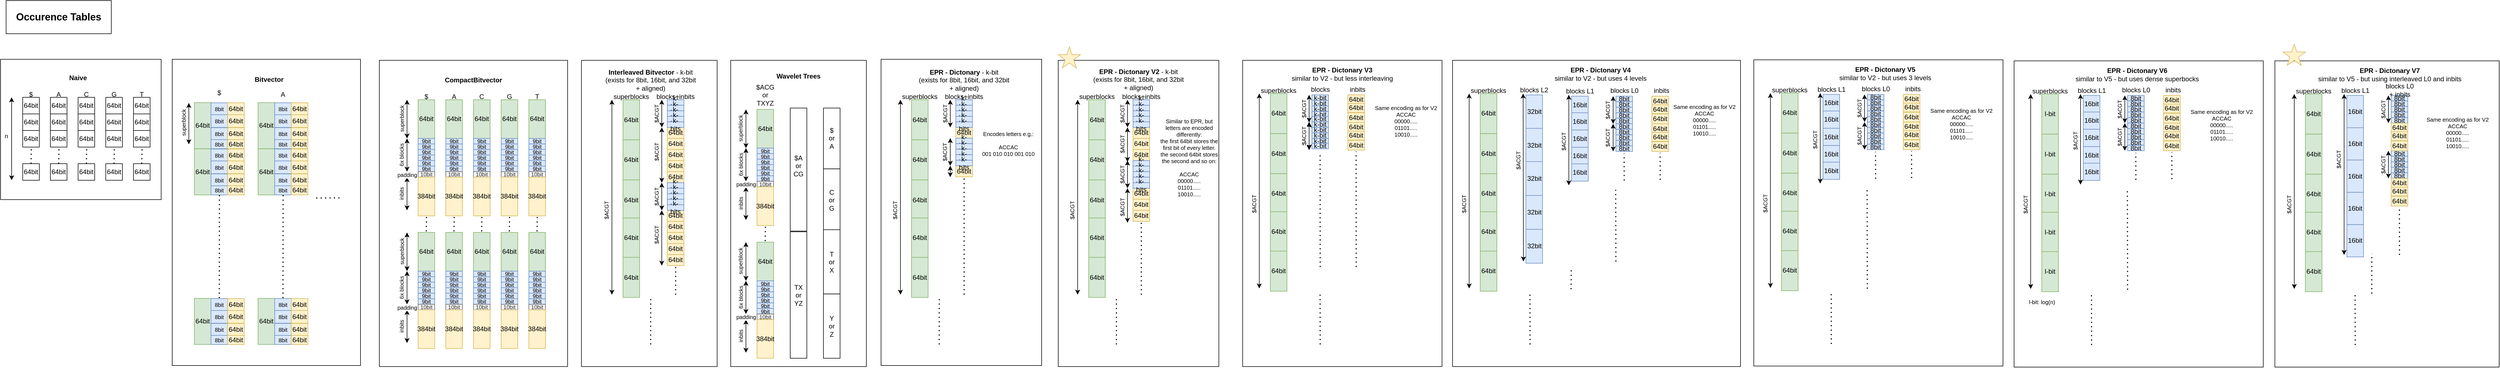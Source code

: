 <mxfile version="20.7.4" type="device"><diagram id="AK6Ww5tUBQvU01SU7w00" name="Page-1"><mxGraphModel dx="2589" dy="1763" grid="1" gridSize="10" guides="1" tooltips="1" connect="1" arrows="1" fold="1" page="1" pageScale="1" pageWidth="3300" pageHeight="4681" math="0" shadow="0"><root><mxCell id="0"/><mxCell id="1" parent="0"/><mxCell id="PT4sYImLEUR-vE2qGyZl-240" value="" style="rounded=0;whiteSpace=wrap;html=1;fontSize=10;" parent="1" vertex="1"><mxGeometry x="4117" y="209.07" width="405" height="553.75" as="geometry"/></mxCell><mxCell id="PT4sYImLEUR-vE2qGyZl-186" value="" style="rounded=0;whiteSpace=wrap;html=1;fontSize=10;" parent="1" vertex="1"><mxGeometry x="320" y="206.25" width="340" height="553.75" as="geometry"/></mxCell><mxCell id="m6CC65_6i_NwIPKKxW05-1562" value="" style="rounded=0;whiteSpace=wrap;html=1;fontSize=10;" parent="1" vertex="1"><mxGeometry x="2632" y="208.13" width="520" height="553.75" as="geometry"/></mxCell><mxCell id="m6CC65_6i_NwIPKKxW05-1502" value="" style="rounded=0;whiteSpace=wrap;html=1;fontSize=10;" parent="1" vertex="1"><mxGeometry x="2253" y="208.13" width="360" height="553.75" as="geometry"/></mxCell><mxCell id="m6CC65_6i_NwIPKKxW05-1443" value="" style="rounded=0;whiteSpace=wrap;html=1;fontSize=10;" parent="1" vertex="1"><mxGeometry x="1600" y="206.25" width="290" height="553.75" as="geometry"/></mxCell><mxCell id="m6CC65_6i_NwIPKKxW05-1442" value="" style="rounded=0;whiteSpace=wrap;html=1;fontSize=10;" parent="1" vertex="1"><mxGeometry x="1328.5" y="208.13" width="245" height="553.75" as="geometry"/></mxCell><mxCell id="m6CC65_6i_NwIPKKxW05-1441" value="" style="rounded=0;whiteSpace=wrap;html=1;fontSize=10;" parent="1" vertex="1"><mxGeometry x="1059" y="208.13" width="245" height="553.75" as="geometry"/></mxCell><mxCell id="m6CC65_6i_NwIPKKxW05-1440" value="" style="rounded=0;whiteSpace=wrap;html=1;fontSize=10;" parent="1" vertex="1"><mxGeometry x="694" y="208.13" width="340" height="553.75" as="geometry"/></mxCell><mxCell id="m6CC65_6i_NwIPKKxW05-1439" value="" style="rounded=0;whiteSpace=wrap;html=1;fontSize=10;" parent="1" vertex="1"><mxGeometry x="10" y="206.25" width="290" height="253.75" as="geometry"/></mxCell><mxCell id="m6CC65_6i_NwIPKKxW05-1" value="64bit" style="rounded=0;whiteSpace=wrap;html=1;" parent="1" vertex="1"><mxGeometry x="50" y="275" width="30" height="30" as="geometry"/></mxCell><mxCell id="m6CC65_6i_NwIPKKxW05-2" value="64bit" style="rounded=0;whiteSpace=wrap;html=1;" parent="1" vertex="1"><mxGeometry x="50" y="305" width="30" height="30" as="geometry"/></mxCell><mxCell id="m6CC65_6i_NwIPKKxW05-3" value="64bit" style="rounded=0;whiteSpace=wrap;html=1;" parent="1" vertex="1"><mxGeometry x="50" y="335" width="30" height="30" as="geometry"/></mxCell><mxCell id="m6CC65_6i_NwIPKKxW05-4" value="64bit" style="rounded=0;whiteSpace=wrap;html=1;" parent="1" vertex="1"><mxGeometry x="50" y="395" width="30" height="30" as="geometry"/></mxCell><mxCell id="m6CC65_6i_NwIPKKxW05-7" value="" style="endArrow=none;dashed=1;html=1;dashPattern=1 3;strokeWidth=2;rounded=0;entryX=0.516;entryY=1.063;entryDx=0;entryDy=0;entryPerimeter=0;" parent="1" target="m6CC65_6i_NwIPKKxW05-3" edge="1"><mxGeometry width="50" height="50" relative="1" as="geometry"><mxPoint x="65" y="395" as="sourcePoint"/><mxPoint x="80" y="395" as="targetPoint"/></mxGeometry></mxCell><mxCell id="m6CC65_6i_NwIPKKxW05-8" value="64bit" style="rounded=0;whiteSpace=wrap;html=1;" parent="1" vertex="1"><mxGeometry x="100" y="275" width="30" height="30" as="geometry"/></mxCell><mxCell id="m6CC65_6i_NwIPKKxW05-9" value="64bit" style="rounded=0;whiteSpace=wrap;html=1;" parent="1" vertex="1"><mxGeometry x="100" y="305" width="30" height="30" as="geometry"/></mxCell><mxCell id="m6CC65_6i_NwIPKKxW05-10" value="64bit" style="rounded=0;whiteSpace=wrap;html=1;" parent="1" vertex="1"><mxGeometry x="100" y="335" width="30" height="30" as="geometry"/></mxCell><mxCell id="m6CC65_6i_NwIPKKxW05-11" value="64bit" style="rounded=0;whiteSpace=wrap;html=1;" parent="1" vertex="1"><mxGeometry x="100" y="395" width="30" height="30" as="geometry"/></mxCell><mxCell id="m6CC65_6i_NwIPKKxW05-12" value="" style="endArrow=none;dashed=1;html=1;dashPattern=1 3;strokeWidth=2;rounded=0;entryX=0.516;entryY=1.063;entryDx=0;entryDy=0;entryPerimeter=0;" parent="1" target="m6CC65_6i_NwIPKKxW05-10" edge="1"><mxGeometry width="50" height="50" relative="1" as="geometry"><mxPoint x="115" y="395" as="sourcePoint"/><mxPoint x="130" y="395" as="targetPoint"/></mxGeometry></mxCell><mxCell id="m6CC65_6i_NwIPKKxW05-13" value="64bit" style="rounded=0;whiteSpace=wrap;html=1;" parent="1" vertex="1"><mxGeometry x="150" y="275" width="30" height="30" as="geometry"/></mxCell><mxCell id="m6CC65_6i_NwIPKKxW05-14" value="64bit" style="rounded=0;whiteSpace=wrap;html=1;" parent="1" vertex="1"><mxGeometry x="150" y="305" width="30" height="30" as="geometry"/></mxCell><mxCell id="m6CC65_6i_NwIPKKxW05-15" value="64bit" style="rounded=0;whiteSpace=wrap;html=1;" parent="1" vertex="1"><mxGeometry x="150" y="335" width="30" height="30" as="geometry"/></mxCell><mxCell id="m6CC65_6i_NwIPKKxW05-16" value="64bit" style="rounded=0;whiteSpace=wrap;html=1;" parent="1" vertex="1"><mxGeometry x="150" y="395" width="30" height="30" as="geometry"/></mxCell><mxCell id="m6CC65_6i_NwIPKKxW05-17" value="" style="endArrow=none;dashed=1;html=1;dashPattern=1 3;strokeWidth=2;rounded=0;entryX=0.516;entryY=1.063;entryDx=0;entryDy=0;entryPerimeter=0;" parent="1" target="m6CC65_6i_NwIPKKxW05-15" edge="1"><mxGeometry width="50" height="50" relative="1" as="geometry"><mxPoint x="165" y="395" as="sourcePoint"/><mxPoint x="180" y="395" as="targetPoint"/></mxGeometry></mxCell><mxCell id="m6CC65_6i_NwIPKKxW05-18" value="64bit" style="rounded=0;whiteSpace=wrap;html=1;" parent="1" vertex="1"><mxGeometry x="200" y="275" width="30" height="30" as="geometry"/></mxCell><mxCell id="m6CC65_6i_NwIPKKxW05-19" value="64bit" style="rounded=0;whiteSpace=wrap;html=1;" parent="1" vertex="1"><mxGeometry x="200" y="305" width="30" height="30" as="geometry"/></mxCell><mxCell id="m6CC65_6i_NwIPKKxW05-20" value="64bit" style="rounded=0;whiteSpace=wrap;html=1;" parent="1" vertex="1"><mxGeometry x="200" y="335" width="30" height="30" as="geometry"/></mxCell><mxCell id="m6CC65_6i_NwIPKKxW05-21" value="64bit" style="rounded=0;whiteSpace=wrap;html=1;" parent="1" vertex="1"><mxGeometry x="200" y="395" width="30" height="30" as="geometry"/></mxCell><mxCell id="m6CC65_6i_NwIPKKxW05-22" value="" style="endArrow=none;dashed=1;html=1;dashPattern=1 3;strokeWidth=2;rounded=0;entryX=0.516;entryY=1.063;entryDx=0;entryDy=0;entryPerimeter=0;" parent="1" target="m6CC65_6i_NwIPKKxW05-20" edge="1"><mxGeometry width="50" height="50" relative="1" as="geometry"><mxPoint x="215" y="395" as="sourcePoint"/><mxPoint x="230" y="395" as="targetPoint"/></mxGeometry></mxCell><mxCell id="m6CC65_6i_NwIPKKxW05-23" value="64bit" style="rounded=0;whiteSpace=wrap;html=1;" parent="1" vertex="1"><mxGeometry x="250" y="275" width="30" height="30" as="geometry"/></mxCell><mxCell id="m6CC65_6i_NwIPKKxW05-24" value="64bit" style="rounded=0;whiteSpace=wrap;html=1;" parent="1" vertex="1"><mxGeometry x="250" y="305" width="30" height="30" as="geometry"/></mxCell><mxCell id="m6CC65_6i_NwIPKKxW05-25" value="64bit" style="rounded=0;whiteSpace=wrap;html=1;" parent="1" vertex="1"><mxGeometry x="250" y="335" width="30" height="30" as="geometry"/></mxCell><mxCell id="m6CC65_6i_NwIPKKxW05-26" value="64bit" style="rounded=0;whiteSpace=wrap;html=1;" parent="1" vertex="1"><mxGeometry x="250" y="395" width="30" height="30" as="geometry"/></mxCell><mxCell id="m6CC65_6i_NwIPKKxW05-27" value="" style="endArrow=none;dashed=1;html=1;dashPattern=1 3;strokeWidth=2;rounded=0;entryX=0.516;entryY=1.063;entryDx=0;entryDy=0;entryPerimeter=0;" parent="1" target="m6CC65_6i_NwIPKKxW05-25" edge="1"><mxGeometry width="50" height="50" relative="1" as="geometry"><mxPoint x="265" y="395" as="sourcePoint"/><mxPoint x="280" y="395" as="targetPoint"/></mxGeometry></mxCell><mxCell id="m6CC65_6i_NwIPKKxW05-28" value="" style="endArrow=classic;startArrow=classic;html=1;rounded=0;" parent="1" edge="1"><mxGeometry width="50" height="50" relative="1" as="geometry"><mxPoint x="30" y="425" as="sourcePoint"/><mxPoint x="30" y="275" as="targetPoint"/></mxGeometry></mxCell><mxCell id="m6CC65_6i_NwIPKKxW05-29" value="n" style="edgeLabel;html=1;align=center;verticalAlign=middle;resizable=0;points=[];" parent="m6CC65_6i_NwIPKKxW05-28" vertex="1" connectable="0"><mxGeometry x="-0.282" y="1" relative="1" as="geometry"><mxPoint x="-9" y="-26" as="offset"/></mxGeometry></mxCell><mxCell id="m6CC65_6i_NwIPKKxW05-31" value="$" style="text;html=1;strokeColor=none;fillColor=none;align=center;verticalAlign=middle;whiteSpace=wrap;rounded=0;" parent="1" vertex="1"><mxGeometry x="50" y="265" width="30" height="10" as="geometry"/></mxCell><mxCell id="m6CC65_6i_NwIPKKxW05-32" value="A" style="text;html=1;strokeColor=none;fillColor=none;align=center;verticalAlign=middle;whiteSpace=wrap;rounded=0;" parent="1" vertex="1"><mxGeometry x="100" y="265" width="30" height="10" as="geometry"/></mxCell><mxCell id="m6CC65_6i_NwIPKKxW05-33" value="C" style="text;html=1;strokeColor=none;fillColor=none;align=center;verticalAlign=middle;whiteSpace=wrap;rounded=0;" parent="1" vertex="1"><mxGeometry x="150" y="265" width="30" height="10" as="geometry"/></mxCell><mxCell id="m6CC65_6i_NwIPKKxW05-34" value="G" style="text;html=1;strokeColor=none;fillColor=none;align=center;verticalAlign=middle;whiteSpace=wrap;rounded=0;" parent="1" vertex="1"><mxGeometry x="200" y="265" width="30" height="10" as="geometry"/></mxCell><mxCell id="m6CC65_6i_NwIPKKxW05-35" value="T" style="text;html=1;strokeColor=none;fillColor=none;align=center;verticalAlign=middle;whiteSpace=wrap;rounded=0;" parent="1" vertex="1"><mxGeometry x="250" y="265" width="30" height="10" as="geometry"/></mxCell><mxCell id="m6CC65_6i_NwIPKKxW05-36" value="&lt;b&gt;Naive&lt;/b&gt;" style="text;html=1;strokeColor=none;fillColor=none;align=center;verticalAlign=middle;whiteSpace=wrap;rounded=0;" parent="1" vertex="1"><mxGeometry x="20" y="225" width="260" height="30" as="geometry"/></mxCell><mxCell id="m6CC65_6i_NwIPKKxW05-37" value="64bit" style="rounded=0;whiteSpace=wrap;html=1;fillColor=#d5e8d4;strokeColor=#82b366;" parent="1" vertex="1"><mxGeometry x="764" y="279.38" width="30" height="70" as="geometry"/></mxCell><mxCell id="m6CC65_6i_NwIPKKxW05-38" value="&lt;font style=&quot;font-size: 10px&quot;&gt;9bit&lt;/font&gt;" style="rounded=0;whiteSpace=wrap;html=1;fillColor=#dae8fc;strokeColor=#6c8ebf;" parent="1" vertex="1"><mxGeometry x="764" y="349.38" width="30" height="10" as="geometry"/></mxCell><mxCell id="m6CC65_6i_NwIPKKxW05-64" value="$" style="text;html=1;strokeColor=none;fillColor=none;align=center;verticalAlign=middle;whiteSpace=wrap;rounded=0;" parent="1" vertex="1"><mxGeometry x="764" y="269.38" width="30" height="10" as="geometry"/></mxCell><mxCell id="m6CC65_6i_NwIPKKxW05-69" value="&lt;b&gt;CompactBitvector&lt;/b&gt;" style="text;html=1;strokeColor=none;fillColor=none;align=center;verticalAlign=middle;whiteSpace=wrap;rounded=0;" parent="1" vertex="1"><mxGeometry x="734" y="229.38" width="260" height="30" as="geometry"/></mxCell><mxCell id="m6CC65_6i_NwIPKKxW05-75" value="&lt;font style=&quot;font-size: 10px&quot;&gt;9bit&lt;/font&gt;" style="rounded=0;whiteSpace=wrap;html=1;fillColor=#dae8fc;strokeColor=#6c8ebf;" parent="1" vertex="1"><mxGeometry x="764" y="359.38" width="30" height="10" as="geometry"/></mxCell><mxCell id="m6CC65_6i_NwIPKKxW05-76" value="&lt;font style=&quot;font-size: 10px&quot;&gt;9bit&lt;/font&gt;" style="rounded=0;whiteSpace=wrap;html=1;fillColor=#dae8fc;strokeColor=#6c8ebf;" parent="1" vertex="1"><mxGeometry x="764" y="369.38" width="30" height="10" as="geometry"/></mxCell><mxCell id="m6CC65_6i_NwIPKKxW05-77" value="&lt;font style=&quot;font-size: 10px&quot;&gt;9bit&lt;/font&gt;" style="rounded=0;whiteSpace=wrap;html=1;fillColor=#dae8fc;strokeColor=#6c8ebf;" parent="1" vertex="1"><mxGeometry x="764" y="379.38" width="30" height="10" as="geometry"/></mxCell><mxCell id="m6CC65_6i_NwIPKKxW05-78" value="&lt;font style=&quot;font-size: 10px&quot;&gt;9bit&lt;/font&gt;" style="rounded=0;whiteSpace=wrap;html=1;fillColor=#dae8fc;strokeColor=#6c8ebf;" parent="1" vertex="1"><mxGeometry x="764" y="389.38" width="30" height="10" as="geometry"/></mxCell><mxCell id="m6CC65_6i_NwIPKKxW05-79" value="&lt;font style=&quot;font-size: 10px&quot;&gt;9bit&lt;/font&gt;" style="rounded=0;whiteSpace=wrap;html=1;fillColor=#dae8fc;strokeColor=#6c8ebf;" parent="1" vertex="1"><mxGeometry x="764" y="399.38" width="30" height="10" as="geometry"/></mxCell><mxCell id="m6CC65_6i_NwIPKKxW05-80" value="&lt;div&gt;&lt;font style=&quot;font-size: 10px&quot;&gt;10bit&lt;/font&gt;&lt;/div&gt;" style="rounded=0;whiteSpace=wrap;html=1;fillColor=#f5f5f5;fontColor=#333333;strokeColor=#666666;" parent="1" vertex="1"><mxGeometry x="764" y="409.38" width="30" height="10" as="geometry"/></mxCell><mxCell id="m6CC65_6i_NwIPKKxW05-81" value="384bit" style="rounded=0;whiteSpace=wrap;html=1;;rotate=90;fillColor=#fff2cc;strokeColor=#d6b656;" parent="1" vertex="1"><mxGeometry x="764" y="419.38" width="30" height="70" as="geometry"/></mxCell><mxCell id="m6CC65_6i_NwIPKKxW05-91" value="" style="endArrow=none;dashed=1;html=1;dashPattern=1 3;strokeWidth=2;rounded=0;entryX=0.516;entryY=1.063;entryDx=0;entryDy=0;entryPerimeter=0;" parent="1" edge="1"><mxGeometry width="50" height="50" relative="1" as="geometry"><mxPoint x="778.76" y="517.49" as="sourcePoint"/><mxPoint x="779.24" y="489.38" as="targetPoint"/></mxGeometry></mxCell><mxCell id="m6CC65_6i_NwIPKKxW05-92" value="" style="endArrow=classic;startArrow=classic;html=1;rounded=0;fontSize=10;" parent="1" edge="1"><mxGeometry width="50" height="50" relative="1" as="geometry"><mxPoint x="744" y="349.38" as="sourcePoint"/><mxPoint x="744" y="279.38" as="targetPoint"/></mxGeometry></mxCell><mxCell id="m6CC65_6i_NwIPKKxW05-93" value="superblock" style="edgeLabel;html=1;align=center;verticalAlign=middle;resizable=0;points=[];fontSize=10;rotation=-90;" parent="m6CC65_6i_NwIPKKxW05-92" vertex="1" connectable="0"><mxGeometry x="0.468" relative="1" as="geometry"><mxPoint x="-10" y="16" as="offset"/></mxGeometry></mxCell><mxCell id="m6CC65_6i_NwIPKKxW05-94" value="" style="endArrow=classic;startArrow=classic;html=1;rounded=0;fontSize=10;" parent="1" edge="1"><mxGeometry width="50" height="50" relative="1" as="geometry"><mxPoint x="744" y="409.38" as="sourcePoint"/><mxPoint x="744" y="349.38" as="targetPoint"/></mxGeometry></mxCell><mxCell id="m6CC65_6i_NwIPKKxW05-95" value="&lt;div&gt;6x blocks&lt;/div&gt;" style="edgeLabel;html=1;align=center;verticalAlign=middle;resizable=0;points=[];fontSize=10;rotation=-90;" parent="m6CC65_6i_NwIPKKxW05-94" vertex="1" connectable="0"><mxGeometry x="0.468" relative="1" as="geometry"><mxPoint x="-10" y="14" as="offset"/></mxGeometry></mxCell><mxCell id="m6CC65_6i_NwIPKKxW05-96" value="" style="endArrow=classic;startArrow=classic;html=1;rounded=0;fontSize=10;" parent="1" edge="1"><mxGeometry width="50" height="50" relative="1" as="geometry"><mxPoint x="744" y="479.38" as="sourcePoint"/><mxPoint x="744" y="419.38" as="targetPoint"/></mxGeometry></mxCell><mxCell id="m6CC65_6i_NwIPKKxW05-97" value="&lt;div&gt;inbits&lt;/div&gt;" style="edgeLabel;html=1;align=center;verticalAlign=middle;resizable=0;points=[];fontSize=10;rotation=-90;" parent="m6CC65_6i_NwIPKKxW05-96" vertex="1" connectable="0"><mxGeometry x="0.468" relative="1" as="geometry"><mxPoint x="-10" y="14" as="offset"/></mxGeometry></mxCell><mxCell id="m6CC65_6i_NwIPKKxW05-100" value="padding" style="edgeLabel;html=1;align=center;verticalAlign=middle;resizable=0;points=[];fontSize=10;rotation=0;" parent="1" vertex="1" connectable="0"><mxGeometry x="744" y="414.385" as="geometry"/></mxCell><mxCell id="m6CC65_6i_NwIPKKxW05-101" value="64bit" style="rounded=0;whiteSpace=wrap;html=1;fillColor=#d5e8d4;strokeColor=#82b366;" parent="1" vertex="1"><mxGeometry x="764" y="519.38" width="30" height="70" as="geometry"/></mxCell><mxCell id="m6CC65_6i_NwIPKKxW05-102" value="&lt;font style=&quot;font-size: 10px&quot;&gt;9bit&lt;/font&gt;" style="rounded=0;whiteSpace=wrap;html=1;fillColor=#dae8fc;strokeColor=#6c8ebf;" parent="1" vertex="1"><mxGeometry x="764" y="589.38" width="30" height="10" as="geometry"/></mxCell><mxCell id="m6CC65_6i_NwIPKKxW05-104" value="&lt;font style=&quot;font-size: 10px&quot;&gt;9bit&lt;/font&gt;" style="rounded=0;whiteSpace=wrap;html=1;fillColor=#dae8fc;strokeColor=#6c8ebf;" parent="1" vertex="1"><mxGeometry x="764" y="599.38" width="30" height="10" as="geometry"/></mxCell><mxCell id="m6CC65_6i_NwIPKKxW05-105" value="&lt;font style=&quot;font-size: 10px&quot;&gt;9bit&lt;/font&gt;" style="rounded=0;whiteSpace=wrap;html=1;fillColor=#dae8fc;strokeColor=#6c8ebf;" parent="1" vertex="1"><mxGeometry x="764" y="609.38" width="30" height="10" as="geometry"/></mxCell><mxCell id="m6CC65_6i_NwIPKKxW05-106" value="&lt;font style=&quot;font-size: 10px&quot;&gt;9bit&lt;/font&gt;" style="rounded=0;whiteSpace=wrap;html=1;fillColor=#dae8fc;strokeColor=#6c8ebf;" parent="1" vertex="1"><mxGeometry x="764" y="619.38" width="30" height="10" as="geometry"/></mxCell><mxCell id="m6CC65_6i_NwIPKKxW05-107" value="&lt;font style=&quot;font-size: 10px&quot;&gt;9bit&lt;/font&gt;" style="rounded=0;whiteSpace=wrap;html=1;fillColor=#dae8fc;strokeColor=#6c8ebf;" parent="1" vertex="1"><mxGeometry x="764" y="629.38" width="30" height="10" as="geometry"/></mxCell><mxCell id="m6CC65_6i_NwIPKKxW05-108" value="&lt;font style=&quot;font-size: 10px&quot;&gt;9bit&lt;/font&gt;" style="rounded=0;whiteSpace=wrap;html=1;fillColor=#dae8fc;strokeColor=#6c8ebf;" parent="1" vertex="1"><mxGeometry x="764" y="639.38" width="30" height="10" as="geometry"/></mxCell><mxCell id="m6CC65_6i_NwIPKKxW05-109" value="&lt;div&gt;&lt;font style=&quot;font-size: 10px&quot;&gt;10bit&lt;/font&gt;&lt;/div&gt;" style="rounded=0;whiteSpace=wrap;html=1;fillColor=#f5f5f5;fontColor=#333333;strokeColor=#666666;" parent="1" vertex="1"><mxGeometry x="764" y="649.38" width="30" height="10" as="geometry"/></mxCell><mxCell id="m6CC65_6i_NwIPKKxW05-110" value="384bit" style="rounded=0;whiteSpace=wrap;html=1;;rotate=90;fillColor=#fff2cc;strokeColor=#d6b656;" parent="1" vertex="1"><mxGeometry x="764" y="659.38" width="30" height="70" as="geometry"/></mxCell><mxCell id="m6CC65_6i_NwIPKKxW05-111" value="" style="endArrow=classic;startArrow=classic;html=1;rounded=0;fontSize=10;" parent="1" edge="1"><mxGeometry width="50" height="50" relative="1" as="geometry"><mxPoint x="744" y="589.38" as="sourcePoint"/><mxPoint x="744" y="519.38" as="targetPoint"/></mxGeometry></mxCell><mxCell id="m6CC65_6i_NwIPKKxW05-112" value="superblock" style="edgeLabel;html=1;align=center;verticalAlign=middle;resizable=0;points=[];fontSize=10;rotation=-90;" parent="m6CC65_6i_NwIPKKxW05-111" vertex="1" connectable="0"><mxGeometry x="0.468" relative="1" as="geometry"><mxPoint x="-10" y="16" as="offset"/></mxGeometry></mxCell><mxCell id="m6CC65_6i_NwIPKKxW05-113" value="" style="endArrow=classic;startArrow=classic;html=1;rounded=0;fontSize=10;" parent="1" edge="1"><mxGeometry width="50" height="50" relative="1" as="geometry"><mxPoint x="744" y="649.38" as="sourcePoint"/><mxPoint x="744" y="589.38" as="targetPoint"/></mxGeometry></mxCell><mxCell id="m6CC65_6i_NwIPKKxW05-114" value="&lt;div&gt;6x blocks&lt;/div&gt;" style="edgeLabel;html=1;align=center;verticalAlign=middle;resizable=0;points=[];fontSize=10;rotation=-90;" parent="m6CC65_6i_NwIPKKxW05-113" vertex="1" connectable="0"><mxGeometry x="0.468" relative="1" as="geometry"><mxPoint x="-10" y="14" as="offset"/></mxGeometry></mxCell><mxCell id="m6CC65_6i_NwIPKKxW05-115" value="" style="endArrow=classic;startArrow=classic;html=1;rounded=0;fontSize=10;" parent="1" edge="1"><mxGeometry width="50" height="50" relative="1" as="geometry"><mxPoint x="744" y="719.38" as="sourcePoint"/><mxPoint x="744" y="659.38" as="targetPoint"/></mxGeometry></mxCell><mxCell id="m6CC65_6i_NwIPKKxW05-116" value="&lt;div&gt;inbits&lt;/div&gt;" style="edgeLabel;html=1;align=center;verticalAlign=middle;resizable=0;points=[];fontSize=10;rotation=-90;" parent="m6CC65_6i_NwIPKKxW05-115" vertex="1" connectable="0"><mxGeometry x="0.468" relative="1" as="geometry"><mxPoint x="-10" y="14" as="offset"/></mxGeometry></mxCell><mxCell id="m6CC65_6i_NwIPKKxW05-117" value="padding" style="edgeLabel;html=1;align=center;verticalAlign=middle;resizable=0;points=[];fontSize=10;rotation=0;" parent="1" vertex="1" connectable="0"><mxGeometry x="744" y="654.385" as="geometry"/></mxCell><mxCell id="m6CC65_6i_NwIPKKxW05-118" value="64bit" style="rounded=0;whiteSpace=wrap;html=1;fillColor=#d5e8d4;strokeColor=#82b366;" parent="1" vertex="1"><mxGeometry x="814" y="279.38" width="30" height="70" as="geometry"/></mxCell><mxCell id="m6CC65_6i_NwIPKKxW05-119" value="&lt;font style=&quot;font-size: 10px&quot;&gt;9bit&lt;/font&gt;" style="rounded=0;whiteSpace=wrap;html=1;fillColor=#dae8fc;strokeColor=#6c8ebf;" parent="1" vertex="1"><mxGeometry x="814" y="349.38" width="30" height="10" as="geometry"/></mxCell><mxCell id="m6CC65_6i_NwIPKKxW05-120" value="A" style="text;html=1;strokeColor=none;fillColor=none;align=center;verticalAlign=middle;whiteSpace=wrap;rounded=0;" parent="1" vertex="1"><mxGeometry x="814" y="269.38" width="30" height="10" as="geometry"/></mxCell><mxCell id="m6CC65_6i_NwIPKKxW05-121" value="&lt;font style=&quot;font-size: 10px&quot;&gt;9bit&lt;/font&gt;" style="rounded=0;whiteSpace=wrap;html=1;fillColor=#dae8fc;strokeColor=#6c8ebf;" parent="1" vertex="1"><mxGeometry x="814" y="359.38" width="30" height="10" as="geometry"/></mxCell><mxCell id="m6CC65_6i_NwIPKKxW05-122" value="&lt;font style=&quot;font-size: 10px&quot;&gt;9bit&lt;/font&gt;" style="rounded=0;whiteSpace=wrap;html=1;fillColor=#dae8fc;strokeColor=#6c8ebf;" parent="1" vertex="1"><mxGeometry x="814" y="369.38" width="30" height="10" as="geometry"/></mxCell><mxCell id="m6CC65_6i_NwIPKKxW05-123" value="&lt;font style=&quot;font-size: 10px&quot;&gt;9bit&lt;/font&gt;" style="rounded=0;whiteSpace=wrap;html=1;fillColor=#dae8fc;strokeColor=#6c8ebf;" parent="1" vertex="1"><mxGeometry x="814" y="379.38" width="30" height="10" as="geometry"/></mxCell><mxCell id="m6CC65_6i_NwIPKKxW05-124" value="&lt;font style=&quot;font-size: 10px&quot;&gt;9bit&lt;/font&gt;" style="rounded=0;whiteSpace=wrap;html=1;fillColor=#dae8fc;strokeColor=#6c8ebf;" parent="1" vertex="1"><mxGeometry x="814" y="389.38" width="30" height="10" as="geometry"/></mxCell><mxCell id="m6CC65_6i_NwIPKKxW05-125" value="&lt;font style=&quot;font-size: 10px&quot;&gt;9bit&lt;/font&gt;" style="rounded=0;whiteSpace=wrap;html=1;fillColor=#dae8fc;strokeColor=#6c8ebf;" parent="1" vertex="1"><mxGeometry x="814" y="399.38" width="30" height="10" as="geometry"/></mxCell><mxCell id="m6CC65_6i_NwIPKKxW05-126" value="&lt;div&gt;&lt;font style=&quot;font-size: 10px&quot;&gt;10bit&lt;/font&gt;&lt;/div&gt;" style="rounded=0;whiteSpace=wrap;html=1;fillColor=#f5f5f5;fontColor=#333333;strokeColor=#666666;" parent="1" vertex="1"><mxGeometry x="814" y="409.38" width="30" height="10" as="geometry"/></mxCell><mxCell id="m6CC65_6i_NwIPKKxW05-127" value="384bit" style="rounded=0;whiteSpace=wrap;html=1;;rotate=90;fillColor=#fff2cc;strokeColor=#d6b656;" parent="1" vertex="1"><mxGeometry x="814" y="419.38" width="30" height="70" as="geometry"/></mxCell><mxCell id="m6CC65_6i_NwIPKKxW05-128" value="" style="endArrow=none;dashed=1;html=1;dashPattern=1 3;strokeWidth=2;rounded=0;entryX=0.516;entryY=1.063;entryDx=0;entryDy=0;entryPerimeter=0;" parent="1" edge="1"><mxGeometry width="50" height="50" relative="1" as="geometry"><mxPoint x="828.76" y="517.49" as="sourcePoint"/><mxPoint x="829.24" y="489.38" as="targetPoint"/></mxGeometry></mxCell><mxCell id="m6CC65_6i_NwIPKKxW05-136" value="64bit" style="rounded=0;whiteSpace=wrap;html=1;fillColor=#d5e8d4;strokeColor=#82b366;" parent="1" vertex="1"><mxGeometry x="814" y="519.38" width="30" height="70" as="geometry"/></mxCell><mxCell id="m6CC65_6i_NwIPKKxW05-137" value="&lt;font style=&quot;font-size: 10px&quot;&gt;9bit&lt;/font&gt;" style="rounded=0;whiteSpace=wrap;html=1;fillColor=#dae8fc;strokeColor=#6c8ebf;" parent="1" vertex="1"><mxGeometry x="814" y="589.38" width="30" height="10" as="geometry"/></mxCell><mxCell id="m6CC65_6i_NwIPKKxW05-138" value="&lt;font style=&quot;font-size: 10px&quot;&gt;9bit&lt;/font&gt;" style="rounded=0;whiteSpace=wrap;html=1;fillColor=#dae8fc;strokeColor=#6c8ebf;" parent="1" vertex="1"><mxGeometry x="814" y="599.38" width="30" height="10" as="geometry"/></mxCell><mxCell id="m6CC65_6i_NwIPKKxW05-139" value="&lt;font style=&quot;font-size: 10px&quot;&gt;9bit&lt;/font&gt;" style="rounded=0;whiteSpace=wrap;html=1;fillColor=#dae8fc;strokeColor=#6c8ebf;" parent="1" vertex="1"><mxGeometry x="814" y="609.38" width="30" height="10" as="geometry"/></mxCell><mxCell id="m6CC65_6i_NwIPKKxW05-140" value="&lt;font style=&quot;font-size: 10px&quot;&gt;9bit&lt;/font&gt;" style="rounded=0;whiteSpace=wrap;html=1;fillColor=#dae8fc;strokeColor=#6c8ebf;" parent="1" vertex="1"><mxGeometry x="814" y="619.38" width="30" height="10" as="geometry"/></mxCell><mxCell id="m6CC65_6i_NwIPKKxW05-141" value="&lt;font style=&quot;font-size: 10px&quot;&gt;9bit&lt;/font&gt;" style="rounded=0;whiteSpace=wrap;html=1;fillColor=#dae8fc;strokeColor=#6c8ebf;" parent="1" vertex="1"><mxGeometry x="814" y="629.38" width="30" height="10" as="geometry"/></mxCell><mxCell id="m6CC65_6i_NwIPKKxW05-142" value="&lt;font style=&quot;font-size: 10px&quot;&gt;9bit&lt;/font&gt;" style="rounded=0;whiteSpace=wrap;html=1;fillColor=#dae8fc;strokeColor=#6c8ebf;" parent="1" vertex="1"><mxGeometry x="814" y="639.38" width="30" height="10" as="geometry"/></mxCell><mxCell id="m6CC65_6i_NwIPKKxW05-143" value="&lt;div&gt;&lt;font style=&quot;font-size: 10px&quot;&gt;10bit&lt;/font&gt;&lt;/div&gt;" style="rounded=0;whiteSpace=wrap;html=1;fillColor=#f5f5f5;fontColor=#333333;strokeColor=#666666;" parent="1" vertex="1"><mxGeometry x="814" y="649.38" width="30" height="10" as="geometry"/></mxCell><mxCell id="m6CC65_6i_NwIPKKxW05-144" value="384bit" style="rounded=0;whiteSpace=wrap;html=1;;rotate=90;fillColor=#fff2cc;strokeColor=#d6b656;" parent="1" vertex="1"><mxGeometry x="814" y="659.38" width="30" height="70" as="geometry"/></mxCell><mxCell id="m6CC65_6i_NwIPKKxW05-152" value="64bit" style="rounded=0;whiteSpace=wrap;html=1;fillColor=#d5e8d4;strokeColor=#82b366;" parent="1" vertex="1"><mxGeometry x="864" y="279.38" width="30" height="70" as="geometry"/></mxCell><mxCell id="m6CC65_6i_NwIPKKxW05-153" value="&lt;font style=&quot;font-size: 10px&quot;&gt;9bit&lt;/font&gt;" style="rounded=0;whiteSpace=wrap;html=1;fillColor=#dae8fc;strokeColor=#6c8ebf;" parent="1" vertex="1"><mxGeometry x="864" y="349.38" width="30" height="10" as="geometry"/></mxCell><mxCell id="m6CC65_6i_NwIPKKxW05-154" value="C" style="text;html=1;strokeColor=none;fillColor=none;align=center;verticalAlign=middle;whiteSpace=wrap;rounded=0;" parent="1" vertex="1"><mxGeometry x="864" y="269.38" width="30" height="10" as="geometry"/></mxCell><mxCell id="m6CC65_6i_NwIPKKxW05-155" value="&lt;font style=&quot;font-size: 10px&quot;&gt;9bit&lt;/font&gt;" style="rounded=0;whiteSpace=wrap;html=1;fillColor=#dae8fc;strokeColor=#6c8ebf;" parent="1" vertex="1"><mxGeometry x="864" y="359.38" width="30" height="10" as="geometry"/></mxCell><mxCell id="m6CC65_6i_NwIPKKxW05-156" value="&lt;font style=&quot;font-size: 10px&quot;&gt;9bit&lt;/font&gt;" style="rounded=0;whiteSpace=wrap;html=1;fillColor=#dae8fc;strokeColor=#6c8ebf;" parent="1" vertex="1"><mxGeometry x="864" y="369.38" width="30" height="10" as="geometry"/></mxCell><mxCell id="m6CC65_6i_NwIPKKxW05-157" value="&lt;font style=&quot;font-size: 10px&quot;&gt;9bit&lt;/font&gt;" style="rounded=0;whiteSpace=wrap;html=1;fillColor=#dae8fc;strokeColor=#6c8ebf;" parent="1" vertex="1"><mxGeometry x="864" y="379.38" width="30" height="10" as="geometry"/></mxCell><mxCell id="m6CC65_6i_NwIPKKxW05-158" value="&lt;font style=&quot;font-size: 10px&quot;&gt;9bit&lt;/font&gt;" style="rounded=0;whiteSpace=wrap;html=1;fillColor=#dae8fc;strokeColor=#6c8ebf;" parent="1" vertex="1"><mxGeometry x="864" y="389.38" width="30" height="10" as="geometry"/></mxCell><mxCell id="m6CC65_6i_NwIPKKxW05-159" value="&lt;font style=&quot;font-size: 10px&quot;&gt;9bit&lt;/font&gt;" style="rounded=0;whiteSpace=wrap;html=1;fillColor=#dae8fc;strokeColor=#6c8ebf;" parent="1" vertex="1"><mxGeometry x="864" y="399.38" width="30" height="10" as="geometry"/></mxCell><mxCell id="m6CC65_6i_NwIPKKxW05-160" value="&lt;div&gt;&lt;font style=&quot;font-size: 10px&quot;&gt;10bit&lt;/font&gt;&lt;/div&gt;" style="rounded=0;whiteSpace=wrap;html=1;fillColor=#f5f5f5;fontColor=#333333;strokeColor=#666666;" parent="1" vertex="1"><mxGeometry x="864" y="409.38" width="30" height="10" as="geometry"/></mxCell><mxCell id="m6CC65_6i_NwIPKKxW05-161" value="384bit" style="rounded=0;whiteSpace=wrap;html=1;;rotate=90;fillColor=#fff2cc;strokeColor=#d6b656;" parent="1" vertex="1"><mxGeometry x="864" y="419.38" width="30" height="70" as="geometry"/></mxCell><mxCell id="m6CC65_6i_NwIPKKxW05-162" value="" style="endArrow=none;dashed=1;html=1;dashPattern=1 3;strokeWidth=2;rounded=0;entryX=0.516;entryY=1.063;entryDx=0;entryDy=0;entryPerimeter=0;" parent="1" edge="1"><mxGeometry width="50" height="50" relative="1" as="geometry"><mxPoint x="878.76" y="517.49" as="sourcePoint"/><mxPoint x="879.24" y="489.38" as="targetPoint"/></mxGeometry></mxCell><mxCell id="m6CC65_6i_NwIPKKxW05-163" value="64bit" style="rounded=0;whiteSpace=wrap;html=1;fillColor=#d5e8d4;strokeColor=#82b366;" parent="1" vertex="1"><mxGeometry x="864" y="519.38" width="30" height="70" as="geometry"/></mxCell><mxCell id="m6CC65_6i_NwIPKKxW05-164" value="&lt;font style=&quot;font-size: 10px&quot;&gt;9bit&lt;/font&gt;" style="rounded=0;whiteSpace=wrap;html=1;fillColor=#dae8fc;strokeColor=#6c8ebf;" parent="1" vertex="1"><mxGeometry x="864" y="589.38" width="30" height="10" as="geometry"/></mxCell><mxCell id="m6CC65_6i_NwIPKKxW05-165" value="&lt;font style=&quot;font-size: 10px&quot;&gt;9bit&lt;/font&gt;" style="rounded=0;whiteSpace=wrap;html=1;fillColor=#dae8fc;strokeColor=#6c8ebf;" parent="1" vertex="1"><mxGeometry x="864" y="599.38" width="30" height="10" as="geometry"/></mxCell><mxCell id="m6CC65_6i_NwIPKKxW05-166" value="&lt;font style=&quot;font-size: 10px&quot;&gt;9bit&lt;/font&gt;" style="rounded=0;whiteSpace=wrap;html=1;fillColor=#dae8fc;strokeColor=#6c8ebf;" parent="1" vertex="1"><mxGeometry x="864" y="609.38" width="30" height="10" as="geometry"/></mxCell><mxCell id="m6CC65_6i_NwIPKKxW05-167" value="&lt;font style=&quot;font-size: 10px&quot;&gt;9bit&lt;/font&gt;" style="rounded=0;whiteSpace=wrap;html=1;fillColor=#dae8fc;strokeColor=#6c8ebf;" parent="1" vertex="1"><mxGeometry x="864" y="619.38" width="30" height="10" as="geometry"/></mxCell><mxCell id="m6CC65_6i_NwIPKKxW05-168" value="&lt;font style=&quot;font-size: 10px&quot;&gt;9bit&lt;/font&gt;" style="rounded=0;whiteSpace=wrap;html=1;fillColor=#dae8fc;strokeColor=#6c8ebf;" parent="1" vertex="1"><mxGeometry x="864" y="629.38" width="30" height="10" as="geometry"/></mxCell><mxCell id="m6CC65_6i_NwIPKKxW05-169" value="&lt;font style=&quot;font-size: 10px&quot;&gt;9bit&lt;/font&gt;" style="rounded=0;whiteSpace=wrap;html=1;fillColor=#dae8fc;strokeColor=#6c8ebf;" parent="1" vertex="1"><mxGeometry x="864" y="639.38" width="30" height="10" as="geometry"/></mxCell><mxCell id="m6CC65_6i_NwIPKKxW05-170" value="&lt;div&gt;&lt;font style=&quot;font-size: 10px&quot;&gt;10bit&lt;/font&gt;&lt;/div&gt;" style="rounded=0;whiteSpace=wrap;html=1;fillColor=#f5f5f5;fontColor=#333333;strokeColor=#666666;" parent="1" vertex="1"><mxGeometry x="864" y="649.38" width="30" height="10" as="geometry"/></mxCell><mxCell id="m6CC65_6i_NwIPKKxW05-171" value="384bit" style="rounded=0;whiteSpace=wrap;html=1;;rotate=90;fillColor=#fff2cc;strokeColor=#d6b656;" parent="1" vertex="1"><mxGeometry x="864" y="659.38" width="30" height="70" as="geometry"/></mxCell><mxCell id="m6CC65_6i_NwIPKKxW05-172" value="64bit" style="rounded=0;whiteSpace=wrap;html=1;fillColor=#d5e8d4;strokeColor=#82b366;" parent="1" vertex="1"><mxGeometry x="914" y="279.38" width="30" height="70" as="geometry"/></mxCell><mxCell id="m6CC65_6i_NwIPKKxW05-173" value="&lt;font style=&quot;font-size: 10px&quot;&gt;9bit&lt;/font&gt;" style="rounded=0;whiteSpace=wrap;html=1;fillColor=#dae8fc;strokeColor=#6c8ebf;" parent="1" vertex="1"><mxGeometry x="914" y="349.38" width="30" height="10" as="geometry"/></mxCell><mxCell id="m6CC65_6i_NwIPKKxW05-174" value="G" style="text;html=1;strokeColor=none;fillColor=none;align=center;verticalAlign=middle;whiteSpace=wrap;rounded=0;" parent="1" vertex="1"><mxGeometry x="914" y="269.38" width="30" height="10" as="geometry"/></mxCell><mxCell id="m6CC65_6i_NwIPKKxW05-175" value="&lt;font style=&quot;font-size: 10px&quot;&gt;9bit&lt;/font&gt;" style="rounded=0;whiteSpace=wrap;html=1;fillColor=#dae8fc;strokeColor=#6c8ebf;" parent="1" vertex="1"><mxGeometry x="914" y="359.38" width="30" height="10" as="geometry"/></mxCell><mxCell id="m6CC65_6i_NwIPKKxW05-176" value="&lt;font style=&quot;font-size: 10px&quot;&gt;9bit&lt;/font&gt;" style="rounded=0;whiteSpace=wrap;html=1;fillColor=#dae8fc;strokeColor=#6c8ebf;" parent="1" vertex="1"><mxGeometry x="914" y="369.38" width="30" height="10" as="geometry"/></mxCell><mxCell id="m6CC65_6i_NwIPKKxW05-177" value="&lt;font style=&quot;font-size: 10px&quot;&gt;9bit&lt;/font&gt;" style="rounded=0;whiteSpace=wrap;html=1;fillColor=#dae8fc;strokeColor=#6c8ebf;" parent="1" vertex="1"><mxGeometry x="914" y="379.38" width="30" height="10" as="geometry"/></mxCell><mxCell id="m6CC65_6i_NwIPKKxW05-178" value="&lt;font style=&quot;font-size: 10px&quot;&gt;9bit&lt;/font&gt;" style="rounded=0;whiteSpace=wrap;html=1;fillColor=#dae8fc;strokeColor=#6c8ebf;" parent="1" vertex="1"><mxGeometry x="914" y="389.38" width="30" height="10" as="geometry"/></mxCell><mxCell id="m6CC65_6i_NwIPKKxW05-179" value="&lt;font style=&quot;font-size: 10px&quot;&gt;9bit&lt;/font&gt;" style="rounded=0;whiteSpace=wrap;html=1;fillColor=#dae8fc;strokeColor=#6c8ebf;" parent="1" vertex="1"><mxGeometry x="914" y="399.38" width="30" height="10" as="geometry"/></mxCell><mxCell id="m6CC65_6i_NwIPKKxW05-180" value="&lt;div&gt;&lt;font style=&quot;font-size: 10px&quot;&gt;10bit&lt;/font&gt;&lt;/div&gt;" style="rounded=0;whiteSpace=wrap;html=1;fillColor=#f5f5f5;fontColor=#333333;strokeColor=#666666;" parent="1" vertex="1"><mxGeometry x="914" y="409.38" width="30" height="10" as="geometry"/></mxCell><mxCell id="m6CC65_6i_NwIPKKxW05-181" value="384bit" style="rounded=0;whiteSpace=wrap;html=1;;rotate=90;fillColor=#fff2cc;strokeColor=#d6b656;" parent="1" vertex="1"><mxGeometry x="914" y="419.38" width="30" height="70" as="geometry"/></mxCell><mxCell id="m6CC65_6i_NwIPKKxW05-182" value="" style="endArrow=none;dashed=1;html=1;dashPattern=1 3;strokeWidth=2;rounded=0;entryX=0.516;entryY=1.063;entryDx=0;entryDy=0;entryPerimeter=0;" parent="1" edge="1"><mxGeometry width="50" height="50" relative="1" as="geometry"><mxPoint x="928.76" y="517.49" as="sourcePoint"/><mxPoint x="929.24" y="489.38" as="targetPoint"/></mxGeometry></mxCell><mxCell id="m6CC65_6i_NwIPKKxW05-183" value="64bit" style="rounded=0;whiteSpace=wrap;html=1;fillColor=#d5e8d4;strokeColor=#82b366;" parent="1" vertex="1"><mxGeometry x="914" y="519.38" width="30" height="70" as="geometry"/></mxCell><mxCell id="m6CC65_6i_NwIPKKxW05-184" value="&lt;font style=&quot;font-size: 10px&quot;&gt;9bit&lt;/font&gt;" style="rounded=0;whiteSpace=wrap;html=1;fillColor=#dae8fc;strokeColor=#6c8ebf;" parent="1" vertex="1"><mxGeometry x="914" y="589.38" width="30" height="10" as="geometry"/></mxCell><mxCell id="m6CC65_6i_NwIPKKxW05-185" value="&lt;font style=&quot;font-size: 10px&quot;&gt;9bit&lt;/font&gt;" style="rounded=0;whiteSpace=wrap;html=1;fillColor=#dae8fc;strokeColor=#6c8ebf;" parent="1" vertex="1"><mxGeometry x="914" y="599.38" width="30" height="10" as="geometry"/></mxCell><mxCell id="m6CC65_6i_NwIPKKxW05-186" value="&lt;font style=&quot;font-size: 10px&quot;&gt;9bit&lt;/font&gt;" style="rounded=0;whiteSpace=wrap;html=1;fillColor=#dae8fc;strokeColor=#6c8ebf;" parent="1" vertex="1"><mxGeometry x="914" y="609.38" width="30" height="10" as="geometry"/></mxCell><mxCell id="m6CC65_6i_NwIPKKxW05-187" value="&lt;font style=&quot;font-size: 10px&quot;&gt;9bit&lt;/font&gt;" style="rounded=0;whiteSpace=wrap;html=1;fillColor=#dae8fc;strokeColor=#6c8ebf;" parent="1" vertex="1"><mxGeometry x="914" y="619.38" width="30" height="10" as="geometry"/></mxCell><mxCell id="m6CC65_6i_NwIPKKxW05-188" value="&lt;font style=&quot;font-size: 10px&quot;&gt;9bit&lt;/font&gt;" style="rounded=0;whiteSpace=wrap;html=1;fillColor=#dae8fc;strokeColor=#6c8ebf;" parent="1" vertex="1"><mxGeometry x="914" y="629.38" width="30" height="10" as="geometry"/></mxCell><mxCell id="m6CC65_6i_NwIPKKxW05-189" value="&lt;font style=&quot;font-size: 10px&quot;&gt;9bit&lt;/font&gt;" style="rounded=0;whiteSpace=wrap;html=1;fillColor=#dae8fc;strokeColor=#6c8ebf;" parent="1" vertex="1"><mxGeometry x="914" y="639.38" width="30" height="10" as="geometry"/></mxCell><mxCell id="m6CC65_6i_NwIPKKxW05-190" value="&lt;div&gt;&lt;font style=&quot;font-size: 10px&quot;&gt;10bit&lt;/font&gt;&lt;/div&gt;" style="rounded=0;whiteSpace=wrap;html=1;fillColor=#f5f5f5;fontColor=#333333;strokeColor=#666666;" parent="1" vertex="1"><mxGeometry x="914" y="649.38" width="30" height="10" as="geometry"/></mxCell><mxCell id="m6CC65_6i_NwIPKKxW05-191" value="384bit" style="rounded=0;whiteSpace=wrap;html=1;;rotate=90;fillColor=#fff2cc;strokeColor=#d6b656;" parent="1" vertex="1"><mxGeometry x="914" y="659.38" width="30" height="70" as="geometry"/></mxCell><mxCell id="m6CC65_6i_NwIPKKxW05-192" value="64bit" style="rounded=0;whiteSpace=wrap;html=1;fillColor=#d5e8d4;strokeColor=#82b366;" parent="1" vertex="1"><mxGeometry x="964" y="279.38" width="30" height="70" as="geometry"/></mxCell><mxCell id="m6CC65_6i_NwIPKKxW05-193" value="&lt;font style=&quot;font-size: 10px&quot;&gt;9bit&lt;/font&gt;" style="rounded=0;whiteSpace=wrap;html=1;fillColor=#dae8fc;strokeColor=#6c8ebf;" parent="1" vertex="1"><mxGeometry x="964" y="349.38" width="30" height="10" as="geometry"/></mxCell><mxCell id="m6CC65_6i_NwIPKKxW05-194" value="T" style="text;html=1;strokeColor=none;fillColor=none;align=center;verticalAlign=middle;whiteSpace=wrap;rounded=0;" parent="1" vertex="1"><mxGeometry x="964" y="269.38" width="30" height="10" as="geometry"/></mxCell><mxCell id="m6CC65_6i_NwIPKKxW05-195" value="&lt;font style=&quot;font-size: 10px&quot;&gt;9bit&lt;/font&gt;" style="rounded=0;whiteSpace=wrap;html=1;fillColor=#dae8fc;strokeColor=#6c8ebf;" parent="1" vertex="1"><mxGeometry x="964" y="359.38" width="30" height="10" as="geometry"/></mxCell><mxCell id="m6CC65_6i_NwIPKKxW05-196" value="&lt;font style=&quot;font-size: 10px&quot;&gt;9bit&lt;/font&gt;" style="rounded=0;whiteSpace=wrap;html=1;fillColor=#dae8fc;strokeColor=#6c8ebf;" parent="1" vertex="1"><mxGeometry x="964" y="369.38" width="30" height="10" as="geometry"/></mxCell><mxCell id="m6CC65_6i_NwIPKKxW05-197" value="&lt;font style=&quot;font-size: 10px&quot;&gt;9bit&lt;/font&gt;" style="rounded=0;whiteSpace=wrap;html=1;fillColor=#dae8fc;strokeColor=#6c8ebf;" parent="1" vertex="1"><mxGeometry x="964" y="379.38" width="30" height="10" as="geometry"/></mxCell><mxCell id="m6CC65_6i_NwIPKKxW05-198" value="&lt;font style=&quot;font-size: 10px&quot;&gt;9bit&lt;/font&gt;" style="rounded=0;whiteSpace=wrap;html=1;fillColor=#dae8fc;strokeColor=#6c8ebf;" parent="1" vertex="1"><mxGeometry x="964" y="389.38" width="30" height="10" as="geometry"/></mxCell><mxCell id="m6CC65_6i_NwIPKKxW05-199" value="&lt;font style=&quot;font-size: 10px&quot;&gt;9bit&lt;/font&gt;" style="rounded=0;whiteSpace=wrap;html=1;fillColor=#dae8fc;strokeColor=#6c8ebf;" parent="1" vertex="1"><mxGeometry x="964" y="399.38" width="30" height="10" as="geometry"/></mxCell><mxCell id="m6CC65_6i_NwIPKKxW05-200" value="&lt;div&gt;&lt;font style=&quot;font-size: 10px&quot;&gt;10bit&lt;/font&gt;&lt;/div&gt;" style="rounded=0;whiteSpace=wrap;html=1;fillColor=#f5f5f5;fontColor=#333333;strokeColor=#666666;" parent="1" vertex="1"><mxGeometry x="964" y="409.38" width="30" height="10" as="geometry"/></mxCell><mxCell id="m6CC65_6i_NwIPKKxW05-201" value="384bit" style="rounded=0;whiteSpace=wrap;html=1;;rotate=90;fillColor=#fff2cc;strokeColor=#d6b656;" parent="1" vertex="1"><mxGeometry x="964" y="419.38" width="30" height="70" as="geometry"/></mxCell><mxCell id="m6CC65_6i_NwIPKKxW05-202" value="" style="endArrow=none;dashed=1;html=1;dashPattern=1 3;strokeWidth=2;rounded=0;entryX=0.516;entryY=1.063;entryDx=0;entryDy=0;entryPerimeter=0;" parent="1" edge="1"><mxGeometry width="50" height="50" relative="1" as="geometry"><mxPoint x="978.76" y="517.49" as="sourcePoint"/><mxPoint x="979.24" y="489.38" as="targetPoint"/></mxGeometry></mxCell><mxCell id="m6CC65_6i_NwIPKKxW05-203" value="64bit" style="rounded=0;whiteSpace=wrap;html=1;fillColor=#d5e8d4;strokeColor=#82b366;" parent="1" vertex="1"><mxGeometry x="964" y="519.38" width="30" height="70" as="geometry"/></mxCell><mxCell id="m6CC65_6i_NwIPKKxW05-204" value="&lt;font style=&quot;font-size: 10px&quot;&gt;9bit&lt;/font&gt;" style="rounded=0;whiteSpace=wrap;html=1;fillColor=#dae8fc;strokeColor=#6c8ebf;" parent="1" vertex="1"><mxGeometry x="964" y="589.38" width="30" height="10" as="geometry"/></mxCell><mxCell id="m6CC65_6i_NwIPKKxW05-205" value="&lt;font style=&quot;font-size: 10px&quot;&gt;9bit&lt;/font&gt;" style="rounded=0;whiteSpace=wrap;html=1;fillColor=#dae8fc;strokeColor=#6c8ebf;" parent="1" vertex="1"><mxGeometry x="964" y="599.38" width="30" height="10" as="geometry"/></mxCell><mxCell id="m6CC65_6i_NwIPKKxW05-206" value="&lt;font style=&quot;font-size: 10px&quot;&gt;9bit&lt;/font&gt;" style="rounded=0;whiteSpace=wrap;html=1;fillColor=#dae8fc;strokeColor=#6c8ebf;" parent="1" vertex="1"><mxGeometry x="964" y="609.38" width="30" height="10" as="geometry"/></mxCell><mxCell id="m6CC65_6i_NwIPKKxW05-207" value="&lt;font style=&quot;font-size: 10px&quot;&gt;9bit&lt;/font&gt;" style="rounded=0;whiteSpace=wrap;html=1;fillColor=#dae8fc;strokeColor=#6c8ebf;" parent="1" vertex="1"><mxGeometry x="964" y="619.38" width="30" height="10" as="geometry"/></mxCell><mxCell id="m6CC65_6i_NwIPKKxW05-208" value="&lt;font style=&quot;font-size: 10px&quot;&gt;9bit&lt;/font&gt;" style="rounded=0;whiteSpace=wrap;html=1;fillColor=#dae8fc;strokeColor=#6c8ebf;" parent="1" vertex="1"><mxGeometry x="964" y="629.38" width="30" height="10" as="geometry"/></mxCell><mxCell id="m6CC65_6i_NwIPKKxW05-209" value="&lt;font style=&quot;font-size: 10px&quot;&gt;9bit&lt;/font&gt;" style="rounded=0;whiteSpace=wrap;html=1;fillColor=#dae8fc;strokeColor=#6c8ebf;" parent="1" vertex="1"><mxGeometry x="964" y="639.38" width="30" height="10" as="geometry"/></mxCell><mxCell id="m6CC65_6i_NwIPKKxW05-210" value="&lt;div&gt;&lt;font style=&quot;font-size: 10px&quot;&gt;10bit&lt;/font&gt;&lt;/div&gt;" style="rounded=0;whiteSpace=wrap;html=1;fillColor=#f5f5f5;fontColor=#333333;strokeColor=#666666;" parent="1" vertex="1"><mxGeometry x="964" y="649.38" width="30" height="10" as="geometry"/></mxCell><mxCell id="m6CC65_6i_NwIPKKxW05-211" value="384bit" style="rounded=0;whiteSpace=wrap;html=1;;rotate=90;fillColor=#fff2cc;strokeColor=#d6b656;" parent="1" vertex="1"><mxGeometry x="964" y="659.38" width="30" height="70" as="geometry"/></mxCell><mxCell id="m6CC65_6i_NwIPKKxW05-212" value="64bit" style="rounded=0;whiteSpace=wrap;html=1;fillColor=#d5e8d4;strokeColor=#82b366;" parent="1" vertex="1"><mxGeometry x="1134" y="279.38" width="30" height="72.5" as="geometry"/></mxCell><mxCell id="m6CC65_6i_NwIPKKxW05-214" value="superblocks" style="text;html=1;strokeColor=none;fillColor=none;align=center;verticalAlign=middle;whiteSpace=wrap;rounded=0;" parent="1" vertex="1"><mxGeometry x="1134" y="269.38" width="30" height="10" as="geometry"/></mxCell><mxCell id="m6CC65_6i_NwIPKKxW05-215" value="&lt;div&gt;&lt;b&gt;Interleaved Bitvector&lt;/b&gt; - k-bit&lt;/div&gt;&lt;div&gt;(exists for 8bit, 16bit, and 32bit&lt;/div&gt;&lt;div&gt;+ aligned)&lt;br&gt;&lt;/div&gt;" style="text;html=1;strokeColor=none;fillColor=none;align=center;verticalAlign=middle;whiteSpace=wrap;rounded=0;" parent="1" vertex="1"><mxGeometry x="1094" y="229.38" width="180" height="30" as="geometry"/></mxCell><mxCell id="m6CC65_6i_NwIPKKxW05-247" value="k-bits" style="rounded=0;whiteSpace=wrap;html=1;fillColor=#dae8fc;strokeColor=#6c8ebf;" parent="1" vertex="1"><mxGeometry x="1214" y="279.38" width="30" height="10" as="geometry"/></mxCell><mxCell id="m6CC65_6i_NwIPKKxW05-249" value="blocks+inbits" style="text;html=1;strokeColor=none;fillColor=none;align=center;verticalAlign=middle;whiteSpace=wrap;rounded=0;" parent="1" vertex="1"><mxGeometry x="1214" y="269.38" width="30" height="10" as="geometry"/></mxCell><mxCell id="m6CC65_6i_NwIPKKxW05-267" value="64bit" style="rounded=0;whiteSpace=wrap;html=1;fillColor=#fff2cc;strokeColor=#d6b656;" parent="1" vertex="1"><mxGeometry x="1214" y="329.38" width="30" height="20" as="geometry"/></mxCell><mxCell id="m6CC65_6i_NwIPKKxW05-327" value="" style="endArrow=classic;startArrow=classic;html=1;rounded=0;fontSize=10;" parent="1" edge="1"><mxGeometry width="50" height="50" relative="1" as="geometry"><mxPoint x="1114" y="631.88" as="sourcePoint"/><mxPoint x="1114" y="279.38" as="targetPoint"/></mxGeometry></mxCell><mxCell id="m6CC65_6i_NwIPKKxW05-328" value="$ACGT" style="edgeLabel;html=1;align=center;verticalAlign=middle;resizable=0;points=[];fontSize=10;rotation=-90;" parent="m6CC65_6i_NwIPKKxW05-327" vertex="1" connectable="0"><mxGeometry x="0.468" relative="1" as="geometry"><mxPoint x="-10" y="106" as="offset"/></mxGeometry></mxCell><mxCell id="m6CC65_6i_NwIPKKxW05-377" value="" style="endArrow=classic;startArrow=classic;html=1;rounded=0;fontSize=10;" parent="1" edge="1"><mxGeometry width="50" height="50" relative="1" as="geometry"><mxPoint x="1204" y="329.38" as="sourcePoint"/><mxPoint x="1204" y="279.38" as="targetPoint"/></mxGeometry></mxCell><mxCell id="m6CC65_6i_NwIPKKxW05-378" value="$ACGT" style="edgeLabel;html=1;align=center;verticalAlign=middle;resizable=0;points=[];fontSize=10;rotation=-90;" parent="m6CC65_6i_NwIPKKxW05-377" vertex="1" connectable="0"><mxGeometry x="0.468" relative="1" as="geometry"><mxPoint x="-10" y="12" as="offset"/></mxGeometry></mxCell><mxCell id="m6CC65_6i_NwIPKKxW05-381" value="64bit" style="rounded=0;whiteSpace=wrap;html=1;fillColor=#fff2cc;strokeColor=#d6b656;" parent="1" vertex="1"><mxGeometry x="1214" y="349.38" width="30" height="20" as="geometry"/></mxCell><mxCell id="m6CC65_6i_NwIPKKxW05-382" value="64bit" style="rounded=0;whiteSpace=wrap;html=1;fillColor=#fff2cc;strokeColor=#d6b656;" parent="1" vertex="1"><mxGeometry x="1214" y="369.38" width="30" height="20" as="geometry"/></mxCell><mxCell id="m6CC65_6i_NwIPKKxW05-383" value="64bit" style="rounded=0;whiteSpace=wrap;html=1;fillColor=#fff2cc;strokeColor=#d6b656;" parent="1" vertex="1"><mxGeometry x="1214" y="389.38" width="30" height="20" as="geometry"/></mxCell><mxCell id="m6CC65_6i_NwIPKKxW05-384" value="64bit" style="rounded=0;whiteSpace=wrap;html=1;fillColor=#fff2cc;strokeColor=#d6b656;" parent="1" vertex="1"><mxGeometry x="1214" y="409.38" width="30" height="20" as="geometry"/></mxCell><mxCell id="m6CC65_6i_NwIPKKxW05-385" value="" style="endArrow=classic;startArrow=classic;html=1;rounded=0;fontSize=10;" parent="1" edge="1"><mxGeometry width="50" height="50" relative="1" as="geometry"><mxPoint x="1204" y="429.38" as="sourcePoint"/><mxPoint x="1204" y="329.38" as="targetPoint"/></mxGeometry></mxCell><mxCell id="m6CC65_6i_NwIPKKxW05-386" value="$ACGT" style="edgeLabel;html=1;align=center;verticalAlign=middle;resizable=0;points=[];fontSize=10;rotation=-90;" parent="m6CC65_6i_NwIPKKxW05-385" vertex="1" connectable="0"><mxGeometry x="0.468" relative="1" as="geometry"><mxPoint x="-10" y="18" as="offset"/></mxGeometry></mxCell><mxCell id="m6CC65_6i_NwIPKKxW05-450" value="k-bits" style="rounded=0;whiteSpace=wrap;html=1;fillColor=#dae8fc;strokeColor=#6c8ebf;" parent="1" vertex="1"><mxGeometry x="1214" y="289.38" width="30" height="10" as="geometry"/></mxCell><mxCell id="m6CC65_6i_NwIPKKxW05-451" value="k-bits" style="rounded=0;whiteSpace=wrap;html=1;fillColor=#dae8fc;strokeColor=#6c8ebf;" parent="1" vertex="1"><mxGeometry x="1214" y="299.38" width="30" height="10" as="geometry"/></mxCell><mxCell id="m6CC65_6i_NwIPKKxW05-452" value="k-bits" style="rounded=0;whiteSpace=wrap;html=1;fillColor=#dae8fc;strokeColor=#6c8ebf;" parent="1" vertex="1"><mxGeometry x="1214" y="309.38" width="30" height="10" as="geometry"/></mxCell><mxCell id="m6CC65_6i_NwIPKKxW05-453" value="k-bits" style="rounded=0;whiteSpace=wrap;html=1;fillColor=#dae8fc;strokeColor=#6c8ebf;" parent="1" vertex="1"><mxGeometry x="1214" y="319.38" width="30" height="10" as="geometry"/></mxCell><mxCell id="m6CC65_6i_NwIPKKxW05-620" value="64bit" style="rounded=0;whiteSpace=wrap;html=1;fillColor=#d5e8d4;strokeColor=#82b366;" parent="1" vertex="1"><mxGeometry x="1376" y="296.88" width="30" height="70" as="geometry"/></mxCell><mxCell id="m6CC65_6i_NwIPKKxW05-621" value="&lt;font style=&quot;font-size: 10px&quot;&gt;9bit&lt;/font&gt;" style="rounded=0;whiteSpace=wrap;html=1;fillColor=#dae8fc;strokeColor=#6c8ebf;" parent="1" vertex="1"><mxGeometry x="1376" y="366.88" width="30" height="10" as="geometry"/></mxCell><mxCell id="m6CC65_6i_NwIPKKxW05-622" value="&lt;div&gt;$ACG&lt;/div&gt;&lt;div&gt;or&lt;/div&gt;&lt;div&gt;TXYZ&lt;/div&gt;" style="text;html=1;strokeColor=none;fillColor=none;align=center;verticalAlign=middle;whiteSpace=wrap;rounded=0;" parent="1" vertex="1"><mxGeometry x="1346" y="265.88" width="90" height="10" as="geometry"/></mxCell><mxCell id="m6CC65_6i_NwIPKKxW05-623" value="&lt;b&gt;Wavelet Trees&lt;/b&gt;" style="text;html=1;strokeColor=none;fillColor=none;align=center;verticalAlign=middle;whiteSpace=wrap;rounded=0;" parent="1" vertex="1"><mxGeometry x="1346" y="221.88" width="210" height="30" as="geometry"/></mxCell><mxCell id="m6CC65_6i_NwIPKKxW05-624" value="&lt;font style=&quot;font-size: 10px&quot;&gt;9bit&lt;/font&gt;" style="rounded=0;whiteSpace=wrap;html=1;fillColor=#dae8fc;strokeColor=#6c8ebf;" parent="1" vertex="1"><mxGeometry x="1376" y="376.88" width="30" height="10" as="geometry"/></mxCell><mxCell id="m6CC65_6i_NwIPKKxW05-625" value="&lt;font style=&quot;font-size: 10px&quot;&gt;9bit&lt;/font&gt;" style="rounded=0;whiteSpace=wrap;html=1;fillColor=#dae8fc;strokeColor=#6c8ebf;" parent="1" vertex="1"><mxGeometry x="1376" y="386.88" width="30" height="10" as="geometry"/></mxCell><mxCell id="m6CC65_6i_NwIPKKxW05-626" value="&lt;font style=&quot;font-size: 10px&quot;&gt;9bit&lt;/font&gt;" style="rounded=0;whiteSpace=wrap;html=1;fillColor=#dae8fc;strokeColor=#6c8ebf;" parent="1" vertex="1"><mxGeometry x="1376" y="396.88" width="30" height="10" as="geometry"/></mxCell><mxCell id="m6CC65_6i_NwIPKKxW05-627" value="&lt;font style=&quot;font-size: 10px&quot;&gt;9bit&lt;/font&gt;" style="rounded=0;whiteSpace=wrap;html=1;fillColor=#dae8fc;strokeColor=#6c8ebf;" parent="1" vertex="1"><mxGeometry x="1376" y="406.88" width="30" height="10" as="geometry"/></mxCell><mxCell id="m6CC65_6i_NwIPKKxW05-628" value="&lt;font style=&quot;font-size: 10px&quot;&gt;9bit&lt;/font&gt;" style="rounded=0;whiteSpace=wrap;html=1;fillColor=#dae8fc;strokeColor=#6c8ebf;" parent="1" vertex="1"><mxGeometry x="1376" y="416.88" width="30" height="10" as="geometry"/></mxCell><mxCell id="m6CC65_6i_NwIPKKxW05-629" value="&lt;div&gt;&lt;font style=&quot;font-size: 10px&quot;&gt;10bit&lt;/font&gt;&lt;/div&gt;" style="rounded=0;whiteSpace=wrap;html=1;fillColor=#f5f5f5;fontColor=#333333;strokeColor=#666666;" parent="1" vertex="1"><mxGeometry x="1376" y="426.88" width="30" height="10" as="geometry"/></mxCell><mxCell id="m6CC65_6i_NwIPKKxW05-630" value="384bit" style="rounded=0;whiteSpace=wrap;html=1;;rotate=90;fillColor=#fff2cc;strokeColor=#d6b656;" parent="1" vertex="1"><mxGeometry x="1376" y="436.88" width="30" height="70" as="geometry"/></mxCell><mxCell id="m6CC65_6i_NwIPKKxW05-631" value="" style="endArrow=none;dashed=1;html=1;dashPattern=1 3;strokeWidth=2;rounded=0;entryX=0.516;entryY=1.063;entryDx=0;entryDy=0;entryPerimeter=0;" parent="1" edge="1"><mxGeometry width="50" height="50" relative="1" as="geometry"><mxPoint x="1390.76" y="534.99" as="sourcePoint"/><mxPoint x="1391.24" y="506.88" as="targetPoint"/></mxGeometry></mxCell><mxCell id="m6CC65_6i_NwIPKKxW05-632" value="" style="endArrow=classic;startArrow=classic;html=1;rounded=0;fontSize=10;" parent="1" edge="1"><mxGeometry width="50" height="50" relative="1" as="geometry"><mxPoint x="1356" y="366.88" as="sourcePoint"/><mxPoint x="1356" y="296.88" as="targetPoint"/></mxGeometry></mxCell><mxCell id="m6CC65_6i_NwIPKKxW05-633" value="superblock" style="edgeLabel;html=1;align=center;verticalAlign=middle;resizable=0;points=[];fontSize=10;rotation=-90;" parent="m6CC65_6i_NwIPKKxW05-632" vertex="1" connectable="0"><mxGeometry x="0.468" relative="1" as="geometry"><mxPoint x="-10" y="16" as="offset"/></mxGeometry></mxCell><mxCell id="m6CC65_6i_NwIPKKxW05-634" value="" style="endArrow=classic;startArrow=classic;html=1;rounded=0;fontSize=10;" parent="1" edge="1"><mxGeometry width="50" height="50" relative="1" as="geometry"><mxPoint x="1356" y="426.88" as="sourcePoint"/><mxPoint x="1356" y="366.88" as="targetPoint"/></mxGeometry></mxCell><mxCell id="m6CC65_6i_NwIPKKxW05-635" value="&lt;div&gt;6x blocks&lt;/div&gt;" style="edgeLabel;html=1;align=center;verticalAlign=middle;resizable=0;points=[];fontSize=10;rotation=-90;" parent="m6CC65_6i_NwIPKKxW05-634" vertex="1" connectable="0"><mxGeometry x="0.468" relative="1" as="geometry"><mxPoint x="-10" y="14" as="offset"/></mxGeometry></mxCell><mxCell id="m6CC65_6i_NwIPKKxW05-636" value="" style="endArrow=classic;startArrow=classic;html=1;rounded=0;fontSize=10;" parent="1" edge="1"><mxGeometry width="50" height="50" relative="1" as="geometry"><mxPoint x="1356" y="496.88" as="sourcePoint"/><mxPoint x="1356" y="436.88" as="targetPoint"/></mxGeometry></mxCell><mxCell id="m6CC65_6i_NwIPKKxW05-637" value="&lt;div&gt;inbits&lt;/div&gt;" style="edgeLabel;html=1;align=center;verticalAlign=middle;resizable=0;points=[];fontSize=10;rotation=-90;" parent="m6CC65_6i_NwIPKKxW05-636" vertex="1" connectable="0"><mxGeometry x="0.468" relative="1" as="geometry"><mxPoint x="-10" y="14" as="offset"/></mxGeometry></mxCell><mxCell id="m6CC65_6i_NwIPKKxW05-638" value="padding" style="edgeLabel;html=1;align=center;verticalAlign=middle;resizable=0;points=[];fontSize=10;rotation=0;" parent="1" vertex="1" connectable="0"><mxGeometry x="1356" y="431.885" as="geometry"/></mxCell><mxCell id="m6CC65_6i_NwIPKKxW05-639" value="64bit" style="rounded=0;whiteSpace=wrap;html=1;fillColor=#d5e8d4;strokeColor=#82b366;" parent="1" vertex="1"><mxGeometry x="1376" y="536.88" width="30" height="70" as="geometry"/></mxCell><mxCell id="m6CC65_6i_NwIPKKxW05-640" value="&lt;font style=&quot;font-size: 10px&quot;&gt;9bit&lt;/font&gt;" style="rounded=0;whiteSpace=wrap;html=1;fillColor=#dae8fc;strokeColor=#6c8ebf;" parent="1" vertex="1"><mxGeometry x="1376" y="606.88" width="30" height="10" as="geometry"/></mxCell><mxCell id="m6CC65_6i_NwIPKKxW05-641" value="&lt;font style=&quot;font-size: 10px&quot;&gt;9bit&lt;/font&gt;" style="rounded=0;whiteSpace=wrap;html=1;fillColor=#dae8fc;strokeColor=#6c8ebf;" parent="1" vertex="1"><mxGeometry x="1376" y="616.88" width="30" height="10" as="geometry"/></mxCell><mxCell id="m6CC65_6i_NwIPKKxW05-642" value="&lt;font style=&quot;font-size: 10px&quot;&gt;9bit&lt;/font&gt;" style="rounded=0;whiteSpace=wrap;html=1;fillColor=#dae8fc;strokeColor=#6c8ebf;" parent="1" vertex="1"><mxGeometry x="1376" y="626.88" width="30" height="10" as="geometry"/></mxCell><mxCell id="m6CC65_6i_NwIPKKxW05-643" value="&lt;font style=&quot;font-size: 10px&quot;&gt;9bit&lt;/font&gt;" style="rounded=0;whiteSpace=wrap;html=1;fillColor=#dae8fc;strokeColor=#6c8ebf;" parent="1" vertex="1"><mxGeometry x="1376" y="636.88" width="30" height="10" as="geometry"/></mxCell><mxCell id="m6CC65_6i_NwIPKKxW05-644" value="&lt;font style=&quot;font-size: 10px&quot;&gt;9bit&lt;/font&gt;" style="rounded=0;whiteSpace=wrap;html=1;fillColor=#dae8fc;strokeColor=#6c8ebf;" parent="1" vertex="1"><mxGeometry x="1376" y="646.88" width="30" height="10" as="geometry"/></mxCell><mxCell id="m6CC65_6i_NwIPKKxW05-645" value="&lt;font style=&quot;font-size: 10px&quot;&gt;9bit&lt;/font&gt;" style="rounded=0;whiteSpace=wrap;html=1;fillColor=#dae8fc;strokeColor=#6c8ebf;" parent="1" vertex="1"><mxGeometry x="1376" y="656.88" width="30" height="10" as="geometry"/></mxCell><mxCell id="m6CC65_6i_NwIPKKxW05-646" value="&lt;div&gt;&lt;font style=&quot;font-size: 10px&quot;&gt;10bit&lt;/font&gt;&lt;/div&gt;" style="rounded=0;whiteSpace=wrap;html=1;fillColor=#f5f5f5;fontColor=#333333;strokeColor=#666666;" parent="1" vertex="1"><mxGeometry x="1376" y="666.88" width="30" height="10" as="geometry"/></mxCell><mxCell id="m6CC65_6i_NwIPKKxW05-647" value="384bit" style="rounded=0;whiteSpace=wrap;html=1;;rotate=90;fillColor=#fff2cc;strokeColor=#d6b656;" parent="1" vertex="1"><mxGeometry x="1376" y="676.88" width="30" height="70" as="geometry"/></mxCell><mxCell id="m6CC65_6i_NwIPKKxW05-648" value="" style="endArrow=classic;startArrow=classic;html=1;rounded=0;fontSize=10;" parent="1" edge="1"><mxGeometry width="50" height="50" relative="1" as="geometry"><mxPoint x="1356" y="606.88" as="sourcePoint"/><mxPoint x="1356" y="536.88" as="targetPoint"/></mxGeometry></mxCell><mxCell id="m6CC65_6i_NwIPKKxW05-649" value="superblock" style="edgeLabel;html=1;align=center;verticalAlign=middle;resizable=0;points=[];fontSize=10;rotation=-90;" parent="m6CC65_6i_NwIPKKxW05-648" vertex="1" connectable="0"><mxGeometry x="0.468" relative="1" as="geometry"><mxPoint x="-10" y="16" as="offset"/></mxGeometry></mxCell><mxCell id="m6CC65_6i_NwIPKKxW05-650" value="" style="endArrow=classic;startArrow=classic;html=1;rounded=0;fontSize=10;" parent="1" edge="1"><mxGeometry width="50" height="50" relative="1" as="geometry"><mxPoint x="1356" y="666.88" as="sourcePoint"/><mxPoint x="1356" y="606.88" as="targetPoint"/></mxGeometry></mxCell><mxCell id="m6CC65_6i_NwIPKKxW05-651" value="&lt;div&gt;6x blocks&lt;/div&gt;" style="edgeLabel;html=1;align=center;verticalAlign=middle;resizable=0;points=[];fontSize=10;rotation=-90;" parent="m6CC65_6i_NwIPKKxW05-650" vertex="1" connectable="0"><mxGeometry x="0.468" relative="1" as="geometry"><mxPoint x="-10" y="14" as="offset"/></mxGeometry></mxCell><mxCell id="m6CC65_6i_NwIPKKxW05-652" value="" style="endArrow=classic;startArrow=classic;html=1;rounded=0;fontSize=10;" parent="1" edge="1"><mxGeometry width="50" height="50" relative="1" as="geometry"><mxPoint x="1356" y="736.88" as="sourcePoint"/><mxPoint x="1356" y="676.88" as="targetPoint"/></mxGeometry></mxCell><mxCell id="m6CC65_6i_NwIPKKxW05-653" value="&lt;div&gt;inbits&lt;/div&gt;" style="edgeLabel;html=1;align=center;verticalAlign=middle;resizable=0;points=[];fontSize=10;rotation=-90;" parent="m6CC65_6i_NwIPKKxW05-652" vertex="1" connectable="0"><mxGeometry x="0.468" relative="1" as="geometry"><mxPoint x="-10" y="14" as="offset"/></mxGeometry></mxCell><mxCell id="m6CC65_6i_NwIPKKxW05-654" value="padding" style="edgeLabel;html=1;align=center;verticalAlign=middle;resizable=0;points=[];fontSize=10;rotation=0;" parent="1" vertex="1" connectable="0"><mxGeometry x="1356" y="671.885" as="geometry"/></mxCell><mxCell id="m6CC65_6i_NwIPKKxW05-804" value="&lt;div&gt;$A&lt;/div&gt;&lt;div&gt;or&lt;/div&gt;&lt;div&gt;CG&lt;/div&gt;&lt;div&gt;&lt;br&gt;&lt;/div&gt;" style="rounded=0;whiteSpace=wrap;html=1;" parent="1" vertex="1"><mxGeometry x="1436" y="294.38" width="30" height="222.5" as="geometry"/></mxCell><mxCell id="m6CC65_6i_NwIPKKxW05-941" value="&lt;div&gt;TX&lt;/div&gt;&lt;div&gt;or&lt;/div&gt;&lt;div&gt;YZ&lt;br&gt;&lt;/div&gt;" style="rounded=0;whiteSpace=wrap;html=1;" parent="1" vertex="1"><mxGeometry x="1436" y="518.13" width="30" height="228.75" as="geometry"/></mxCell><mxCell id="m6CC65_6i_NwIPKKxW05-943" value="&lt;div&gt;$&lt;/div&gt;&lt;div&gt;or&lt;/div&gt;&lt;div&gt;A&lt;br&gt;&lt;/div&gt;" style="rounded=0;whiteSpace=wrap;html=1;" parent="1" vertex="1"><mxGeometry x="1496" y="294.38" width="30" height="110" as="geometry"/></mxCell><mxCell id="m6CC65_6i_NwIPKKxW05-945" value="&lt;div&gt;C&lt;/div&gt;&lt;div&gt;or&lt;/div&gt;&lt;div&gt;G&lt;br&gt;&lt;/div&gt;" style="rounded=0;whiteSpace=wrap;html=1;" parent="1" vertex="1"><mxGeometry x="1496" y="404.38" width="30" height="112.5" as="geometry"/></mxCell><mxCell id="m6CC65_6i_NwIPKKxW05-946" value="&lt;div&gt;T&lt;/div&gt;&lt;div&gt;or&lt;/div&gt;&lt;div&gt;X&lt;br&gt;&lt;/div&gt;" style="rounded=0;whiteSpace=wrap;html=1;" parent="1" vertex="1"><mxGeometry x="1496" y="514.38" width="30" height="116.25" as="geometry"/></mxCell><mxCell id="m6CC65_6i_NwIPKKxW05-947" value="&lt;div&gt;Y&lt;/div&gt;&lt;div&gt;or&lt;/div&gt;&lt;div&gt;Z&lt;br&gt;&lt;/div&gt;" style="rounded=0;whiteSpace=wrap;html=1;" parent="1" vertex="1"><mxGeometry x="1496" y="630.63" width="30" height="116.25" as="geometry"/></mxCell><mxCell id="m6CC65_6i_NwIPKKxW05-989" value="k-bits" style="rounded=0;whiteSpace=wrap;html=1;fillColor=#dae8fc;strokeColor=#6c8ebf;" parent="1" vertex="1"><mxGeometry x="1214" y="429.38" width="30" height="10" as="geometry"/></mxCell><mxCell id="m6CC65_6i_NwIPKKxW05-990" value="64bit" style="rounded=0;whiteSpace=wrap;html=1;fillColor=#fff2cc;strokeColor=#d6b656;" parent="1" vertex="1"><mxGeometry x="1214" y="479.38" width="30" height="20" as="geometry"/></mxCell><mxCell id="m6CC65_6i_NwIPKKxW05-991" value="" style="endArrow=classic;startArrow=classic;html=1;rounded=0;fontSize=10;" parent="1" edge="1"><mxGeometry width="50" height="50" relative="1" as="geometry"><mxPoint x="1204" y="479.38" as="sourcePoint"/><mxPoint x="1204" y="429.38" as="targetPoint"/></mxGeometry></mxCell><mxCell id="m6CC65_6i_NwIPKKxW05-992" value="$ACGT" style="edgeLabel;html=1;align=center;verticalAlign=middle;resizable=0;points=[];fontSize=10;rotation=-90;" parent="m6CC65_6i_NwIPKKxW05-991" vertex="1" connectable="0"><mxGeometry x="0.468" relative="1" as="geometry"><mxPoint x="-10" y="12" as="offset"/></mxGeometry></mxCell><mxCell id="m6CC65_6i_NwIPKKxW05-993" value="64bit" style="rounded=0;whiteSpace=wrap;html=1;fillColor=#fff2cc;strokeColor=#d6b656;" parent="1" vertex="1"><mxGeometry x="1214" y="499.38" width="30" height="20" as="geometry"/></mxCell><mxCell id="m6CC65_6i_NwIPKKxW05-994" value="64bit" style="rounded=0;whiteSpace=wrap;html=1;fillColor=#fff2cc;strokeColor=#d6b656;" parent="1" vertex="1"><mxGeometry x="1214" y="519.38" width="30" height="20" as="geometry"/></mxCell><mxCell id="m6CC65_6i_NwIPKKxW05-995" value="64bit" style="rounded=0;whiteSpace=wrap;html=1;fillColor=#fff2cc;strokeColor=#d6b656;" parent="1" vertex="1"><mxGeometry x="1214" y="539.38" width="30" height="20" as="geometry"/></mxCell><mxCell id="m6CC65_6i_NwIPKKxW05-996" value="64bit" style="rounded=0;whiteSpace=wrap;html=1;fillColor=#fff2cc;strokeColor=#d6b656;" parent="1" vertex="1"><mxGeometry x="1214" y="559.38" width="30" height="20" as="geometry"/></mxCell><mxCell id="m6CC65_6i_NwIPKKxW05-997" value="" style="endArrow=classic;startArrow=classic;html=1;rounded=0;fontSize=10;" parent="1" edge="1"><mxGeometry width="50" height="50" relative="1" as="geometry"><mxPoint x="1204" y="579.38" as="sourcePoint"/><mxPoint x="1204" y="479.38" as="targetPoint"/></mxGeometry></mxCell><mxCell id="m6CC65_6i_NwIPKKxW05-998" value="$ACGT" style="edgeLabel;html=1;align=center;verticalAlign=middle;resizable=0;points=[];fontSize=10;rotation=-90;" parent="m6CC65_6i_NwIPKKxW05-997" vertex="1" connectable="0"><mxGeometry x="0.468" relative="1" as="geometry"><mxPoint x="-10" y="18" as="offset"/></mxGeometry></mxCell><mxCell id="m6CC65_6i_NwIPKKxW05-999" value="k-bits" style="rounded=0;whiteSpace=wrap;html=1;fillColor=#dae8fc;strokeColor=#6c8ebf;" parent="1" vertex="1"><mxGeometry x="1214" y="439.38" width="30" height="10" as="geometry"/></mxCell><mxCell id="m6CC65_6i_NwIPKKxW05-1000" value="k-bits" style="rounded=0;whiteSpace=wrap;html=1;fillColor=#dae8fc;strokeColor=#6c8ebf;" parent="1" vertex="1"><mxGeometry x="1214" y="449.38" width="30" height="10" as="geometry"/></mxCell><mxCell id="m6CC65_6i_NwIPKKxW05-1001" value="k-bits" style="rounded=0;whiteSpace=wrap;html=1;fillColor=#dae8fc;strokeColor=#6c8ebf;" parent="1" vertex="1"><mxGeometry x="1214" y="459.38" width="30" height="10" as="geometry"/></mxCell><mxCell id="m6CC65_6i_NwIPKKxW05-1002" value="k-bits" style="rounded=0;whiteSpace=wrap;html=1;fillColor=#dae8fc;strokeColor=#6c8ebf;" parent="1" vertex="1"><mxGeometry x="1214" y="469.38" width="30" height="10" as="geometry"/></mxCell><mxCell id="m6CC65_6i_NwIPKKxW05-1013" value="64bit" style="rounded=0;whiteSpace=wrap;html=1;fillColor=#d5e8d4;strokeColor=#82b366;" parent="1" vertex="1"><mxGeometry x="1134" y="351.88" width="30" height="72.5" as="geometry"/></mxCell><mxCell id="m6CC65_6i_NwIPKKxW05-1014" value="64bit" style="rounded=0;whiteSpace=wrap;html=1;fillColor=#d5e8d4;strokeColor=#82b366;" parent="1" vertex="1"><mxGeometry x="1134" y="424.38" width="30" height="72.5" as="geometry"/></mxCell><mxCell id="m6CC65_6i_NwIPKKxW05-1015" value="64bit" style="rounded=0;whiteSpace=wrap;html=1;fillColor=#d5e8d4;strokeColor=#82b366;" parent="1" vertex="1"><mxGeometry x="1134" y="493.13" width="30" height="72.5" as="geometry"/></mxCell><mxCell id="m6CC65_6i_NwIPKKxW05-1016" value="64bit" style="rounded=0;whiteSpace=wrap;html=1;fillColor=#d5e8d4;strokeColor=#82b366;" parent="1" vertex="1"><mxGeometry x="1134" y="564.38" width="30" height="72.5" as="geometry"/></mxCell><mxCell id="m6CC65_6i_NwIPKKxW05-1017" value="" style="endArrow=none;dashed=1;html=1;dashPattern=1 3;strokeWidth=2;rounded=0;entryX=0.516;entryY=1.063;entryDx=0;entryDy=0;entryPerimeter=0;" parent="1" edge="1"><mxGeometry width="50" height="50" relative="1" as="geometry"><mxPoint x="1229" y="631.88" as="sourcePoint"/><mxPoint x="1229.24" y="579.38" as="targetPoint"/></mxGeometry></mxCell><mxCell id="m6CC65_6i_NwIPKKxW05-1018" value="" style="endArrow=none;dashed=1;html=1;dashPattern=1 3;strokeWidth=2;rounded=0;entryX=0.516;entryY=1.063;entryDx=0;entryDy=0;entryPerimeter=0;" parent="1" edge="1"><mxGeometry width="50" height="50" relative="1" as="geometry"><mxPoint x="1184" y="721.88" as="sourcePoint"/><mxPoint x="1184.04" y="639.38" as="targetPoint"/></mxGeometry></mxCell><mxCell id="m6CC65_6i_NwIPKKxW05-1022" value="&lt;div&gt;&lt;b&gt;EPR - Dictonary&lt;/b&gt; - k-bit&lt;/div&gt;&lt;div&gt;(exists for 8bit, 16bit, and 32bit&lt;/div&gt;&lt;div&gt;+ aligned)&lt;br&gt;&lt;/div&gt;" style="text;html=1;strokeColor=none;fillColor=none;align=center;verticalAlign=middle;whiteSpace=wrap;rounded=0;" parent="1" vertex="1"><mxGeometry x="1640" y="229.38" width="220" height="30" as="geometry"/></mxCell><mxCell id="m6CC65_6i_NwIPKKxW05-1172" value="64bit" style="rounded=0;whiteSpace=wrap;html=1;fillColor=#d5e8d4;strokeColor=#82b366;" parent="1" vertex="1"><mxGeometry x="1655" y="279.38" width="30" height="72.5" as="geometry"/></mxCell><mxCell id="m6CC65_6i_NwIPKKxW05-1173" value="superblocks" style="text;html=1;strokeColor=none;fillColor=none;align=center;verticalAlign=middle;whiteSpace=wrap;rounded=0;" parent="1" vertex="1"><mxGeometry x="1655" y="269.38" width="30" height="10" as="geometry"/></mxCell><mxCell id="m6CC65_6i_NwIPKKxW05-1174" value="k-bits" style="rounded=0;whiteSpace=wrap;html=1;fillColor=#dae8fc;strokeColor=#6c8ebf;" parent="1" vertex="1"><mxGeometry x="1735" y="279.38" width="30" height="10" as="geometry"/></mxCell><mxCell id="m6CC65_6i_NwIPKKxW05-1175" value="blocks+inbits" style="text;html=1;strokeColor=none;fillColor=none;align=center;verticalAlign=middle;whiteSpace=wrap;rounded=0;" parent="1" vertex="1"><mxGeometry x="1735" y="269.38" width="30" height="10" as="geometry"/></mxCell><mxCell id="m6CC65_6i_NwIPKKxW05-1176" value="64bit" style="rounded=0;whiteSpace=wrap;html=1;fillColor=#fff2cc;strokeColor=#d6b656;" parent="1" vertex="1"><mxGeometry x="1735" y="329.38" width="30" height="20" as="geometry"/></mxCell><mxCell id="m6CC65_6i_NwIPKKxW05-1177" value="" style="endArrow=classic;startArrow=classic;html=1;rounded=0;fontSize=10;" parent="1" edge="1"><mxGeometry width="50" height="50" relative="1" as="geometry"><mxPoint x="1635" y="631.88" as="sourcePoint"/><mxPoint x="1635" y="279.38" as="targetPoint"/></mxGeometry></mxCell><mxCell id="m6CC65_6i_NwIPKKxW05-1178" value="$ACGT" style="edgeLabel;html=1;align=center;verticalAlign=middle;resizable=0;points=[];fontSize=10;rotation=-90;" parent="m6CC65_6i_NwIPKKxW05-1177" vertex="1" connectable="0"><mxGeometry x="0.468" relative="1" as="geometry"><mxPoint x="-10" y="106" as="offset"/></mxGeometry></mxCell><mxCell id="m6CC65_6i_NwIPKKxW05-1179" value="" style="endArrow=classic;startArrow=classic;html=1;rounded=0;fontSize=10;" parent="1" edge="1"><mxGeometry width="50" height="50" relative="1" as="geometry"><mxPoint x="1725" y="329.38" as="sourcePoint"/><mxPoint x="1725" y="279.38" as="targetPoint"/></mxGeometry></mxCell><mxCell id="m6CC65_6i_NwIPKKxW05-1180" value="$ACGT" style="edgeLabel;html=1;align=center;verticalAlign=middle;resizable=0;points=[];fontSize=10;rotation=-90;" parent="m6CC65_6i_NwIPKKxW05-1179" vertex="1" connectable="0"><mxGeometry x="0.468" relative="1" as="geometry"><mxPoint x="-10" y="12" as="offset"/></mxGeometry></mxCell><mxCell id="m6CC65_6i_NwIPKKxW05-1187" value="k-bits" style="rounded=0;whiteSpace=wrap;html=1;fillColor=#dae8fc;strokeColor=#6c8ebf;" parent="1" vertex="1"><mxGeometry x="1735" y="289.38" width="30" height="10" as="geometry"/></mxCell><mxCell id="m6CC65_6i_NwIPKKxW05-1188" value="k-bits" style="rounded=0;whiteSpace=wrap;html=1;fillColor=#dae8fc;strokeColor=#6c8ebf;" parent="1" vertex="1"><mxGeometry x="1735" y="299.38" width="30" height="10" as="geometry"/></mxCell><mxCell id="m6CC65_6i_NwIPKKxW05-1189" value="k-bits" style="rounded=0;whiteSpace=wrap;html=1;fillColor=#dae8fc;strokeColor=#6c8ebf;" parent="1" vertex="1"><mxGeometry x="1735" y="309.38" width="30" height="10" as="geometry"/></mxCell><mxCell id="m6CC65_6i_NwIPKKxW05-1190" value="k-bits" style="rounded=0;whiteSpace=wrap;html=1;fillColor=#dae8fc;strokeColor=#6c8ebf;" parent="1" vertex="1"><mxGeometry x="1735" y="319.38" width="30" height="10" as="geometry"/></mxCell><mxCell id="m6CC65_6i_NwIPKKxW05-1191" value="k-bits" style="rounded=0;whiteSpace=wrap;html=1;fillColor=#dae8fc;strokeColor=#6c8ebf;" parent="1" vertex="1"><mxGeometry x="1735" y="348.76" width="30" height="10" as="geometry"/></mxCell><mxCell id="m6CC65_6i_NwIPKKxW05-1192" value="64bit" style="rounded=0;whiteSpace=wrap;html=1;fillColor=#fff2cc;strokeColor=#d6b656;" parent="1" vertex="1"><mxGeometry x="1735" y="398.76" width="30" height="20" as="geometry"/></mxCell><mxCell id="m6CC65_6i_NwIPKKxW05-1193" value="" style="endArrow=classic;startArrow=classic;html=1;rounded=0;fontSize=10;" parent="1" edge="1"><mxGeometry width="50" height="50" relative="1" as="geometry"><mxPoint x="1725" y="398.76" as="sourcePoint"/><mxPoint x="1725" y="348.76" as="targetPoint"/></mxGeometry></mxCell><mxCell id="m6CC65_6i_NwIPKKxW05-1194" value="$ACGT" style="edgeLabel;html=1;align=center;verticalAlign=middle;resizable=0;points=[];fontSize=10;rotation=-90;" parent="m6CC65_6i_NwIPKKxW05-1193" vertex="1" connectable="0"><mxGeometry x="0.468" relative="1" as="geometry"><mxPoint x="-10" y="12" as="offset"/></mxGeometry></mxCell><mxCell id="m6CC65_6i_NwIPKKxW05-1199" value="" style="endArrow=classic;startArrow=classic;html=1;rounded=0;fontSize=10;" parent="1" edge="1"><mxGeometry width="50" height="50" relative="1" as="geometry"><mxPoint x="1725" y="419.38" as="sourcePoint"/><mxPoint x="1725" y="398.76" as="targetPoint"/></mxGeometry></mxCell><mxCell id="m6CC65_6i_NwIPKKxW05-1201" value="k-bits" style="rounded=0;whiteSpace=wrap;html=1;fillColor=#dae8fc;strokeColor=#6c8ebf;" parent="1" vertex="1"><mxGeometry x="1735" y="358.76" width="30" height="10" as="geometry"/></mxCell><mxCell id="m6CC65_6i_NwIPKKxW05-1202" value="k-bits" style="rounded=0;whiteSpace=wrap;html=1;fillColor=#dae8fc;strokeColor=#6c8ebf;" parent="1" vertex="1"><mxGeometry x="1735" y="368.76" width="30" height="10" as="geometry"/></mxCell><mxCell id="m6CC65_6i_NwIPKKxW05-1203" value="k-bits" style="rounded=0;whiteSpace=wrap;html=1;fillColor=#dae8fc;strokeColor=#6c8ebf;" parent="1" vertex="1"><mxGeometry x="1735" y="378.76" width="30" height="10" as="geometry"/></mxCell><mxCell id="m6CC65_6i_NwIPKKxW05-1204" value="k-bits" style="rounded=0;whiteSpace=wrap;html=1;fillColor=#dae8fc;strokeColor=#6c8ebf;" parent="1" vertex="1"><mxGeometry x="1735" y="388.76" width="30" height="10" as="geometry"/></mxCell><mxCell id="m6CC65_6i_NwIPKKxW05-1205" value="64bit" style="rounded=0;whiteSpace=wrap;html=1;fillColor=#d5e8d4;strokeColor=#82b366;" parent="1" vertex="1"><mxGeometry x="1655" y="351.88" width="30" height="72.5" as="geometry"/></mxCell><mxCell id="m6CC65_6i_NwIPKKxW05-1206" value="64bit" style="rounded=0;whiteSpace=wrap;html=1;fillColor=#d5e8d4;strokeColor=#82b366;" parent="1" vertex="1"><mxGeometry x="1655" y="424.38" width="30" height="72.5" as="geometry"/></mxCell><mxCell id="m6CC65_6i_NwIPKKxW05-1207" value="64bit" style="rounded=0;whiteSpace=wrap;html=1;fillColor=#d5e8d4;strokeColor=#82b366;" parent="1" vertex="1"><mxGeometry x="1655" y="493.13" width="30" height="72.5" as="geometry"/></mxCell><mxCell id="m6CC65_6i_NwIPKKxW05-1208" value="64bit" style="rounded=0;whiteSpace=wrap;html=1;fillColor=#d5e8d4;strokeColor=#82b366;" parent="1" vertex="1"><mxGeometry x="1655" y="564.38" width="30" height="72.5" as="geometry"/></mxCell><mxCell id="m6CC65_6i_NwIPKKxW05-1209" value="" style="endArrow=none;dashed=1;html=1;dashPattern=1 3;strokeWidth=2;rounded=0;entryX=0.5;entryY=1;entryDx=0;entryDy=0;" parent="1" edge="1" target="m6CC65_6i_NwIPKKxW05-1192"><mxGeometry width="50" height="50" relative="1" as="geometry"><mxPoint x="1750" y="631.88" as="sourcePoint"/><mxPoint x="1750" y="501.88" as="targetPoint"/></mxGeometry></mxCell><mxCell id="m6CC65_6i_NwIPKKxW05-1210" value="" style="endArrow=none;dashed=1;html=1;dashPattern=1 3;strokeWidth=2;rounded=0;entryX=0.516;entryY=1.063;entryDx=0;entryDy=0;entryPerimeter=0;" parent="1" edge="1"><mxGeometry width="50" height="50" relative="1" as="geometry"><mxPoint x="1705" y="721.88" as="sourcePoint"/><mxPoint x="1705.04" y="639.38" as="targetPoint"/></mxGeometry></mxCell><mxCell id="m6CC65_6i_NwIPKKxW05-1283" value="&lt;div&gt;Encodes letters e.g.:&lt;/div&gt;&lt;div&gt;&lt;br&gt;&lt;/div&gt;&lt;div&gt;ACCAC&lt;/div&gt;&lt;div&gt;001 010 010 001 010&lt;br&gt;&lt;/div&gt;" style="text;html=1;strokeColor=none;fillColor=none;align=center;verticalAlign=middle;whiteSpace=wrap;rounded=0;fontSize=10;" parent="1" vertex="1"><mxGeometry x="1765" y="344.38" width="130" height="30" as="geometry"/></mxCell><mxCell id="m6CC65_6i_NwIPKKxW05-1358" value="&lt;div&gt;&lt;b&gt;EPR - Dictonary V3&lt;/b&gt;&lt;/div&gt;similar to V2 - but less interleaving" style="text;html=1;strokeColor=none;fillColor=none;align=center;verticalAlign=middle;whiteSpace=wrap;rounded=0;" parent="1" vertex="1"><mxGeometry x="2338" y="218.13" width="190" height="30" as="geometry"/></mxCell><mxCell id="m6CC65_6i_NwIPKKxW05-1359" value="64bit" style="rounded=0;whiteSpace=wrap;html=1;fillColor=#d5e8d4;strokeColor=#82b366;" parent="1" vertex="1"><mxGeometry x="2303" y="268.13" width="30" height="72.5" as="geometry"/></mxCell><mxCell id="m6CC65_6i_NwIPKKxW05-1360" value="superblocks" style="text;html=1;strokeColor=none;fillColor=none;align=center;verticalAlign=middle;whiteSpace=wrap;rounded=0;" parent="1" vertex="1"><mxGeometry x="2303" y="258.13" width="30" height="10" as="geometry"/></mxCell><mxCell id="m6CC65_6i_NwIPKKxW05-1364" value="" style="endArrow=classic;startArrow=classic;html=1;rounded=0;fontSize=10;" parent="1" edge="1"><mxGeometry width="50" height="50" relative="1" as="geometry"><mxPoint x="2283" y="620.63" as="sourcePoint"/><mxPoint x="2283" y="268.13" as="targetPoint"/></mxGeometry></mxCell><mxCell id="m6CC65_6i_NwIPKKxW05-1365" value="$ACGT" style="edgeLabel;html=1;align=center;verticalAlign=middle;resizable=0;points=[];fontSize=10;rotation=-90;" parent="m6CC65_6i_NwIPKKxW05-1364" vertex="1" connectable="0"><mxGeometry x="0.468" relative="1" as="geometry"><mxPoint x="-10" y="106" as="offset"/></mxGeometry></mxCell><mxCell id="m6CC65_6i_NwIPKKxW05-1388" value="64bit" style="rounded=0;whiteSpace=wrap;html=1;fillColor=#d5e8d4;strokeColor=#82b366;" parent="1" vertex="1"><mxGeometry x="2303" y="340.63" width="30" height="72.5" as="geometry"/></mxCell><mxCell id="m6CC65_6i_NwIPKKxW05-1389" value="64bit" style="rounded=0;whiteSpace=wrap;html=1;fillColor=#d5e8d4;strokeColor=#82b366;" parent="1" vertex="1"><mxGeometry x="2303" y="413.13" width="30" height="72.5" as="geometry"/></mxCell><mxCell id="m6CC65_6i_NwIPKKxW05-1390" value="64bit" style="rounded=0;whiteSpace=wrap;html=1;fillColor=#d5e8d4;strokeColor=#82b366;" parent="1" vertex="1"><mxGeometry x="2303" y="481.88" width="30" height="72.5" as="geometry"/></mxCell><mxCell id="m6CC65_6i_NwIPKKxW05-1391" value="64bit" style="rounded=0;whiteSpace=wrap;html=1;fillColor=#d5e8d4;strokeColor=#82b366;" parent="1" vertex="1"><mxGeometry x="2303" y="553.13" width="30" height="72.5" as="geometry"/></mxCell><mxCell id="m6CC65_6i_NwIPKKxW05-1403" value="&lt;div&gt;k-bit&lt;/div&gt;" style="rounded=0;whiteSpace=wrap;html=1;fillColor=#dae8fc;strokeColor=#6c8ebf;" parent="1" vertex="1"><mxGeometry x="2378" y="270.51" width="30" height="10" as="geometry"/></mxCell><mxCell id="m6CC65_6i_NwIPKKxW05-1408" value="" style="endArrow=classic;startArrow=classic;html=1;rounded=0;fontSize=10;" parent="1" edge="1"><mxGeometry width="50" height="50" relative="1" as="geometry"><mxPoint x="2373" y="320.51" as="sourcePoint"/><mxPoint x="2373" y="270.51" as="targetPoint"/></mxGeometry></mxCell><mxCell id="m6CC65_6i_NwIPKKxW05-1409" value="$ACGT" style="edgeLabel;html=1;align=center;verticalAlign=middle;resizable=0;points=[];fontSize=10;rotation=-90;" parent="m6CC65_6i_NwIPKKxW05-1408" vertex="1" connectable="0"><mxGeometry x="0.468" relative="1" as="geometry"><mxPoint x="-10" y="12" as="offset"/></mxGeometry></mxCell><mxCell id="m6CC65_6i_NwIPKKxW05-1410" value="&lt;div&gt;blocks&lt;/div&gt;" style="text;html=1;strokeColor=none;fillColor=none;align=center;verticalAlign=middle;whiteSpace=wrap;rounded=0;" parent="1" vertex="1"><mxGeometry x="2365.5" y="255.76" width="55" height="10" as="geometry"/></mxCell><mxCell id="m6CC65_6i_NwIPKKxW05-1416" value="" style="endArrow=classic;startArrow=classic;html=1;rounded=0;fontSize=10;" parent="1" edge="1"><mxGeometry width="50" height="50" relative="1" as="geometry"><mxPoint x="2373" y="370.51" as="sourcePoint"/><mxPoint x="2373" y="320.51" as="targetPoint"/></mxGeometry></mxCell><mxCell id="m6CC65_6i_NwIPKKxW05-1417" value="$ACGT" style="edgeLabel;html=1;align=center;verticalAlign=middle;resizable=0;points=[];fontSize=10;rotation=-90;" parent="m6CC65_6i_NwIPKKxW05-1416" vertex="1" connectable="0"><mxGeometry x="0.468" relative="1" as="geometry"><mxPoint x="-10" y="12" as="offset"/></mxGeometry></mxCell><mxCell id="m6CC65_6i_NwIPKKxW05-1422" value="inbits" style="text;html=1;strokeColor=none;fillColor=none;align=center;verticalAlign=middle;whiteSpace=wrap;rounded=0;" parent="1" vertex="1"><mxGeometry x="2433" y="255.76" width="55" height="10" as="geometry"/></mxCell><mxCell id="m6CC65_6i_NwIPKKxW05-1423" value="64bit" style="rounded=0;whiteSpace=wrap;html=1;fillColor=#fff2cc;strokeColor=#d6b656;" parent="1" vertex="1"><mxGeometry x="2443" y="270.51" width="30" height="17.25" as="geometry"/></mxCell><mxCell id="m6CC65_6i_NwIPKKxW05-1424" value="64bit" style="rounded=0;whiteSpace=wrap;html=1;fillColor=#fff2cc;strokeColor=#d6b656;" parent="1" vertex="1"><mxGeometry x="2443" y="286.26" width="30" height="16" as="geometry"/></mxCell><mxCell id="m6CC65_6i_NwIPKKxW05-1425" value="64bit" style="rounded=0;whiteSpace=wrap;html=1;fillColor=#fff2cc;strokeColor=#d6b656;" parent="1" vertex="1"><mxGeometry x="2443" y="302.76" width="30" height="17.75" as="geometry"/></mxCell><mxCell id="m6CC65_6i_NwIPKKxW05-1426" value="64bit" style="rounded=0;whiteSpace=wrap;html=1;fillColor=#fff2cc;strokeColor=#d6b656;" parent="1" vertex="1"><mxGeometry x="2443" y="320.51" width="30" height="17.25" as="geometry"/></mxCell><mxCell id="m6CC65_6i_NwIPKKxW05-1427" value="64bit" style="rounded=0;whiteSpace=wrap;html=1;fillColor=#fff2cc;strokeColor=#d6b656;" parent="1" vertex="1"><mxGeometry x="2443" y="336.26" width="30" height="16" as="geometry"/></mxCell><mxCell id="m6CC65_6i_NwIPKKxW05-1428" value="64bit" style="rounded=0;whiteSpace=wrap;html=1;fillColor=#fff2cc;strokeColor=#d6b656;" parent="1" vertex="1"><mxGeometry x="2443" y="352.76" width="30" height="17.75" as="geometry"/></mxCell><mxCell id="m6CC65_6i_NwIPKKxW05-1429" value="" style="endArrow=none;dashed=1;html=1;dashPattern=1 3;strokeWidth=2;rounded=0;entryX=0.516;entryY=1.063;entryDx=0;entryDy=0;entryPerimeter=0;" parent="1" edge="1"><mxGeometry width="50" height="50" relative="1" as="geometry"><mxPoint x="2458" y="581.88" as="sourcePoint"/><mxPoint x="2457.84" y="373.01" as="targetPoint"/></mxGeometry></mxCell><mxCell id="m6CC65_6i_NwIPKKxW05-1430" value="" style="endArrow=none;dashed=1;html=1;dashPattern=1 3;strokeWidth=2;rounded=0;entryX=0.516;entryY=1.063;entryDx=0;entryDy=0;entryPerimeter=0;" parent="1" edge="1"><mxGeometry width="50" height="50" relative="1" as="geometry"><mxPoint x="2393" y="581.88" as="sourcePoint"/><mxPoint x="2392.8" y="374.26" as="targetPoint"/></mxGeometry></mxCell><mxCell id="m6CC65_6i_NwIPKKxW05-1436" value="" style="endArrow=none;dashed=1;html=1;dashPattern=1 3;strokeWidth=2;rounded=0;entryX=0.516;entryY=1.063;entryDx=0;entryDy=0;entryPerimeter=0;" parent="1" edge="1"><mxGeometry width="50" height="50" relative="1" as="geometry"><mxPoint x="2393" y="721.88" as="sourcePoint"/><mxPoint x="2392.8" y="629.38" as="targetPoint"/></mxGeometry></mxCell><mxCell id="m6CC65_6i_NwIPKKxW05-1438" value="Same encoding as for V2&lt;br&gt;&lt;div&gt;ACCAC&lt;/div&gt;&lt;div&gt;00000.....&lt;/div&gt;&lt;div&gt;01101.....&lt;/div&gt;&lt;div&gt;10010.....&lt;br&gt;&lt;/div&gt;" style="text;html=1;strokeColor=none;fillColor=none;align=center;verticalAlign=middle;whiteSpace=wrap;rounded=0;fontSize=10;" parent="1" vertex="1"><mxGeometry x="2483" y="221.88" width="130" height="191.25" as="geometry"/></mxCell><mxCell id="m6CC65_6i_NwIPKKxW05-1446" value="" style="rounded=0;whiteSpace=wrap;html=1;fontSize=10;" parent="1" vertex="1"><mxGeometry x="3176" y="207.2" width="450" height="553.75" as="geometry"/></mxCell><mxCell id="m6CC65_6i_NwIPKKxW05-1447" value="&lt;div&gt;&lt;b&gt;EPR - Dictonary V5&lt;/b&gt;&lt;/div&gt;similar to V2 - but uses 3 levels" style="text;html=1;strokeColor=none;fillColor=none;align=center;verticalAlign=middle;whiteSpace=wrap;rounded=0;" parent="1" vertex="1"><mxGeometry x="3211" y="217.2" width="405" height="30" as="geometry"/></mxCell><mxCell id="m6CC65_6i_NwIPKKxW05-1448" value="64bit" style="rounded=0;whiteSpace=wrap;html=1;fillColor=#d5e8d4;strokeColor=#82b366;" parent="1" vertex="1"><mxGeometry x="3226" y="267.2" width="30" height="72.5" as="geometry"/></mxCell><mxCell id="m6CC65_6i_NwIPKKxW05-1449" value="superblocks" style="text;html=1;strokeColor=none;fillColor=none;align=center;verticalAlign=middle;whiteSpace=wrap;rounded=0;" parent="1" vertex="1"><mxGeometry x="3226" y="257.2" width="30" height="10" as="geometry"/></mxCell><mxCell id="m6CC65_6i_NwIPKKxW05-1450" value="" style="endArrow=classic;startArrow=classic;html=1;rounded=0;fontSize=10;" parent="1" edge="1"><mxGeometry width="50" height="50" relative="1" as="geometry"><mxPoint x="3206" y="619.7" as="sourcePoint"/><mxPoint x="3206" y="267.2" as="targetPoint"/></mxGeometry></mxCell><mxCell id="m6CC65_6i_NwIPKKxW05-1451" value="$ACGT" style="edgeLabel;html=1;align=center;verticalAlign=middle;resizable=0;points=[];fontSize=10;rotation=-90;" parent="m6CC65_6i_NwIPKKxW05-1450" vertex="1" connectable="0"><mxGeometry x="0.468" relative="1" as="geometry"><mxPoint x="-10" y="106" as="offset"/></mxGeometry></mxCell><mxCell id="m6CC65_6i_NwIPKKxW05-1452" value="64bit" style="rounded=0;whiteSpace=wrap;html=1;fillColor=#d5e8d4;strokeColor=#82b366;" parent="1" vertex="1"><mxGeometry x="3226" y="339.7" width="30" height="72.5" as="geometry"/></mxCell><mxCell id="m6CC65_6i_NwIPKKxW05-1453" value="64bit" style="rounded=0;whiteSpace=wrap;html=1;fillColor=#d5e8d4;strokeColor=#82b366;" parent="1" vertex="1"><mxGeometry x="3226" y="412.2" width="30" height="72.5" as="geometry"/></mxCell><mxCell id="m6CC65_6i_NwIPKKxW05-1454" value="64bit" style="rounded=0;whiteSpace=wrap;html=1;fillColor=#d5e8d4;strokeColor=#82b366;" parent="1" vertex="1"><mxGeometry x="3226" y="480.95" width="30" height="72.5" as="geometry"/></mxCell><mxCell id="m6CC65_6i_NwIPKKxW05-1455" value="64bit" style="rounded=0;whiteSpace=wrap;html=1;fillColor=#d5e8d4;strokeColor=#82b366;" parent="1" vertex="1"><mxGeometry x="3226" y="552.2" width="30" height="72.5" as="geometry"/></mxCell><mxCell id="m6CC65_6i_NwIPKKxW05-1456" value="16bit" style="rounded=0;whiteSpace=wrap;html=1;fillColor=#dae8fc;strokeColor=#6c8ebf;" parent="1" vertex="1"><mxGeometry x="3301" y="269.7" width="30" height="31.25" as="geometry"/></mxCell><mxCell id="m6CC65_6i_NwIPKKxW05-1457" value="" style="endArrow=classic;startArrow=classic;html=1;rounded=0;fontSize=10;" parent="1" edge="1"><mxGeometry width="50" height="50" relative="1" as="geometry"><mxPoint x="3296" y="430.95" as="sourcePoint"/><mxPoint x="3296" y="267.2" as="targetPoint"/></mxGeometry></mxCell><mxCell id="m6CC65_6i_NwIPKKxW05-1458" value="$ACGT" style="edgeLabel;html=1;align=center;verticalAlign=middle;resizable=0;points=[];fontSize=10;rotation=-90;" parent="m6CC65_6i_NwIPKKxW05-1457" vertex="1" connectable="0"><mxGeometry x="0.468" relative="1" as="geometry"><mxPoint x="-10" y="41" as="offset"/></mxGeometry></mxCell><mxCell id="m6CC65_6i_NwIPKKxW05-1459" value="blocks L1" style="text;html=1;strokeColor=none;fillColor=none;align=center;verticalAlign=middle;whiteSpace=wrap;rounded=0;" parent="1" vertex="1"><mxGeometry x="3288.5" y="255.95" width="55" height="10" as="geometry"/></mxCell><mxCell id="m6CC65_6i_NwIPKKxW05-1460" value="&lt;div&gt;8bit&lt;/div&gt;" style="rounded=0;whiteSpace=wrap;html=1;fillColor=#dae8fc;strokeColor=#6c8ebf;" parent="1" vertex="1"><mxGeometry x="3381" y="269.7" width="30" height="10" as="geometry"/></mxCell><mxCell id="m6CC65_6i_NwIPKKxW05-1461" value="" style="endArrow=classic;startArrow=classic;html=1;rounded=0;fontSize=10;" parent="1" edge="1"><mxGeometry width="50" height="50" relative="1" as="geometry"><mxPoint x="3376" y="319.7" as="sourcePoint"/><mxPoint x="3376" y="269.7" as="targetPoint"/></mxGeometry></mxCell><mxCell id="m6CC65_6i_NwIPKKxW05-1462" value="$ACGT" style="edgeLabel;html=1;align=center;verticalAlign=middle;resizable=0;points=[];fontSize=10;rotation=-90;" parent="m6CC65_6i_NwIPKKxW05-1461" vertex="1" connectable="0"><mxGeometry x="0.468" relative="1" as="geometry"><mxPoint x="-10" y="12" as="offset"/></mxGeometry></mxCell><mxCell id="m6CC65_6i_NwIPKKxW05-1463" value="blocks L0" style="text;html=1;strokeColor=none;fillColor=none;align=center;verticalAlign=middle;whiteSpace=wrap;rounded=0;" parent="1" vertex="1"><mxGeometry x="3368.5" y="254.95" width="55" height="10" as="geometry"/></mxCell><mxCell id="m6CC65_6i_NwIPKKxW05-1464" value="&lt;div&gt;8bit&lt;/div&gt;" style="rounded=0;whiteSpace=wrap;html=1;fillColor=#dae8fc;strokeColor=#6c8ebf;" parent="1" vertex="1"><mxGeometry x="3381" y="279.7" width="30" height="10" as="geometry"/></mxCell><mxCell id="m6CC65_6i_NwIPKKxW05-1465" value="&lt;div&gt;8bit&lt;/div&gt;" style="rounded=0;whiteSpace=wrap;html=1;fillColor=#dae8fc;strokeColor=#6c8ebf;" parent="1" vertex="1"><mxGeometry x="3381" y="289.7" width="30" height="10" as="geometry"/></mxCell><mxCell id="m6CC65_6i_NwIPKKxW05-1466" value="&lt;div&gt;8bit&lt;/div&gt;" style="rounded=0;whiteSpace=wrap;html=1;fillColor=#dae8fc;strokeColor=#6c8ebf;" parent="1" vertex="1"><mxGeometry x="3381" y="299.7" width="30" height="10" as="geometry"/></mxCell><mxCell id="m6CC65_6i_NwIPKKxW05-1467" value="&lt;div&gt;8bit&lt;/div&gt;" style="rounded=0;whiteSpace=wrap;html=1;fillColor=#dae8fc;strokeColor=#6c8ebf;" parent="1" vertex="1"><mxGeometry x="3381" y="309.7" width="30" height="10" as="geometry"/></mxCell><mxCell id="m6CC65_6i_NwIPKKxW05-1468" value="&lt;div&gt;8bit&lt;/div&gt;" style="rounded=0;whiteSpace=wrap;html=1;fillColor=#dae8fc;strokeColor=#6c8ebf;" parent="1" vertex="1"><mxGeometry x="3381" y="319.7" width="30" height="10" as="geometry"/></mxCell><mxCell id="m6CC65_6i_NwIPKKxW05-1469" value="" style="endArrow=classic;startArrow=classic;html=1;rounded=0;fontSize=10;" parent="1" edge="1"><mxGeometry width="50" height="50" relative="1" as="geometry"><mxPoint x="3376" y="369.7" as="sourcePoint"/><mxPoint x="3376" y="319.7" as="targetPoint"/></mxGeometry></mxCell><mxCell id="m6CC65_6i_NwIPKKxW05-1470" value="$ACGT" style="edgeLabel;html=1;align=center;verticalAlign=middle;resizable=0;points=[];fontSize=10;rotation=-90;" parent="m6CC65_6i_NwIPKKxW05-1469" vertex="1" connectable="0"><mxGeometry x="0.468" relative="1" as="geometry"><mxPoint x="-10" y="12" as="offset"/></mxGeometry></mxCell><mxCell id="m6CC65_6i_NwIPKKxW05-1471" value="&lt;div&gt;8bit&lt;/div&gt;" style="rounded=0;whiteSpace=wrap;html=1;fillColor=#dae8fc;strokeColor=#6c8ebf;" parent="1" vertex="1"><mxGeometry x="3381" y="329.7" width="30" height="10" as="geometry"/></mxCell><mxCell id="m6CC65_6i_NwIPKKxW05-1472" value="&lt;div&gt;8bit&lt;/div&gt;" style="rounded=0;whiteSpace=wrap;html=1;fillColor=#dae8fc;strokeColor=#6c8ebf;" parent="1" vertex="1"><mxGeometry x="3381" y="339.7" width="30" height="10" as="geometry"/></mxCell><mxCell id="m6CC65_6i_NwIPKKxW05-1473" value="&lt;div&gt;8bit&lt;/div&gt;" style="rounded=0;whiteSpace=wrap;html=1;fillColor=#dae8fc;strokeColor=#6c8ebf;" parent="1" vertex="1"><mxGeometry x="3381" y="349.7" width="30" height="10" as="geometry"/></mxCell><mxCell id="m6CC65_6i_NwIPKKxW05-1474" value="&lt;div&gt;8bit&lt;/div&gt;" style="rounded=0;whiteSpace=wrap;html=1;fillColor=#dae8fc;strokeColor=#6c8ebf;" parent="1" vertex="1"><mxGeometry x="3381" y="359.7" width="30" height="10" as="geometry"/></mxCell><mxCell id="m6CC65_6i_NwIPKKxW05-1475" value="inbits" style="text;html=1;strokeColor=none;fillColor=none;align=center;verticalAlign=middle;whiteSpace=wrap;rounded=0;" parent="1" vertex="1"><mxGeometry x="3436" y="254.95" width="55" height="10" as="geometry"/></mxCell><mxCell id="m6CC65_6i_NwIPKKxW05-1476" value="64bit" style="rounded=0;whiteSpace=wrap;html=1;fillColor=#fff2cc;strokeColor=#d6b656;" parent="1" vertex="1"><mxGeometry x="3446" y="269.7" width="30" height="17.25" as="geometry"/></mxCell><mxCell id="m6CC65_6i_NwIPKKxW05-1477" value="64bit" style="rounded=0;whiteSpace=wrap;html=1;fillColor=#fff2cc;strokeColor=#d6b656;" parent="1" vertex="1"><mxGeometry x="3446" y="285.45" width="30" height="16" as="geometry"/></mxCell><mxCell id="m6CC65_6i_NwIPKKxW05-1478" value="64bit" style="rounded=0;whiteSpace=wrap;html=1;fillColor=#fff2cc;strokeColor=#d6b656;" parent="1" vertex="1"><mxGeometry x="3446" y="301.95" width="30" height="17.75" as="geometry"/></mxCell><mxCell id="m6CC65_6i_NwIPKKxW05-1479" value="64bit" style="rounded=0;whiteSpace=wrap;html=1;fillColor=#fff2cc;strokeColor=#d6b656;" parent="1" vertex="1"><mxGeometry x="3446" y="319.7" width="30" height="17.25" as="geometry"/></mxCell><mxCell id="m6CC65_6i_NwIPKKxW05-1480" value="64bit" style="rounded=0;whiteSpace=wrap;html=1;fillColor=#fff2cc;strokeColor=#d6b656;" parent="1" vertex="1"><mxGeometry x="3446" y="335.45" width="30" height="16" as="geometry"/></mxCell><mxCell id="m6CC65_6i_NwIPKKxW05-1481" value="64bit" style="rounded=0;whiteSpace=wrap;html=1;fillColor=#fff2cc;strokeColor=#d6b656;" parent="1" vertex="1"><mxGeometry x="3446" y="351.95" width="30" height="17.75" as="geometry"/></mxCell><mxCell id="m6CC65_6i_NwIPKKxW05-1482" value="" style="endArrow=none;dashed=1;html=1;dashPattern=1 3;strokeWidth=2;rounded=0;entryX=0.516;entryY=1.063;entryDx=0;entryDy=0;entryPerimeter=0;" parent="1" edge="1"><mxGeometry width="50" height="50" relative="1" as="geometry"><mxPoint x="3461" y="420.95" as="sourcePoint"/><mxPoint x="3460.84" y="372.2" as="targetPoint"/></mxGeometry></mxCell><mxCell id="m6CC65_6i_NwIPKKxW05-1483" value="" style="endArrow=none;dashed=1;html=1;dashPattern=1 3;strokeWidth=2;rounded=0;entryX=0.516;entryY=1.063;entryDx=0;entryDy=0;entryPerimeter=0;" parent="1" edge="1"><mxGeometry width="50" height="50" relative="1" as="geometry"><mxPoint x="3395.96" y="422.2" as="sourcePoint"/><mxPoint x="3395.8" y="373.45" as="targetPoint"/></mxGeometry></mxCell><mxCell id="m6CC65_6i_NwIPKKxW05-1484" value="16bit" style="rounded=0;whiteSpace=wrap;html=1;fillColor=#dae8fc;strokeColor=#6c8ebf;" parent="1" vertex="1"><mxGeometry x="3301" y="299.7" width="30" height="31.25" as="geometry"/></mxCell><mxCell id="m6CC65_6i_NwIPKKxW05-1485" value="16bit" style="rounded=0;whiteSpace=wrap;html=1;fillColor=#dae8fc;strokeColor=#6c8ebf;" parent="1" vertex="1"><mxGeometry x="3301" y="330.95" width="30" height="31.25" as="geometry"/></mxCell><mxCell id="m6CC65_6i_NwIPKKxW05-1486" value="16bit" style="rounded=0;whiteSpace=wrap;html=1;fillColor=#dae8fc;strokeColor=#6c8ebf;" parent="1" vertex="1"><mxGeometry x="3301" y="362.2" width="30" height="31.25" as="geometry"/></mxCell><mxCell id="m6CC65_6i_NwIPKKxW05-1487" value="16bit" style="rounded=0;whiteSpace=wrap;html=1;fillColor=#dae8fc;strokeColor=#6c8ebf;" parent="1" vertex="1"><mxGeometry x="3301" y="392.2" width="30" height="31.25" as="geometry"/></mxCell><mxCell id="m6CC65_6i_NwIPKKxW05-1488" value="" style="endArrow=none;dashed=1;html=1;dashPattern=1 3;strokeWidth=2;rounded=0;entryX=0.516;entryY=1.063;entryDx=0;entryDy=0;entryPerimeter=0;" parent="1" edge="1"><mxGeometry width="50" height="50" relative="1" as="geometry"><mxPoint x="3381" y="620.95" as="sourcePoint"/><mxPoint x="3380.6" y="439.08" as="targetPoint"/></mxGeometry></mxCell><mxCell id="m6CC65_6i_NwIPKKxW05-1489" value="" style="endArrow=none;dashed=1;html=1;dashPattern=1 3;strokeWidth=2;rounded=0;entryX=0.516;entryY=1.063;entryDx=0;entryDy=0;entryPerimeter=0;" parent="1" edge="1"><mxGeometry width="50" height="50" relative="1" as="geometry"><mxPoint x="3316" y="720.95" as="sourcePoint"/><mxPoint x="3315.8" y="628.45" as="targetPoint"/></mxGeometry></mxCell><mxCell id="m6CC65_6i_NwIPKKxW05-1490" value="Same encoding as for V2&lt;br&gt;&lt;div&gt;ACCAC&lt;/div&gt;&lt;div&gt;00000.....&lt;/div&gt;&lt;div&gt;01101.....&lt;/div&gt;&lt;div&gt;10010.....&lt;br&gt;&lt;/div&gt;" style="text;html=1;strokeColor=none;fillColor=none;align=center;verticalAlign=middle;whiteSpace=wrap;rounded=0;fontSize=10;" parent="1" vertex="1"><mxGeometry x="3486" y="227.2" width="130" height="191.25" as="geometry"/></mxCell><mxCell id="m6CC65_6i_NwIPKKxW05-1491" value="&lt;div&gt;k-bit&lt;/div&gt;" style="rounded=0;whiteSpace=wrap;html=1;fillColor=#dae8fc;strokeColor=#6c8ebf;" parent="1" vertex="1"><mxGeometry x="2378" y="280.51" width="30" height="10" as="geometry"/></mxCell><mxCell id="m6CC65_6i_NwIPKKxW05-1492" value="&lt;div&gt;k-bit&lt;/div&gt;" style="rounded=0;whiteSpace=wrap;html=1;fillColor=#dae8fc;strokeColor=#6c8ebf;" parent="1" vertex="1"><mxGeometry x="2378" y="290.51" width="30" height="10" as="geometry"/></mxCell><mxCell id="m6CC65_6i_NwIPKKxW05-1493" value="&lt;div&gt;k-bit&lt;/div&gt;" style="rounded=0;whiteSpace=wrap;html=1;fillColor=#dae8fc;strokeColor=#6c8ebf;" parent="1" vertex="1"><mxGeometry x="2378" y="300.63" width="30" height="10" as="geometry"/></mxCell><mxCell id="m6CC65_6i_NwIPKKxW05-1494" value="&lt;div&gt;k-bit&lt;/div&gt;" style="rounded=0;whiteSpace=wrap;html=1;fillColor=#dae8fc;strokeColor=#6c8ebf;" parent="1" vertex="1"><mxGeometry x="2378" y="309.38" width="30" height="10" as="geometry"/></mxCell><mxCell id="m6CC65_6i_NwIPKKxW05-1495" value="&lt;div&gt;k-bit&lt;/div&gt;" style="rounded=0;whiteSpace=wrap;html=1;fillColor=#dae8fc;strokeColor=#6c8ebf;" parent="1" vertex="1"><mxGeometry x="2378" y="319.26" width="30" height="10" as="geometry"/></mxCell><mxCell id="m6CC65_6i_NwIPKKxW05-1496" value="" style="endArrow=classic;startArrow=classic;html=1;rounded=0;fontSize=10;" parent="1" edge="1"><mxGeometry width="50" height="50" relative="1" as="geometry"><mxPoint x="2373" y="369.26" as="sourcePoint"/><mxPoint x="2373" y="319.26" as="targetPoint"/></mxGeometry></mxCell><mxCell id="m6CC65_6i_NwIPKKxW05-1497" value="$ACGT" style="edgeLabel;html=1;align=center;verticalAlign=middle;resizable=0;points=[];fontSize=10;rotation=-90;" parent="m6CC65_6i_NwIPKKxW05-1496" vertex="1" connectable="0"><mxGeometry x="0.468" relative="1" as="geometry"><mxPoint x="-10" y="12" as="offset"/></mxGeometry></mxCell><mxCell id="m6CC65_6i_NwIPKKxW05-1498" value="&lt;div&gt;k-bit&lt;/div&gt;" style="rounded=0;whiteSpace=wrap;html=1;fillColor=#dae8fc;strokeColor=#6c8ebf;" parent="1" vertex="1"><mxGeometry x="2378" y="329.26" width="30" height="10" as="geometry"/></mxCell><mxCell id="m6CC65_6i_NwIPKKxW05-1499" value="&lt;div&gt;k-bit&lt;/div&gt;" style="rounded=0;whiteSpace=wrap;html=1;fillColor=#dae8fc;strokeColor=#6c8ebf;" parent="1" vertex="1"><mxGeometry x="2378" y="339.26" width="30" height="10" as="geometry"/></mxCell><mxCell id="m6CC65_6i_NwIPKKxW05-1500" value="&lt;div&gt;k-bit&lt;/div&gt;" style="rounded=0;whiteSpace=wrap;html=1;fillColor=#dae8fc;strokeColor=#6c8ebf;" parent="1" vertex="1"><mxGeometry x="2378" y="349.38" width="30" height="10" as="geometry"/></mxCell><mxCell id="m6CC65_6i_NwIPKKxW05-1501" value="&lt;div&gt;k-bit&lt;/div&gt;" style="rounded=0;whiteSpace=wrap;html=1;fillColor=#dae8fc;strokeColor=#6c8ebf;" parent="1" vertex="1"><mxGeometry x="2378" y="358.13" width="30" height="10" as="geometry"/></mxCell><mxCell id="m6CC65_6i_NwIPKKxW05-1504" value="&lt;div&gt;&lt;b&gt;EPR - Dictonary V4&lt;/b&gt;&lt;/div&gt;&lt;div&gt;similar to V2 - but uses 4 levels&lt;/div&gt;" style="text;html=1;strokeColor=none;fillColor=none;align=center;verticalAlign=middle;whiteSpace=wrap;rounded=0;" parent="1" vertex="1"><mxGeometry x="2667" y="218.13" width="465" height="30" as="geometry"/></mxCell><mxCell id="m6CC65_6i_NwIPKKxW05-1505" value="64bit" style="rounded=0;whiteSpace=wrap;html=1;fillColor=#d5e8d4;strokeColor=#82b366;" parent="1" vertex="1"><mxGeometry x="2682" y="268.13" width="30" height="72.5" as="geometry"/></mxCell><mxCell id="m6CC65_6i_NwIPKKxW05-1506" value="superblocks" style="text;html=1;strokeColor=none;fillColor=none;align=center;verticalAlign=middle;whiteSpace=wrap;rounded=0;" parent="1" vertex="1"><mxGeometry x="2682" y="258.13" width="30" height="10" as="geometry"/></mxCell><mxCell id="m6CC65_6i_NwIPKKxW05-1507" value="" style="endArrow=classic;startArrow=classic;html=1;rounded=0;fontSize=10;" parent="1" edge="1"><mxGeometry width="50" height="50" relative="1" as="geometry"><mxPoint x="2662" y="620.63" as="sourcePoint"/><mxPoint x="2662" y="268.13" as="targetPoint"/></mxGeometry></mxCell><mxCell id="m6CC65_6i_NwIPKKxW05-1508" value="$ACGT" style="edgeLabel;html=1;align=center;verticalAlign=middle;resizable=0;points=[];fontSize=10;rotation=-90;" parent="m6CC65_6i_NwIPKKxW05-1507" vertex="1" connectable="0"><mxGeometry x="0.468" relative="1" as="geometry"><mxPoint x="-10" y="106" as="offset"/></mxGeometry></mxCell><mxCell id="m6CC65_6i_NwIPKKxW05-1509" value="64bit" style="rounded=0;whiteSpace=wrap;html=1;fillColor=#d5e8d4;strokeColor=#82b366;" parent="1" vertex="1"><mxGeometry x="2682" y="340.63" width="30" height="72.5" as="geometry"/></mxCell><mxCell id="m6CC65_6i_NwIPKKxW05-1510" value="64bit" style="rounded=0;whiteSpace=wrap;html=1;fillColor=#d5e8d4;strokeColor=#82b366;" parent="1" vertex="1"><mxGeometry x="2682" y="413.13" width="30" height="72.5" as="geometry"/></mxCell><mxCell id="m6CC65_6i_NwIPKKxW05-1511" value="64bit" style="rounded=0;whiteSpace=wrap;html=1;fillColor=#d5e8d4;strokeColor=#82b366;" parent="1" vertex="1"><mxGeometry x="2682" y="481.88" width="30" height="72.5" as="geometry"/></mxCell><mxCell id="m6CC65_6i_NwIPKKxW05-1512" value="64bit" style="rounded=0;whiteSpace=wrap;html=1;fillColor=#d5e8d4;strokeColor=#82b366;" parent="1" vertex="1"><mxGeometry x="2682" y="553.13" width="30" height="72.5" as="geometry"/></mxCell><mxCell id="m6CC65_6i_NwIPKKxW05-1513" value="16bit" style="rounded=0;whiteSpace=wrap;html=1;fillColor=#dae8fc;strokeColor=#6c8ebf;" parent="1" vertex="1"><mxGeometry x="2847" y="272.88" width="30" height="31.25" as="geometry"/></mxCell><mxCell id="m6CC65_6i_NwIPKKxW05-1514" value="" style="endArrow=classic;startArrow=classic;html=1;rounded=0;fontSize=10;" parent="1" edge="1"><mxGeometry width="50" height="50" relative="1" as="geometry"><mxPoint x="2842" y="434.13" as="sourcePoint"/><mxPoint x="2842" y="270.38" as="targetPoint"/></mxGeometry></mxCell><mxCell id="m6CC65_6i_NwIPKKxW05-1515" value="$ACGT" style="edgeLabel;html=1;align=center;verticalAlign=middle;resizable=0;points=[];fontSize=10;rotation=-90;" parent="m6CC65_6i_NwIPKKxW05-1514" vertex="1" connectable="0"><mxGeometry x="0.468" relative="1" as="geometry"><mxPoint x="-10" y="41" as="offset"/></mxGeometry></mxCell><mxCell id="m6CC65_6i_NwIPKKxW05-1516" value="blocks L1" style="text;html=1;strokeColor=none;fillColor=none;align=center;verticalAlign=middle;whiteSpace=wrap;rounded=0;" parent="1" vertex="1"><mxGeometry x="2834.5" y="259.13" width="55" height="10" as="geometry"/></mxCell><mxCell id="m6CC65_6i_NwIPKKxW05-1517" value="&lt;div&gt;8bit&lt;/div&gt;" style="rounded=0;whiteSpace=wrap;html=1;fillColor=#dae8fc;strokeColor=#6c8ebf;" parent="1" vertex="1"><mxGeometry x="2927" y="272.88" width="30" height="10" as="geometry"/></mxCell><mxCell id="m6CC65_6i_NwIPKKxW05-1518" value="" style="endArrow=classic;startArrow=classic;html=1;rounded=0;fontSize=10;" parent="1" edge="1"><mxGeometry width="50" height="50" relative="1" as="geometry"><mxPoint x="2922" y="322.88" as="sourcePoint"/><mxPoint x="2922" y="272.88" as="targetPoint"/></mxGeometry></mxCell><mxCell id="m6CC65_6i_NwIPKKxW05-1519" value="$ACGT" style="edgeLabel;html=1;align=center;verticalAlign=middle;resizable=0;points=[];fontSize=10;rotation=-90;" parent="m6CC65_6i_NwIPKKxW05-1518" vertex="1" connectable="0"><mxGeometry x="0.468" relative="1" as="geometry"><mxPoint x="-10" y="12" as="offset"/></mxGeometry></mxCell><mxCell id="m6CC65_6i_NwIPKKxW05-1520" value="blocks L0" style="text;html=1;strokeColor=none;fillColor=none;align=center;verticalAlign=middle;whiteSpace=wrap;rounded=0;" parent="1" vertex="1"><mxGeometry x="2914.5" y="258.13" width="55" height="10" as="geometry"/></mxCell><mxCell id="m6CC65_6i_NwIPKKxW05-1521" value="&lt;div&gt;8bit&lt;/div&gt;" style="rounded=0;whiteSpace=wrap;html=1;fillColor=#dae8fc;strokeColor=#6c8ebf;" parent="1" vertex="1"><mxGeometry x="2927" y="282.88" width="30" height="10" as="geometry"/></mxCell><mxCell id="m6CC65_6i_NwIPKKxW05-1522" value="&lt;div&gt;8bit&lt;/div&gt;" style="rounded=0;whiteSpace=wrap;html=1;fillColor=#dae8fc;strokeColor=#6c8ebf;" parent="1" vertex="1"><mxGeometry x="2927" y="292.88" width="30" height="10" as="geometry"/></mxCell><mxCell id="m6CC65_6i_NwIPKKxW05-1523" value="&lt;div&gt;8bit&lt;/div&gt;" style="rounded=0;whiteSpace=wrap;html=1;fillColor=#dae8fc;strokeColor=#6c8ebf;" parent="1" vertex="1"><mxGeometry x="2927" y="302.88" width="30" height="10" as="geometry"/></mxCell><mxCell id="m6CC65_6i_NwIPKKxW05-1524" value="&lt;div&gt;8bit&lt;/div&gt;" style="rounded=0;whiteSpace=wrap;html=1;fillColor=#dae8fc;strokeColor=#6c8ebf;" parent="1" vertex="1"><mxGeometry x="2927" y="312.88" width="30" height="10" as="geometry"/></mxCell><mxCell id="m6CC65_6i_NwIPKKxW05-1525" value="&lt;div&gt;8bit&lt;/div&gt;" style="rounded=0;whiteSpace=wrap;html=1;fillColor=#dae8fc;strokeColor=#6c8ebf;" parent="1" vertex="1"><mxGeometry x="2927" y="322.88" width="30" height="10" as="geometry"/></mxCell><mxCell id="m6CC65_6i_NwIPKKxW05-1526" value="" style="endArrow=classic;startArrow=classic;html=1;rounded=0;fontSize=10;" parent="1" edge="1"><mxGeometry width="50" height="50" relative="1" as="geometry"><mxPoint x="2922" y="372.88" as="sourcePoint"/><mxPoint x="2922" y="322.88" as="targetPoint"/></mxGeometry></mxCell><mxCell id="m6CC65_6i_NwIPKKxW05-1527" value="$ACGT" style="edgeLabel;html=1;align=center;verticalAlign=middle;resizable=0;points=[];fontSize=10;rotation=-90;" parent="m6CC65_6i_NwIPKKxW05-1526" vertex="1" connectable="0"><mxGeometry x="0.468" relative="1" as="geometry"><mxPoint x="-10" y="12" as="offset"/></mxGeometry></mxCell><mxCell id="m6CC65_6i_NwIPKKxW05-1528" value="&lt;div&gt;8bit&lt;/div&gt;" style="rounded=0;whiteSpace=wrap;html=1;fillColor=#dae8fc;strokeColor=#6c8ebf;" parent="1" vertex="1"><mxGeometry x="2927" y="332.88" width="30" height="10" as="geometry"/></mxCell><mxCell id="m6CC65_6i_NwIPKKxW05-1529" value="&lt;div&gt;8bit&lt;/div&gt;" style="rounded=0;whiteSpace=wrap;html=1;fillColor=#dae8fc;strokeColor=#6c8ebf;" parent="1" vertex="1"><mxGeometry x="2927" y="342.88" width="30" height="10" as="geometry"/></mxCell><mxCell id="m6CC65_6i_NwIPKKxW05-1530" value="&lt;div&gt;8bit&lt;/div&gt;" style="rounded=0;whiteSpace=wrap;html=1;fillColor=#dae8fc;strokeColor=#6c8ebf;" parent="1" vertex="1"><mxGeometry x="2927" y="352.88" width="30" height="10" as="geometry"/></mxCell><mxCell id="m6CC65_6i_NwIPKKxW05-1531" value="&lt;div&gt;8bit&lt;/div&gt;" style="rounded=0;whiteSpace=wrap;html=1;fillColor=#dae8fc;strokeColor=#6c8ebf;" parent="1" vertex="1"><mxGeometry x="2927" y="362.88" width="30" height="10" as="geometry"/></mxCell><mxCell id="m6CC65_6i_NwIPKKxW05-1532" value="inbits" style="text;html=1;strokeColor=none;fillColor=none;align=center;verticalAlign=middle;whiteSpace=wrap;rounded=0;" parent="1" vertex="1"><mxGeometry x="2982" y="258.13" width="55" height="10" as="geometry"/></mxCell><mxCell id="m6CC65_6i_NwIPKKxW05-1533" value="64bit" style="rounded=0;whiteSpace=wrap;html=1;fillColor=#fff2cc;strokeColor=#d6b656;" parent="1" vertex="1"><mxGeometry x="2992" y="272.88" width="30" height="17.25" as="geometry"/></mxCell><mxCell id="m6CC65_6i_NwIPKKxW05-1534" value="64bit" style="rounded=0;whiteSpace=wrap;html=1;fillColor=#fff2cc;strokeColor=#d6b656;" parent="1" vertex="1"><mxGeometry x="2992" y="288.63" width="30" height="16" as="geometry"/></mxCell><mxCell id="m6CC65_6i_NwIPKKxW05-1535" value="64bit" style="rounded=0;whiteSpace=wrap;html=1;fillColor=#fff2cc;strokeColor=#d6b656;" parent="1" vertex="1"><mxGeometry x="2992" y="305.13" width="30" height="17.75" as="geometry"/></mxCell><mxCell id="m6CC65_6i_NwIPKKxW05-1536" value="64bit" style="rounded=0;whiteSpace=wrap;html=1;fillColor=#fff2cc;strokeColor=#d6b656;" parent="1" vertex="1"><mxGeometry x="2992" y="322.88" width="30" height="17.25" as="geometry"/></mxCell><mxCell id="m6CC65_6i_NwIPKKxW05-1537" value="64bit" style="rounded=0;whiteSpace=wrap;html=1;fillColor=#fff2cc;strokeColor=#d6b656;" parent="1" vertex="1"><mxGeometry x="2992" y="338.63" width="30" height="16" as="geometry"/></mxCell><mxCell id="m6CC65_6i_NwIPKKxW05-1538" value="64bit" style="rounded=0;whiteSpace=wrap;html=1;fillColor=#fff2cc;strokeColor=#d6b656;" parent="1" vertex="1"><mxGeometry x="2992" y="355.13" width="30" height="17.75" as="geometry"/></mxCell><mxCell id="m6CC65_6i_NwIPKKxW05-1539" value="" style="endArrow=none;dashed=1;html=1;dashPattern=1 3;strokeWidth=2;rounded=0;entryX=0.516;entryY=1.063;entryDx=0;entryDy=0;entryPerimeter=0;" parent="1" edge="1"><mxGeometry width="50" height="50" relative="1" as="geometry"><mxPoint x="3007" y="424.13" as="sourcePoint"/><mxPoint x="3006.84" y="375.38" as="targetPoint"/></mxGeometry></mxCell><mxCell id="m6CC65_6i_NwIPKKxW05-1540" value="" style="endArrow=none;dashed=1;html=1;dashPattern=1 3;strokeWidth=2;rounded=0;entryX=0.516;entryY=1.063;entryDx=0;entryDy=0;entryPerimeter=0;" parent="1" edge="1"><mxGeometry width="50" height="50" relative="1" as="geometry"><mxPoint x="2941.96" y="425.38" as="sourcePoint"/><mxPoint x="2941.8" y="376.63" as="targetPoint"/></mxGeometry></mxCell><mxCell id="m6CC65_6i_NwIPKKxW05-1541" value="16bit" style="rounded=0;whiteSpace=wrap;html=1;fillColor=#dae8fc;strokeColor=#6c8ebf;" parent="1" vertex="1"><mxGeometry x="2847" y="302.88" width="30" height="31.25" as="geometry"/></mxCell><mxCell id="m6CC65_6i_NwIPKKxW05-1542" value="16bit" style="rounded=0;whiteSpace=wrap;html=1;fillColor=#dae8fc;strokeColor=#6c8ebf;" parent="1" vertex="1"><mxGeometry x="2847" y="334.13" width="30" height="31.25" as="geometry"/></mxCell><mxCell id="m6CC65_6i_NwIPKKxW05-1543" value="16bit" style="rounded=0;whiteSpace=wrap;html=1;fillColor=#dae8fc;strokeColor=#6c8ebf;" parent="1" vertex="1"><mxGeometry x="2847" y="365.38" width="30" height="31.25" as="geometry"/></mxCell><mxCell id="m6CC65_6i_NwIPKKxW05-1544" value="16bit" style="rounded=0;whiteSpace=wrap;html=1;fillColor=#dae8fc;strokeColor=#6c8ebf;" parent="1" vertex="1"><mxGeometry x="2847" y="395.38" width="30" height="31.25" as="geometry"/></mxCell><mxCell id="m6CC65_6i_NwIPKKxW05-1545" value="" style="endArrow=none;dashed=1;html=1;dashPattern=1 3;strokeWidth=2;rounded=0;entryX=0.516;entryY=1.063;entryDx=0;entryDy=0;entryPerimeter=0;" parent="1" edge="1"><mxGeometry width="50" height="50" relative="1" as="geometry"><mxPoint x="2927" y="571.88" as="sourcePoint"/><mxPoint x="2926.6" y="442.26" as="targetPoint"/></mxGeometry></mxCell><mxCell id="m6CC65_6i_NwIPKKxW05-1546" value="" style="endArrow=none;dashed=1;html=1;dashPattern=1 3;strokeWidth=2;rounded=0;entryX=0.516;entryY=1.063;entryDx=0;entryDy=0;entryPerimeter=0;" parent="1" edge="1"><mxGeometry width="50" height="50" relative="1" as="geometry"><mxPoint x="2772" y="721.88" as="sourcePoint"/><mxPoint x="2771.8" y="629.38" as="targetPoint"/></mxGeometry></mxCell><mxCell id="m6CC65_6i_NwIPKKxW05-1547" value="Same encoding as for V2&lt;br&gt;&lt;div&gt;ACCAC&lt;/div&gt;&lt;div&gt;00000.....&lt;/div&gt;&lt;div&gt;01101.....&lt;/div&gt;&lt;div&gt;10010.....&lt;br&gt;&lt;/div&gt;" style="text;html=1;strokeColor=none;fillColor=none;align=center;verticalAlign=middle;whiteSpace=wrap;rounded=0;fontSize=10;" parent="1" vertex="1"><mxGeometry x="3022" y="220.01" width="130" height="191.25" as="geometry"/></mxCell><mxCell id="m6CC65_6i_NwIPKKxW05-1548" value="32bit" style="rounded=0;whiteSpace=wrap;html=1;fillColor=#dae8fc;strokeColor=#6c8ebf;" parent="1" vertex="1"><mxGeometry x="2764.5" y="270.63" width="30" height="61.25" as="geometry"/></mxCell><mxCell id="m6CC65_6i_NwIPKKxW05-1549" value="" style="endArrow=classic;startArrow=classic;html=1;rounded=0;fontSize=10;" parent="1" edge="1"><mxGeometry width="50" height="50" relative="1" as="geometry"><mxPoint x="2760" y="571.88" as="sourcePoint"/><mxPoint x="2759.5" y="268.13" as="targetPoint"/></mxGeometry></mxCell><mxCell id="m6CC65_6i_NwIPKKxW05-1550" value="$ACGT" style="edgeLabel;html=1;align=center;verticalAlign=middle;resizable=0;points=[];fontSize=10;rotation=-90;" parent="m6CC65_6i_NwIPKKxW05-1549" vertex="1" connectable="0"><mxGeometry x="0.468" relative="1" as="geometry"><mxPoint x="-10" y="41" as="offset"/></mxGeometry></mxCell><mxCell id="m6CC65_6i_NwIPKKxW05-1551" value="blocks L2" style="text;html=1;strokeColor=none;fillColor=none;align=center;verticalAlign=middle;whiteSpace=wrap;rounded=0;" parent="1" vertex="1"><mxGeometry x="2752" y="256.88" width="55" height="10" as="geometry"/></mxCell><mxCell id="m6CC65_6i_NwIPKKxW05-1557" value="32bit" style="rounded=0;whiteSpace=wrap;html=1;fillColor=#dae8fc;strokeColor=#6c8ebf;" parent="1" vertex="1"><mxGeometry x="2764.5" y="331.13" width="30" height="61.25" as="geometry"/></mxCell><mxCell id="m6CC65_6i_NwIPKKxW05-1558" value="32bit" style="rounded=0;whiteSpace=wrap;html=1;fillColor=#dae8fc;strokeColor=#6c8ebf;" parent="1" vertex="1"><mxGeometry x="2764.5" y="391.26" width="30" height="61.25" as="geometry"/></mxCell><mxCell id="m6CC65_6i_NwIPKKxW05-1559" value="32bit" style="rounded=0;whiteSpace=wrap;html=1;fillColor=#dae8fc;strokeColor=#6c8ebf;" parent="1" vertex="1"><mxGeometry x="2764.5" y="452.51" width="30" height="61.25" as="geometry"/></mxCell><mxCell id="m6CC65_6i_NwIPKKxW05-1560" value="32bit" style="rounded=0;whiteSpace=wrap;html=1;fillColor=#dae8fc;strokeColor=#6c8ebf;" parent="1" vertex="1"><mxGeometry x="2764.5" y="513.76" width="30" height="61.25" as="geometry"/></mxCell><mxCell id="m6CC65_6i_NwIPKKxW05-1561" value="" style="endArrow=none;dashed=1;html=1;dashPattern=1 3;strokeWidth=2;rounded=0;entryX=0.516;entryY=1.063;entryDx=0;entryDy=0;entryPerimeter=0;" parent="1" edge="1"><mxGeometry width="50" height="50" relative="1" as="geometry"><mxPoint x="2846" y="621.88" as="sourcePoint"/><mxPoint x="2846.43" y="587.07" as="targetPoint"/></mxGeometry></mxCell><mxCell id="m6CC65_6i_NwIPKKxW05-1563" value="" style="rounded=0;whiteSpace=wrap;html=1;fontSize=10;" parent="1" vertex="1"><mxGeometry x="3646" y="209.07" width="450" height="553.75" as="geometry"/></mxCell><mxCell id="m6CC65_6i_NwIPKKxW05-1564" value="&lt;div&gt;&lt;b&gt;EPR - Dictonary V6&lt;/b&gt;&lt;/div&gt;similar to V5 - but uses dense superbocks" style="text;html=1;strokeColor=none;fillColor=none;align=center;verticalAlign=middle;whiteSpace=wrap;rounded=0;" parent="1" vertex="1"><mxGeometry x="3681" y="219.07" width="375" height="30" as="geometry"/></mxCell><mxCell id="m6CC65_6i_NwIPKKxW05-1565" value="l-bit" style="rounded=0;whiteSpace=wrap;html=1;fillColor=#d5e8d4;strokeColor=#82b366;" parent="1" vertex="1"><mxGeometry x="3696" y="269.07" width="30" height="72.5" as="geometry"/></mxCell><mxCell id="m6CC65_6i_NwIPKKxW05-1566" value="superblocks" style="text;html=1;strokeColor=none;fillColor=none;align=center;verticalAlign=middle;whiteSpace=wrap;rounded=0;" parent="1" vertex="1"><mxGeometry x="3696" y="259.07" width="30" height="10" as="geometry"/></mxCell><mxCell id="m6CC65_6i_NwIPKKxW05-1567" value="" style="endArrow=classic;startArrow=classic;html=1;rounded=0;fontSize=10;" parent="1" edge="1"><mxGeometry width="50" height="50" relative="1" as="geometry"><mxPoint x="3676" y="621.57" as="sourcePoint"/><mxPoint x="3676" y="269.07" as="targetPoint"/></mxGeometry></mxCell><mxCell id="m6CC65_6i_NwIPKKxW05-1568" value="$ACGT" style="edgeLabel;html=1;align=center;verticalAlign=middle;resizable=0;points=[];fontSize=10;rotation=-90;" parent="m6CC65_6i_NwIPKKxW05-1567" vertex="1" connectable="0"><mxGeometry x="0.468" relative="1" as="geometry"><mxPoint x="-10" y="106" as="offset"/></mxGeometry></mxCell><mxCell id="m6CC65_6i_NwIPKKxW05-1569" value="l-bit" style="rounded=0;whiteSpace=wrap;html=1;fillColor=#d5e8d4;strokeColor=#82b366;" parent="1" vertex="1"><mxGeometry x="3696" y="341.57" width="30" height="72.5" as="geometry"/></mxCell><mxCell id="m6CC65_6i_NwIPKKxW05-1570" value="l-bit" style="rounded=0;whiteSpace=wrap;html=1;fillColor=#d5e8d4;strokeColor=#82b366;" parent="1" vertex="1"><mxGeometry x="3696" y="414.07" width="30" height="72.5" as="geometry"/></mxCell><mxCell id="m6CC65_6i_NwIPKKxW05-1571" value="l-bit" style="rounded=0;whiteSpace=wrap;html=1;fillColor=#d5e8d4;strokeColor=#82b366;" parent="1" vertex="1"><mxGeometry x="3696" y="482.82" width="30" height="72.5" as="geometry"/></mxCell><mxCell id="m6CC65_6i_NwIPKKxW05-1572" value="l-bit" style="rounded=0;whiteSpace=wrap;html=1;fillColor=#d5e8d4;strokeColor=#82b366;" parent="1" vertex="1"><mxGeometry x="3696" y="554.07" width="30" height="72.5" as="geometry"/></mxCell><mxCell id="m6CC65_6i_NwIPKKxW05-1573" value="16bit" style="rounded=0;whiteSpace=wrap;html=1;fillColor=#dae8fc;strokeColor=#6c8ebf;" parent="1" vertex="1"><mxGeometry x="3771" y="271.57" width="30" height="31.25" as="geometry"/></mxCell><mxCell id="m6CC65_6i_NwIPKKxW05-1574" value="" style="endArrow=classic;startArrow=classic;html=1;rounded=0;fontSize=10;" parent="1" edge="1"><mxGeometry width="50" height="50" relative="1" as="geometry"><mxPoint x="3766" y="432.82" as="sourcePoint"/><mxPoint x="3766" y="269.07" as="targetPoint"/></mxGeometry></mxCell><mxCell id="m6CC65_6i_NwIPKKxW05-1575" value="$ACGT" style="edgeLabel;html=1;align=center;verticalAlign=middle;resizable=0;points=[];fontSize=10;rotation=-90;" parent="m6CC65_6i_NwIPKKxW05-1574" vertex="1" connectable="0"><mxGeometry x="0.468" relative="1" as="geometry"><mxPoint x="-10" y="41" as="offset"/></mxGeometry></mxCell><mxCell id="m6CC65_6i_NwIPKKxW05-1576" value="blocks L1" style="text;html=1;strokeColor=none;fillColor=none;align=center;verticalAlign=middle;whiteSpace=wrap;rounded=0;" parent="1" vertex="1"><mxGeometry x="3758.5" y="257.82" width="55" height="10" as="geometry"/></mxCell><mxCell id="m6CC65_6i_NwIPKKxW05-1577" value="&lt;div&gt;8bit&lt;/div&gt;" style="rounded=0;whiteSpace=wrap;html=1;fillColor=#dae8fc;strokeColor=#6c8ebf;" parent="1" vertex="1"><mxGeometry x="3851" y="271.57" width="30" height="10" as="geometry"/></mxCell><mxCell id="m6CC65_6i_NwIPKKxW05-1578" value="" style="endArrow=classic;startArrow=classic;html=1;rounded=0;fontSize=10;" parent="1" edge="1"><mxGeometry width="50" height="50" relative="1" as="geometry"><mxPoint x="3846" y="321.57" as="sourcePoint"/><mxPoint x="3846" y="271.57" as="targetPoint"/></mxGeometry></mxCell><mxCell id="m6CC65_6i_NwIPKKxW05-1579" value="$ACGT" style="edgeLabel;html=1;align=center;verticalAlign=middle;resizable=0;points=[];fontSize=10;rotation=-90;" parent="m6CC65_6i_NwIPKKxW05-1578" vertex="1" connectable="0"><mxGeometry x="0.468" relative="1" as="geometry"><mxPoint x="-10" y="12" as="offset"/></mxGeometry></mxCell><mxCell id="m6CC65_6i_NwIPKKxW05-1580" value="blocks L0" style="text;html=1;strokeColor=none;fillColor=none;align=center;verticalAlign=middle;whiteSpace=wrap;rounded=0;" parent="1" vertex="1"><mxGeometry x="3838.5" y="256.82" width="55" height="10" as="geometry"/></mxCell><mxCell id="m6CC65_6i_NwIPKKxW05-1581" value="&lt;div&gt;8bit&lt;/div&gt;" style="rounded=0;whiteSpace=wrap;html=1;fillColor=#dae8fc;strokeColor=#6c8ebf;" parent="1" vertex="1"><mxGeometry x="3851" y="281.57" width="30" height="10" as="geometry"/></mxCell><mxCell id="m6CC65_6i_NwIPKKxW05-1582" value="&lt;div&gt;8bit&lt;/div&gt;" style="rounded=0;whiteSpace=wrap;html=1;fillColor=#dae8fc;strokeColor=#6c8ebf;" parent="1" vertex="1"><mxGeometry x="3851" y="291.57" width="30" height="10" as="geometry"/></mxCell><mxCell id="m6CC65_6i_NwIPKKxW05-1583" value="&lt;div&gt;8bit&lt;/div&gt;" style="rounded=0;whiteSpace=wrap;html=1;fillColor=#dae8fc;strokeColor=#6c8ebf;" parent="1" vertex="1"><mxGeometry x="3851" y="301.57" width="30" height="10" as="geometry"/></mxCell><mxCell id="m6CC65_6i_NwIPKKxW05-1584" value="&lt;div&gt;8bit&lt;/div&gt;" style="rounded=0;whiteSpace=wrap;html=1;fillColor=#dae8fc;strokeColor=#6c8ebf;" parent="1" vertex="1"><mxGeometry x="3851" y="311.57" width="30" height="10" as="geometry"/></mxCell><mxCell id="m6CC65_6i_NwIPKKxW05-1585" value="&lt;div&gt;8bit&lt;/div&gt;" style="rounded=0;whiteSpace=wrap;html=1;fillColor=#dae8fc;strokeColor=#6c8ebf;" parent="1" vertex="1"><mxGeometry x="3851" y="321.57" width="30" height="10" as="geometry"/></mxCell><mxCell id="m6CC65_6i_NwIPKKxW05-1586" value="" style="endArrow=classic;startArrow=classic;html=1;rounded=0;fontSize=10;" parent="1" edge="1"><mxGeometry width="50" height="50" relative="1" as="geometry"><mxPoint x="3846" y="371.57" as="sourcePoint"/><mxPoint x="3846" y="321.57" as="targetPoint"/></mxGeometry></mxCell><mxCell id="m6CC65_6i_NwIPKKxW05-1587" value="$ACGT" style="edgeLabel;html=1;align=center;verticalAlign=middle;resizable=0;points=[];fontSize=10;rotation=-90;" parent="m6CC65_6i_NwIPKKxW05-1586" vertex="1" connectable="0"><mxGeometry x="0.468" relative="1" as="geometry"><mxPoint x="-10" y="12" as="offset"/></mxGeometry></mxCell><mxCell id="m6CC65_6i_NwIPKKxW05-1588" value="&lt;div&gt;8bit&lt;/div&gt;" style="rounded=0;whiteSpace=wrap;html=1;fillColor=#dae8fc;strokeColor=#6c8ebf;" parent="1" vertex="1"><mxGeometry x="3851" y="331.57" width="30" height="10" as="geometry"/></mxCell><mxCell id="m6CC65_6i_NwIPKKxW05-1589" value="&lt;div&gt;8bit&lt;/div&gt;" style="rounded=0;whiteSpace=wrap;html=1;fillColor=#dae8fc;strokeColor=#6c8ebf;" parent="1" vertex="1"><mxGeometry x="3851" y="341.57" width="30" height="10" as="geometry"/></mxCell><mxCell id="m6CC65_6i_NwIPKKxW05-1590" value="&lt;div&gt;8bit&lt;/div&gt;" style="rounded=0;whiteSpace=wrap;html=1;fillColor=#dae8fc;strokeColor=#6c8ebf;" parent="1" vertex="1"><mxGeometry x="3851" y="351.57" width="30" height="10" as="geometry"/></mxCell><mxCell id="m6CC65_6i_NwIPKKxW05-1591" value="&lt;div&gt;8bit&lt;/div&gt;" style="rounded=0;whiteSpace=wrap;html=1;fillColor=#dae8fc;strokeColor=#6c8ebf;" parent="1" vertex="1"><mxGeometry x="3851" y="361.57" width="30" height="10" as="geometry"/></mxCell><mxCell id="m6CC65_6i_NwIPKKxW05-1592" value="inbits" style="text;html=1;strokeColor=none;fillColor=none;align=center;verticalAlign=middle;whiteSpace=wrap;rounded=0;" parent="1" vertex="1"><mxGeometry x="3906" y="256.82" width="55" height="10" as="geometry"/></mxCell><mxCell id="m6CC65_6i_NwIPKKxW05-1593" value="64bit" style="rounded=0;whiteSpace=wrap;html=1;fillColor=#fff2cc;strokeColor=#d6b656;" parent="1" vertex="1"><mxGeometry x="3916" y="271.57" width="30" height="17.25" as="geometry"/></mxCell><mxCell id="m6CC65_6i_NwIPKKxW05-1594" value="64bit" style="rounded=0;whiteSpace=wrap;html=1;fillColor=#fff2cc;strokeColor=#d6b656;" parent="1" vertex="1"><mxGeometry x="3916" y="287.32" width="30" height="16" as="geometry"/></mxCell><mxCell id="m6CC65_6i_NwIPKKxW05-1595" value="64bit" style="rounded=0;whiteSpace=wrap;html=1;fillColor=#fff2cc;strokeColor=#d6b656;" parent="1" vertex="1"><mxGeometry x="3916" y="303.82" width="30" height="17.75" as="geometry"/></mxCell><mxCell id="m6CC65_6i_NwIPKKxW05-1596" value="64bit" style="rounded=0;whiteSpace=wrap;html=1;fillColor=#fff2cc;strokeColor=#d6b656;" parent="1" vertex="1"><mxGeometry x="3916" y="321.57" width="30" height="17.25" as="geometry"/></mxCell><mxCell id="m6CC65_6i_NwIPKKxW05-1597" value="64bit" style="rounded=0;whiteSpace=wrap;html=1;fillColor=#fff2cc;strokeColor=#d6b656;" parent="1" vertex="1"><mxGeometry x="3916" y="337.32" width="30" height="16" as="geometry"/></mxCell><mxCell id="m6CC65_6i_NwIPKKxW05-1598" value="64bit" style="rounded=0;whiteSpace=wrap;html=1;fillColor=#fff2cc;strokeColor=#d6b656;" parent="1" vertex="1"><mxGeometry x="3916" y="353.82" width="30" height="17.75" as="geometry"/></mxCell><mxCell id="m6CC65_6i_NwIPKKxW05-1599" value="" style="endArrow=none;dashed=1;html=1;dashPattern=1 3;strokeWidth=2;rounded=0;entryX=0.516;entryY=1.063;entryDx=0;entryDy=0;entryPerimeter=0;" parent="1" edge="1"><mxGeometry width="50" height="50" relative="1" as="geometry"><mxPoint x="3931" y="422.82" as="sourcePoint"/><mxPoint x="3930.84" y="374.07" as="targetPoint"/></mxGeometry></mxCell><mxCell id="m6CC65_6i_NwIPKKxW05-1600" value="" style="endArrow=none;dashed=1;html=1;dashPattern=1 3;strokeWidth=2;rounded=0;entryX=0.516;entryY=1.063;entryDx=0;entryDy=0;entryPerimeter=0;" parent="1" edge="1"><mxGeometry width="50" height="50" relative="1" as="geometry"><mxPoint x="3865.96" y="424.07" as="sourcePoint"/><mxPoint x="3865.8" y="375.32" as="targetPoint"/></mxGeometry></mxCell><mxCell id="m6CC65_6i_NwIPKKxW05-1601" value="16bit" style="rounded=0;whiteSpace=wrap;html=1;fillColor=#dae8fc;strokeColor=#6c8ebf;" parent="1" vertex="1"><mxGeometry x="3771" y="301.57" width="30" height="31.25" as="geometry"/></mxCell><mxCell id="m6CC65_6i_NwIPKKxW05-1602" value="16bit" style="rounded=0;whiteSpace=wrap;html=1;fillColor=#dae8fc;strokeColor=#6c8ebf;" parent="1" vertex="1"><mxGeometry x="3771" y="332.82" width="30" height="31.25" as="geometry"/></mxCell><mxCell id="m6CC65_6i_NwIPKKxW05-1603" value="16bit" style="rounded=0;whiteSpace=wrap;html=1;fillColor=#dae8fc;strokeColor=#6c8ebf;" parent="1" vertex="1"><mxGeometry x="3771" y="364.07" width="30" height="31.25" as="geometry"/></mxCell><mxCell id="m6CC65_6i_NwIPKKxW05-1604" value="16bit" style="rounded=0;whiteSpace=wrap;html=1;fillColor=#dae8fc;strokeColor=#6c8ebf;" parent="1" vertex="1"><mxGeometry x="3771" y="394.07" width="30" height="31.25" as="geometry"/></mxCell><mxCell id="m6CC65_6i_NwIPKKxW05-1605" value="" style="endArrow=none;dashed=1;html=1;dashPattern=1 3;strokeWidth=2;rounded=0;entryX=0.516;entryY=1.063;entryDx=0;entryDy=0;entryPerimeter=0;" parent="1" edge="1"><mxGeometry width="50" height="50" relative="1" as="geometry"><mxPoint x="3851" y="622.82" as="sourcePoint"/><mxPoint x="3850.6" y="440.95" as="targetPoint"/></mxGeometry></mxCell><mxCell id="m6CC65_6i_NwIPKKxW05-1606" value="" style="endArrow=none;dashed=1;html=1;dashPattern=1 3;strokeWidth=2;rounded=0;entryX=0.516;entryY=1.063;entryDx=0;entryDy=0;entryPerimeter=0;" parent="1" edge="1"><mxGeometry width="50" height="50" relative="1" as="geometry"><mxPoint x="3786" y="722.82" as="sourcePoint"/><mxPoint x="3785.8" y="630.32" as="targetPoint"/></mxGeometry></mxCell><mxCell id="m6CC65_6i_NwIPKKxW05-1607" value="Same encoding as for V2&lt;br&gt;&lt;div&gt;ACCAC&lt;/div&gt;&lt;div&gt;00000.....&lt;/div&gt;&lt;div&gt;01101.....&lt;/div&gt;&lt;div&gt;10010.....&lt;br&gt;&lt;/div&gt;" style="text;html=1;strokeColor=none;fillColor=none;align=center;verticalAlign=middle;whiteSpace=wrap;rounded=0;fontSize=10;" parent="1" vertex="1"><mxGeometry x="3956" y="229.07" width="130" height="191.25" as="geometry"/></mxCell><mxCell id="m6CC65_6i_NwIPKKxW05-1609" value="l-bit: log(n)" style="text;html=1;align=center;verticalAlign=middle;resizable=0;points=[];autosize=1;strokeColor=none;fillColor=none;fontSize=10;" parent="1" vertex="1"><mxGeometry x="3666" y="635.32" width="60" height="20" as="geometry"/></mxCell><mxCell id="m6CC65_6i_NwIPKKxW05-1610" value="&lt;b&gt;&lt;font style=&quot;font-size: 18px&quot;&gt;Occurence Tables&lt;br&gt;&lt;/font&gt;&lt;/b&gt;" style="rounded=0;whiteSpace=wrap;html=1;fontSize=10;" parent="1" vertex="1"><mxGeometry x="20" y="100" width="190" height="60" as="geometry"/></mxCell><mxCell id="m6CC65_6i_NwIPKKxW05-1612" value="" style="verticalLabelPosition=bottom;verticalAlign=top;html=1;shape=mxgraph.basic.star;fontSize=18;fillColor=#fff2cc;strokeColor=#d6b656;" parent="1" vertex="1"><mxGeometry x="4131.86" y="179.07" width="40.14" height="38.13" as="geometry"/></mxCell><mxCell id="PT4sYImLEUR-vE2qGyZl-2" value="64bit" style="rounded=0;whiteSpace=wrap;html=1;fillColor=#d5e8d4;strokeColor=#82b366;" parent="1" vertex="1"><mxGeometry x="360" y="284.57" width="30" height="83.37" as="geometry"/></mxCell><mxCell id="PT4sYImLEUR-vE2qGyZl-5" value="&lt;b&gt;Bitvector&lt;/b&gt;" style="text;html=1;strokeColor=none;fillColor=none;align=center;verticalAlign=middle;whiteSpace=wrap;rounded=0;" parent="1" vertex="1"><mxGeometry x="365" y="227.5" width="260" height="30" as="geometry"/></mxCell><mxCell id="PT4sYImLEUR-vE2qGyZl-118" value="&lt;div&gt;&lt;font style=&quot;font-size: 10px&quot;&gt;8bit&lt;/font&gt;&lt;/div&gt;" style="rounded=0;whiteSpace=wrap;html=1;fillColor=#dae8fc;strokeColor=#6c8ebf;" parent="1" vertex="1"><mxGeometry x="390" y="284.89" width="30" height="23.05" as="geometry"/></mxCell><mxCell id="PT4sYImLEUR-vE2qGyZl-119" value="64bit" style="rounded=0;whiteSpace=wrap;html=1;;rotate=90;fillColor=#fff2cc;strokeColor=#d6b656;" parent="1" vertex="1"><mxGeometry x="420" y="284.89" width="30" height="23.05" as="geometry"/></mxCell><mxCell id="PT4sYImLEUR-vE2qGyZl-120" value="&lt;div&gt;&lt;font style=&quot;font-size: 10px&quot;&gt;8bit&lt;/font&gt;&lt;/div&gt;" style="rounded=0;whiteSpace=wrap;html=1;fillColor=#dae8fc;strokeColor=#6c8ebf;" parent="1" vertex="1"><mxGeometry x="390" y="306.46" width="30" height="23.05" as="geometry"/></mxCell><mxCell id="PT4sYImLEUR-vE2qGyZl-121" value="64bit" style="rounded=0;whiteSpace=wrap;html=1;;rotate=90;fillColor=#fff2cc;strokeColor=#d6b656;" parent="1" vertex="1"><mxGeometry x="420" y="306.46" width="30" height="23.05" as="geometry"/></mxCell><mxCell id="PT4sYImLEUR-vE2qGyZl-122" value="&lt;div&gt;&lt;font style=&quot;font-size: 10px&quot;&gt;8bit&lt;/font&gt;&lt;/div&gt;" style="rounded=0;whiteSpace=wrap;html=1;fillColor=#dae8fc;strokeColor=#6c8ebf;" parent="1" vertex="1"><mxGeometry x="390" y="329.89" width="30" height="23.05" as="geometry"/></mxCell><mxCell id="PT4sYImLEUR-vE2qGyZl-123" value="64bit" style="rounded=0;whiteSpace=wrap;html=1;;rotate=90;fillColor=#fff2cc;strokeColor=#d6b656;" parent="1" vertex="1"><mxGeometry x="420" y="329.89" width="30" height="23.05" as="geometry"/></mxCell><mxCell id="PT4sYImLEUR-vE2qGyZl-124" value="&lt;div&gt;&lt;font style=&quot;font-size: 10px&quot;&gt;8bit&lt;/font&gt;&lt;/div&gt;" style="rounded=0;whiteSpace=wrap;html=1;fillColor=#dae8fc;strokeColor=#6c8ebf;" parent="1" vertex="1"><mxGeometry x="390" y="351.46" width="30" height="16.48" as="geometry"/></mxCell><mxCell id="PT4sYImLEUR-vE2qGyZl-125" value="64bit" style="rounded=0;whiteSpace=wrap;html=1;;rotate=90;fillColor=#fff2cc;strokeColor=#d6b656;" parent="1" vertex="1"><mxGeometry x="420" y="351.46" width="30" height="16.48" as="geometry"/></mxCell><mxCell id="PT4sYImLEUR-vE2qGyZl-126" value="64bit" style="rounded=0;whiteSpace=wrap;html=1;fillColor=#d5e8d4;strokeColor=#82b366;" parent="1" vertex="1"><mxGeometry x="360" y="368.13" width="30" height="83.37" as="geometry"/></mxCell><mxCell id="PT4sYImLEUR-vE2qGyZl-127" value="&lt;div&gt;&lt;font style=&quot;font-size: 10px&quot;&gt;8bit&lt;/font&gt;&lt;/div&gt;" style="rounded=0;whiteSpace=wrap;html=1;fillColor=#dae8fc;strokeColor=#6c8ebf;" parent="1" vertex="1"><mxGeometry x="390" y="368.45" width="30" height="23.05" as="geometry"/></mxCell><mxCell id="PT4sYImLEUR-vE2qGyZl-128" value="64bit" style="rounded=0;whiteSpace=wrap;html=1;;rotate=90;fillColor=#fff2cc;strokeColor=#d6b656;" parent="1" vertex="1"><mxGeometry x="420" y="368.45" width="30" height="23.05" as="geometry"/></mxCell><mxCell id="PT4sYImLEUR-vE2qGyZl-129" value="&lt;div&gt;&lt;font style=&quot;font-size: 10px&quot;&gt;8bit&lt;/font&gt;&lt;/div&gt;" style="rounded=0;whiteSpace=wrap;html=1;fillColor=#dae8fc;strokeColor=#6c8ebf;" parent="1" vertex="1"><mxGeometry x="390" y="390.02" width="30" height="23.05" as="geometry"/></mxCell><mxCell id="PT4sYImLEUR-vE2qGyZl-130" value="64bit" style="rounded=0;whiteSpace=wrap;html=1;;rotate=90;fillColor=#fff2cc;strokeColor=#d6b656;" parent="1" vertex="1"><mxGeometry x="420" y="390.02" width="30" height="23.05" as="geometry"/></mxCell><mxCell id="PT4sYImLEUR-vE2qGyZl-131" value="&lt;div&gt;&lt;font style=&quot;font-size: 10px&quot;&gt;8bit&lt;/font&gt;&lt;/div&gt;" style="rounded=0;whiteSpace=wrap;html=1;fillColor=#dae8fc;strokeColor=#6c8ebf;" parent="1" vertex="1"><mxGeometry x="390" y="413.45" width="30" height="23.05" as="geometry"/></mxCell><mxCell id="PT4sYImLEUR-vE2qGyZl-132" value="64bit" style="rounded=0;whiteSpace=wrap;html=1;;rotate=90;fillColor=#fff2cc;strokeColor=#d6b656;" parent="1" vertex="1"><mxGeometry x="420" y="413.45" width="30" height="23.05" as="geometry"/></mxCell><mxCell id="PT4sYImLEUR-vE2qGyZl-133" value="&lt;div&gt;&lt;font style=&quot;font-size: 10px&quot;&gt;8bit&lt;/font&gt;&lt;/div&gt;" style="rounded=0;whiteSpace=wrap;html=1;fillColor=#dae8fc;strokeColor=#6c8ebf;" parent="1" vertex="1"><mxGeometry x="390" y="435.02" width="30" height="16.48" as="geometry"/></mxCell><mxCell id="PT4sYImLEUR-vE2qGyZl-134" value="64bit" style="rounded=0;whiteSpace=wrap;html=1;;rotate=90;fillColor=#fff2cc;strokeColor=#d6b656;" parent="1" vertex="1"><mxGeometry x="420" y="435.02" width="30" height="16.48" as="geometry"/></mxCell><mxCell id="PT4sYImLEUR-vE2qGyZl-135" value="" style="endArrow=none;dashed=1;html=1;dashPattern=1 3;strokeWidth=2;rounded=0;entryX=0.516;entryY=1.063;entryDx=0;entryDy=0;entryPerimeter=0;" parent="1" edge="1"><mxGeometry width="50" height="50" relative="1" as="geometry"><mxPoint x="405" y="637.94" as="sourcePoint"/><mxPoint x="405.24" y="451.5" as="targetPoint"/></mxGeometry></mxCell><mxCell id="PT4sYImLEUR-vE2qGyZl-136" value="64bit" style="rounded=0;whiteSpace=wrap;html=1;fillColor=#d5e8d4;strokeColor=#82b366;" parent="1" vertex="1"><mxGeometry x="360" y="638.57" width="30" height="83.37" as="geometry"/></mxCell><mxCell id="PT4sYImLEUR-vE2qGyZl-137" value="&lt;div&gt;&lt;font style=&quot;font-size: 10px&quot;&gt;8bit&lt;/font&gt;&lt;/div&gt;" style="rounded=0;whiteSpace=wrap;html=1;fillColor=#dae8fc;strokeColor=#6c8ebf;" parent="1" vertex="1"><mxGeometry x="390" y="638.89" width="30" height="23.05" as="geometry"/></mxCell><mxCell id="PT4sYImLEUR-vE2qGyZl-138" value="64bit" style="rounded=0;whiteSpace=wrap;html=1;;rotate=90;fillColor=#fff2cc;strokeColor=#d6b656;" parent="1" vertex="1"><mxGeometry x="420" y="638.89" width="30" height="23.05" as="geometry"/></mxCell><mxCell id="PT4sYImLEUR-vE2qGyZl-139" value="&lt;div&gt;&lt;font style=&quot;font-size: 10px&quot;&gt;8bit&lt;/font&gt;&lt;/div&gt;" style="rounded=0;whiteSpace=wrap;html=1;fillColor=#dae8fc;strokeColor=#6c8ebf;" parent="1" vertex="1"><mxGeometry x="390" y="660.46" width="30" height="23.05" as="geometry"/></mxCell><mxCell id="PT4sYImLEUR-vE2qGyZl-140" value="64bit" style="rounded=0;whiteSpace=wrap;html=1;;rotate=90;fillColor=#fff2cc;strokeColor=#d6b656;" parent="1" vertex="1"><mxGeometry x="420" y="660.46" width="30" height="23.05" as="geometry"/></mxCell><mxCell id="PT4sYImLEUR-vE2qGyZl-141" value="&lt;div&gt;&lt;font style=&quot;font-size: 10px&quot;&gt;8bit&lt;/font&gt;&lt;/div&gt;" style="rounded=0;whiteSpace=wrap;html=1;fillColor=#dae8fc;strokeColor=#6c8ebf;" parent="1" vertex="1"><mxGeometry x="390" y="683.89" width="30" height="23.05" as="geometry"/></mxCell><mxCell id="PT4sYImLEUR-vE2qGyZl-142" value="64bit" style="rounded=0;whiteSpace=wrap;html=1;;rotate=90;fillColor=#fff2cc;strokeColor=#d6b656;" parent="1" vertex="1"><mxGeometry x="420" y="683.89" width="30" height="23.05" as="geometry"/></mxCell><mxCell id="PT4sYImLEUR-vE2qGyZl-143" value="&lt;div&gt;&lt;font style=&quot;font-size: 10px&quot;&gt;8bit&lt;/font&gt;&lt;/div&gt;" style="rounded=0;whiteSpace=wrap;html=1;fillColor=#dae8fc;strokeColor=#6c8ebf;" parent="1" vertex="1"><mxGeometry x="390" y="705.46" width="30" height="16.48" as="geometry"/></mxCell><mxCell id="PT4sYImLEUR-vE2qGyZl-144" value="64bit" style="rounded=0;whiteSpace=wrap;html=1;;rotate=90;fillColor=#fff2cc;strokeColor=#d6b656;" parent="1" vertex="1"><mxGeometry x="420" y="705.46" width="30" height="16.48" as="geometry"/></mxCell><mxCell id="PT4sYImLEUR-vE2qGyZl-149" value="64bit" style="rounded=0;whiteSpace=wrap;html=1;fillColor=#d5e8d4;strokeColor=#82b366;" parent="1" vertex="1"><mxGeometry x="475" y="284.57" width="30" height="83.37" as="geometry"/></mxCell><mxCell id="PT4sYImLEUR-vE2qGyZl-150" value="&lt;div&gt;&lt;font style=&quot;font-size: 10px&quot;&gt;8bit&lt;/font&gt;&lt;/div&gt;" style="rounded=0;whiteSpace=wrap;html=1;fillColor=#dae8fc;strokeColor=#6c8ebf;" parent="1" vertex="1"><mxGeometry x="505" y="284.89" width="30" height="23.05" as="geometry"/></mxCell><mxCell id="PT4sYImLEUR-vE2qGyZl-151" value="64bit" style="rounded=0;whiteSpace=wrap;html=1;;rotate=90;fillColor=#fff2cc;strokeColor=#d6b656;" parent="1" vertex="1"><mxGeometry x="535" y="284.89" width="30" height="23.05" as="geometry"/></mxCell><mxCell id="PT4sYImLEUR-vE2qGyZl-152" value="&lt;div&gt;&lt;font style=&quot;font-size: 10px&quot;&gt;8bit&lt;/font&gt;&lt;/div&gt;" style="rounded=0;whiteSpace=wrap;html=1;fillColor=#dae8fc;strokeColor=#6c8ebf;" parent="1" vertex="1"><mxGeometry x="505" y="306.46" width="30" height="23.05" as="geometry"/></mxCell><mxCell id="PT4sYImLEUR-vE2qGyZl-153" value="64bit" style="rounded=0;whiteSpace=wrap;html=1;;rotate=90;fillColor=#fff2cc;strokeColor=#d6b656;" parent="1" vertex="1"><mxGeometry x="535" y="306.46" width="30" height="23.05" as="geometry"/></mxCell><mxCell id="PT4sYImLEUR-vE2qGyZl-154" value="&lt;div&gt;&lt;font style=&quot;font-size: 10px&quot;&gt;8bit&lt;/font&gt;&lt;/div&gt;" style="rounded=0;whiteSpace=wrap;html=1;fillColor=#dae8fc;strokeColor=#6c8ebf;" parent="1" vertex="1"><mxGeometry x="505" y="329.89" width="30" height="23.05" as="geometry"/></mxCell><mxCell id="PT4sYImLEUR-vE2qGyZl-155" value="64bit" style="rounded=0;whiteSpace=wrap;html=1;;rotate=90;fillColor=#fff2cc;strokeColor=#d6b656;" parent="1" vertex="1"><mxGeometry x="535" y="329.89" width="30" height="23.05" as="geometry"/></mxCell><mxCell id="PT4sYImLEUR-vE2qGyZl-156" value="&lt;div&gt;&lt;font style=&quot;font-size: 10px&quot;&gt;8bit&lt;/font&gt;&lt;/div&gt;" style="rounded=0;whiteSpace=wrap;html=1;fillColor=#dae8fc;strokeColor=#6c8ebf;" parent="1" vertex="1"><mxGeometry x="505" y="351.46" width="30" height="16.48" as="geometry"/></mxCell><mxCell id="PT4sYImLEUR-vE2qGyZl-157" value="64bit" style="rounded=0;whiteSpace=wrap;html=1;;rotate=90;fillColor=#fff2cc;strokeColor=#d6b656;" parent="1" vertex="1"><mxGeometry x="535" y="351.46" width="30" height="16.48" as="geometry"/></mxCell><mxCell id="PT4sYImLEUR-vE2qGyZl-158" value="64bit" style="rounded=0;whiteSpace=wrap;html=1;fillColor=#d5e8d4;strokeColor=#82b366;" parent="1" vertex="1"><mxGeometry x="475" y="368.13" width="30" height="83.37" as="geometry"/></mxCell><mxCell id="PT4sYImLEUR-vE2qGyZl-159" value="&lt;div&gt;&lt;font style=&quot;font-size: 10px&quot;&gt;8bit&lt;/font&gt;&lt;/div&gt;" style="rounded=0;whiteSpace=wrap;html=1;fillColor=#dae8fc;strokeColor=#6c8ebf;" parent="1" vertex="1"><mxGeometry x="505" y="368.45" width="30" height="23.05" as="geometry"/></mxCell><mxCell id="PT4sYImLEUR-vE2qGyZl-160" value="64bit" style="rounded=0;whiteSpace=wrap;html=1;;rotate=90;fillColor=#fff2cc;strokeColor=#d6b656;" parent="1" vertex="1"><mxGeometry x="535" y="368.45" width="30" height="23.05" as="geometry"/></mxCell><mxCell id="PT4sYImLEUR-vE2qGyZl-161" value="&lt;div&gt;&lt;font style=&quot;font-size: 10px&quot;&gt;8bit&lt;/font&gt;&lt;/div&gt;" style="rounded=0;whiteSpace=wrap;html=1;fillColor=#dae8fc;strokeColor=#6c8ebf;" parent="1" vertex="1"><mxGeometry x="505" y="390.02" width="30" height="23.05" as="geometry"/></mxCell><mxCell id="PT4sYImLEUR-vE2qGyZl-162" value="64bit" style="rounded=0;whiteSpace=wrap;html=1;;rotate=90;fillColor=#fff2cc;strokeColor=#d6b656;" parent="1" vertex="1"><mxGeometry x="535" y="390.02" width="30" height="23.05" as="geometry"/></mxCell><mxCell id="PT4sYImLEUR-vE2qGyZl-163" value="&lt;div&gt;&lt;font style=&quot;font-size: 10px&quot;&gt;8bit&lt;/font&gt;&lt;/div&gt;" style="rounded=0;whiteSpace=wrap;html=1;fillColor=#dae8fc;strokeColor=#6c8ebf;" parent="1" vertex="1"><mxGeometry x="505" y="413.45" width="30" height="23.05" as="geometry"/></mxCell><mxCell id="PT4sYImLEUR-vE2qGyZl-164" value="64bit" style="rounded=0;whiteSpace=wrap;html=1;;rotate=90;fillColor=#fff2cc;strokeColor=#d6b656;" parent="1" vertex="1"><mxGeometry x="535" y="413.45" width="30" height="23.05" as="geometry"/></mxCell><mxCell id="PT4sYImLEUR-vE2qGyZl-165" value="&lt;div&gt;&lt;font style=&quot;font-size: 10px&quot;&gt;8bit&lt;/font&gt;&lt;/div&gt;" style="rounded=0;whiteSpace=wrap;html=1;fillColor=#dae8fc;strokeColor=#6c8ebf;" parent="1" vertex="1"><mxGeometry x="505" y="435.02" width="30" height="16.48" as="geometry"/></mxCell><mxCell id="PT4sYImLEUR-vE2qGyZl-166" value="64bit" style="rounded=0;whiteSpace=wrap;html=1;;rotate=90;fillColor=#fff2cc;strokeColor=#d6b656;" parent="1" vertex="1"><mxGeometry x="535" y="435.02" width="30" height="16.48" as="geometry"/></mxCell><mxCell id="PT4sYImLEUR-vE2qGyZl-167" value="" style="endArrow=none;dashed=1;html=1;dashPattern=1 3;strokeWidth=2;rounded=0;entryX=0.516;entryY=1.063;entryDx=0;entryDy=0;entryPerimeter=0;" parent="1" edge="1"><mxGeometry width="50" height="50" relative="1" as="geometry"><mxPoint x="520.0" y="637.94" as="sourcePoint"/><mxPoint x="520.24" y="451.5" as="targetPoint"/></mxGeometry></mxCell><mxCell id="PT4sYImLEUR-vE2qGyZl-168" value="64bit" style="rounded=0;whiteSpace=wrap;html=1;fillColor=#d5e8d4;strokeColor=#82b366;" parent="1" vertex="1"><mxGeometry x="475" y="638.57" width="30" height="83.37" as="geometry"/></mxCell><mxCell id="PT4sYImLEUR-vE2qGyZl-169" value="&lt;div&gt;&lt;font style=&quot;font-size: 10px&quot;&gt;8bit&lt;/font&gt;&lt;/div&gt;" style="rounded=0;whiteSpace=wrap;html=1;fillColor=#dae8fc;strokeColor=#6c8ebf;" parent="1" vertex="1"><mxGeometry x="505" y="638.89" width="30" height="23.05" as="geometry"/></mxCell><mxCell id="PT4sYImLEUR-vE2qGyZl-170" value="64bit" style="rounded=0;whiteSpace=wrap;html=1;;rotate=90;fillColor=#fff2cc;strokeColor=#d6b656;" parent="1" vertex="1"><mxGeometry x="535" y="638.89" width="30" height="23.05" as="geometry"/></mxCell><mxCell id="PT4sYImLEUR-vE2qGyZl-171" value="&lt;div&gt;&lt;font style=&quot;font-size: 10px&quot;&gt;8bit&lt;/font&gt;&lt;/div&gt;" style="rounded=0;whiteSpace=wrap;html=1;fillColor=#dae8fc;strokeColor=#6c8ebf;" parent="1" vertex="1"><mxGeometry x="505" y="660.46" width="30" height="23.05" as="geometry"/></mxCell><mxCell id="PT4sYImLEUR-vE2qGyZl-172" value="64bit" style="rounded=0;whiteSpace=wrap;html=1;;rotate=90;fillColor=#fff2cc;strokeColor=#d6b656;" parent="1" vertex="1"><mxGeometry x="535" y="660.46" width="30" height="23.05" as="geometry"/></mxCell><mxCell id="PT4sYImLEUR-vE2qGyZl-173" value="&lt;div&gt;&lt;font style=&quot;font-size: 10px&quot;&gt;8bit&lt;/font&gt;&lt;/div&gt;" style="rounded=0;whiteSpace=wrap;html=1;fillColor=#dae8fc;strokeColor=#6c8ebf;" parent="1" vertex="1"><mxGeometry x="505" y="683.89" width="30" height="23.05" as="geometry"/></mxCell><mxCell id="PT4sYImLEUR-vE2qGyZl-174" value="64bit" style="rounded=0;whiteSpace=wrap;html=1;;rotate=90;fillColor=#fff2cc;strokeColor=#d6b656;" parent="1" vertex="1"><mxGeometry x="535" y="683.89" width="30" height="23.05" as="geometry"/></mxCell><mxCell id="PT4sYImLEUR-vE2qGyZl-175" value="&lt;div&gt;&lt;font style=&quot;font-size: 10px&quot;&gt;8bit&lt;/font&gt;&lt;/div&gt;" style="rounded=0;whiteSpace=wrap;html=1;fillColor=#dae8fc;strokeColor=#6c8ebf;" parent="1" vertex="1"><mxGeometry x="505" y="705.46" width="30" height="16.48" as="geometry"/></mxCell><mxCell id="PT4sYImLEUR-vE2qGyZl-176" value="64bit" style="rounded=0;whiteSpace=wrap;html=1;;rotate=90;fillColor=#fff2cc;strokeColor=#d6b656;" parent="1" vertex="1"><mxGeometry x="535" y="705.46" width="30" height="16.48" as="geometry"/></mxCell><mxCell id="PT4sYImLEUR-vE2qGyZl-181" value="" style="endArrow=none;dashed=1;html=1;dashPattern=1 3;strokeWidth=2;rounded=0;" parent="1" edge="1"><mxGeometry width="50" height="50" relative="1" as="geometry"><mxPoint x="580" y="457" as="sourcePoint"/><mxPoint x="625" y="456.88" as="targetPoint"/></mxGeometry></mxCell><mxCell id="PT4sYImLEUR-vE2qGyZl-182" value="" style="endArrow=classic;startArrow=classic;html=1;rounded=0;fontSize=10;" parent="1" edge="1"><mxGeometry width="50" height="50" relative="1" as="geometry"><mxPoint x="350" y="360" as="sourcePoint"/><mxPoint x="350" y="285.13" as="targetPoint"/></mxGeometry></mxCell><mxCell id="PT4sYImLEUR-vE2qGyZl-183" value="superblock" style="edgeLabel;html=1;align=center;verticalAlign=middle;resizable=0;points=[];fontSize=10;rotation=-90;" parent="PT4sYImLEUR-vE2qGyZl-182" vertex="1" connectable="0"><mxGeometry x="0.468" relative="1" as="geometry"><mxPoint x="-10" y="16" as="offset"/></mxGeometry></mxCell><mxCell id="PT4sYImLEUR-vE2qGyZl-184" value="$" style="text;html=1;strokeColor=none;fillColor=none;align=center;verticalAlign=middle;whiteSpace=wrap;rounded=0;" parent="1" vertex="1"><mxGeometry x="390" y="261.76" width="30" height="10" as="geometry"/></mxCell><mxCell id="PT4sYImLEUR-vE2qGyZl-185" value="A" style="text;html=1;strokeColor=none;fillColor=none;align=center;verticalAlign=middle;whiteSpace=wrap;rounded=0;" parent="1" vertex="1"><mxGeometry x="505" y="264.95" width="30" height="10" as="geometry"/></mxCell><mxCell id="PT4sYImLEUR-vE2qGyZl-188" value="&lt;div&gt;&lt;b&gt;EPR - Dictonary V7&lt;/b&gt;&lt;/div&gt;similar to V5 - but using interleaved L0 and inbits" style="text;html=1;strokeColor=none;fillColor=none;align=center;verticalAlign=middle;whiteSpace=wrap;rounded=0;" parent="1" vertex="1"><mxGeometry x="4157" y="219.07" width="335" height="30" as="geometry"/></mxCell><mxCell id="PT4sYImLEUR-vE2qGyZl-189" value="64bit" style="rounded=0;whiteSpace=wrap;html=1;fillColor=#d5e8d4;strokeColor=#82b366;" parent="1" vertex="1"><mxGeometry x="4172" y="269.07" width="30" height="72.5" as="geometry"/></mxCell><mxCell id="PT4sYImLEUR-vE2qGyZl-190" value="superblocks" style="text;html=1;strokeColor=none;fillColor=none;align=center;verticalAlign=middle;whiteSpace=wrap;rounded=0;" parent="1" vertex="1"><mxGeometry x="4172" y="259.07" width="30" height="10" as="geometry"/></mxCell><mxCell id="PT4sYImLEUR-vE2qGyZl-191" value="" style="endArrow=classic;startArrow=classic;html=1;rounded=0;fontSize=10;" parent="1" edge="1"><mxGeometry width="50" height="50" relative="1" as="geometry"><mxPoint x="4152" y="621.57" as="sourcePoint"/><mxPoint x="4152" y="269.07" as="targetPoint"/></mxGeometry></mxCell><mxCell id="PT4sYImLEUR-vE2qGyZl-192" value="$ACGT" style="edgeLabel;html=1;align=center;verticalAlign=middle;resizable=0;points=[];fontSize=10;rotation=-90;" parent="PT4sYImLEUR-vE2qGyZl-191" vertex="1" connectable="0"><mxGeometry x="0.468" relative="1" as="geometry"><mxPoint x="-10" y="106" as="offset"/></mxGeometry></mxCell><mxCell id="PT4sYImLEUR-vE2qGyZl-193" value="64bit" style="rounded=0;whiteSpace=wrap;html=1;fillColor=#d5e8d4;strokeColor=#82b366;" parent="1" vertex="1"><mxGeometry x="4172" y="341.57" width="30" height="72.5" as="geometry"/></mxCell><mxCell id="PT4sYImLEUR-vE2qGyZl-194" value="64bit" style="rounded=0;whiteSpace=wrap;html=1;fillColor=#d5e8d4;strokeColor=#82b366;" parent="1" vertex="1"><mxGeometry x="4172" y="414.07" width="30" height="72.5" as="geometry"/></mxCell><mxCell id="PT4sYImLEUR-vE2qGyZl-195" value="64bit" style="rounded=0;whiteSpace=wrap;html=1;fillColor=#d5e8d4;strokeColor=#82b366;" parent="1" vertex="1"><mxGeometry x="4172" y="482.82" width="30" height="72.5" as="geometry"/></mxCell><mxCell id="PT4sYImLEUR-vE2qGyZl-196" value="64bit" style="rounded=0;whiteSpace=wrap;html=1;fillColor=#d5e8d4;strokeColor=#82b366;" parent="1" vertex="1"><mxGeometry x="4172" y="554.07" width="30" height="72.5" as="geometry"/></mxCell><mxCell id="PT4sYImLEUR-vE2qGyZl-198" value="" style="endArrow=classic;startArrow=classic;html=1;rounded=0;fontSize=10;" parent="1" edge="1"><mxGeometry width="50" height="50" relative="1" as="geometry"><mxPoint x="4242" y="560" as="sourcePoint"/><mxPoint x="4242" y="269.07" as="targetPoint"/></mxGeometry></mxCell><mxCell id="PT4sYImLEUR-vE2qGyZl-199" value="$ACGT" style="edgeLabel;html=1;align=center;verticalAlign=middle;resizable=0;points=[];fontSize=10;rotation=-90;" parent="PT4sYImLEUR-vE2qGyZl-198" vertex="1" connectable="0"><mxGeometry x="0.468" relative="1" as="geometry"><mxPoint x="-10" y="41" as="offset"/></mxGeometry></mxCell><mxCell id="PT4sYImLEUR-vE2qGyZl-200" value="blocks L1" style="text;html=1;strokeColor=none;fillColor=none;align=center;verticalAlign=middle;whiteSpace=wrap;rounded=0;" parent="1" vertex="1"><mxGeometry x="4234.5" y="257.82" width="55" height="10" as="geometry"/></mxCell><mxCell id="PT4sYImLEUR-vE2qGyZl-201" value="&lt;div&gt;8bit&lt;/div&gt;" style="rounded=0;whiteSpace=wrap;html=1;fillColor=#dae8fc;strokeColor=#6c8ebf;" parent="1" vertex="1"><mxGeometry x="4327" y="271.57" width="30" height="10" as="geometry"/></mxCell><mxCell id="PT4sYImLEUR-vE2qGyZl-202" value="" style="endArrow=classic;startArrow=classic;html=1;rounded=0;fontSize=10;" parent="1" edge="1"><mxGeometry width="50" height="50" relative="1" as="geometry"><mxPoint x="4322" y="321.57" as="sourcePoint"/><mxPoint x="4322" y="271.57" as="targetPoint"/></mxGeometry></mxCell><mxCell id="PT4sYImLEUR-vE2qGyZl-203" value="$ACGT" style="edgeLabel;html=1;align=center;verticalAlign=middle;resizable=0;points=[];fontSize=10;rotation=-90;" parent="PT4sYImLEUR-vE2qGyZl-202" vertex="1" connectable="0"><mxGeometry x="0.468" relative="1" as="geometry"><mxPoint x="-10" y="12" as="offset"/></mxGeometry></mxCell><mxCell id="PT4sYImLEUR-vE2qGyZl-204" value="blocks L0 + inbits" style="text;html=1;strokeColor=none;fillColor=none;align=center;verticalAlign=middle;whiteSpace=wrap;rounded=0;" parent="1" vertex="1"><mxGeometry x="4314.5" y="256.82" width="55" height="10" as="geometry"/></mxCell><mxCell id="PT4sYImLEUR-vE2qGyZl-205" value="&lt;div&gt;8bit&lt;/div&gt;" style="rounded=0;whiteSpace=wrap;html=1;fillColor=#dae8fc;strokeColor=#6c8ebf;" parent="1" vertex="1"><mxGeometry x="4327" y="281.57" width="30" height="10" as="geometry"/></mxCell><mxCell id="PT4sYImLEUR-vE2qGyZl-206" value="&lt;div&gt;8bit&lt;/div&gt;" style="rounded=0;whiteSpace=wrap;html=1;fillColor=#dae8fc;strokeColor=#6c8ebf;" parent="1" vertex="1"><mxGeometry x="4327" y="291.57" width="30" height="10" as="geometry"/></mxCell><mxCell id="PT4sYImLEUR-vE2qGyZl-207" value="&lt;div&gt;8bit&lt;/div&gt;" style="rounded=0;whiteSpace=wrap;html=1;fillColor=#dae8fc;strokeColor=#6c8ebf;" parent="1" vertex="1"><mxGeometry x="4327" y="301.57" width="30" height="10" as="geometry"/></mxCell><mxCell id="PT4sYImLEUR-vE2qGyZl-208" value="&lt;div&gt;8bit&lt;/div&gt;" style="rounded=0;whiteSpace=wrap;html=1;fillColor=#dae8fc;strokeColor=#6c8ebf;" parent="1" vertex="1"><mxGeometry x="4327" y="311.57" width="30" height="10" as="geometry"/></mxCell><mxCell id="PT4sYImLEUR-vE2qGyZl-209" value="&lt;div&gt;8bit&lt;/div&gt;" style="rounded=0;whiteSpace=wrap;html=1;fillColor=#dae8fc;strokeColor=#6c8ebf;" parent="1" vertex="1"><mxGeometry x="4327" y="371.63" width="30" height="10" as="geometry"/></mxCell><mxCell id="PT4sYImLEUR-vE2qGyZl-210" value="" style="endArrow=classic;startArrow=classic;html=1;rounded=0;fontSize=10;" parent="1" edge="1"><mxGeometry width="50" height="50" relative="1" as="geometry"><mxPoint x="4322" y="421.63" as="sourcePoint"/><mxPoint x="4322" y="371.63" as="targetPoint"/></mxGeometry></mxCell><mxCell id="PT4sYImLEUR-vE2qGyZl-211" value="$ACGT" style="edgeLabel;html=1;align=center;verticalAlign=middle;resizable=0;points=[];fontSize=10;rotation=-90;" parent="PT4sYImLEUR-vE2qGyZl-210" vertex="1" connectable="0"><mxGeometry x="0.468" relative="1" as="geometry"><mxPoint x="-10" y="12" as="offset"/></mxGeometry></mxCell><mxCell id="PT4sYImLEUR-vE2qGyZl-212" value="&lt;div&gt;8bit&lt;/div&gt;" style="rounded=0;whiteSpace=wrap;html=1;fillColor=#dae8fc;strokeColor=#6c8ebf;" parent="1" vertex="1"><mxGeometry x="4327" y="381.63" width="30" height="10" as="geometry"/></mxCell><mxCell id="PT4sYImLEUR-vE2qGyZl-213" value="&lt;div&gt;8bit&lt;/div&gt;" style="rounded=0;whiteSpace=wrap;html=1;fillColor=#dae8fc;strokeColor=#6c8ebf;" parent="1" vertex="1"><mxGeometry x="4327" y="391.63" width="30" height="10" as="geometry"/></mxCell><mxCell id="PT4sYImLEUR-vE2qGyZl-214" value="&lt;div&gt;8bit&lt;/div&gt;" style="rounded=0;whiteSpace=wrap;html=1;fillColor=#dae8fc;strokeColor=#6c8ebf;" parent="1" vertex="1"><mxGeometry x="4327" y="401.63" width="30" height="10" as="geometry"/></mxCell><mxCell id="PT4sYImLEUR-vE2qGyZl-215" value="&lt;div&gt;8bit&lt;/div&gt;" style="rounded=0;whiteSpace=wrap;html=1;fillColor=#dae8fc;strokeColor=#6c8ebf;" parent="1" vertex="1"><mxGeometry x="4327" y="411.63" width="30" height="10" as="geometry"/></mxCell><mxCell id="PT4sYImLEUR-vE2qGyZl-217" value="64bit" style="rounded=0;whiteSpace=wrap;html=1;fillColor=#fff2cc;strokeColor=#d6b656;" parent="1" vertex="1"><mxGeometry x="4327" y="321.63" width="30" height="17.25" as="geometry"/></mxCell><mxCell id="PT4sYImLEUR-vE2qGyZl-218" value="64bit" style="rounded=0;whiteSpace=wrap;html=1;fillColor=#fff2cc;strokeColor=#d6b656;" parent="1" vertex="1"><mxGeometry x="4327" y="337.38" width="30" height="16" as="geometry"/></mxCell><mxCell id="PT4sYImLEUR-vE2qGyZl-219" value="64bit" style="rounded=0;whiteSpace=wrap;html=1;fillColor=#fff2cc;strokeColor=#d6b656;" parent="1" vertex="1"><mxGeometry x="4327" y="353.88" width="30" height="17.75" as="geometry"/></mxCell><mxCell id="PT4sYImLEUR-vE2qGyZl-220" value="64bit" style="rounded=0;whiteSpace=wrap;html=1;fillColor=#fff2cc;strokeColor=#d6b656;" parent="1" vertex="1"><mxGeometry x="4327" y="421.63" width="30" height="17.25" as="geometry"/></mxCell><mxCell id="PT4sYImLEUR-vE2qGyZl-221" value="64bit" style="rounded=0;whiteSpace=wrap;html=1;fillColor=#fff2cc;strokeColor=#d6b656;" parent="1" vertex="1"><mxGeometry x="4327" y="437.38" width="30" height="16" as="geometry"/></mxCell><mxCell id="PT4sYImLEUR-vE2qGyZl-222" value="64bit" style="rounded=0;whiteSpace=wrap;html=1;fillColor=#fff2cc;strokeColor=#d6b656;" parent="1" vertex="1"><mxGeometry x="4327" y="453.88" width="30" height="17.75" as="geometry"/></mxCell><mxCell id="PT4sYImLEUR-vE2qGyZl-223" value="" style="endArrow=none;dashed=1;html=1;dashPattern=1 3;strokeWidth=2;rounded=0;entryX=0.516;entryY=1.063;entryDx=0;entryDy=0;entryPerimeter=0;" parent="1" edge="1"><mxGeometry width="50" height="50" relative="1" as="geometry"><mxPoint x="4342" y="560" as="sourcePoint"/><mxPoint x="4341.84" y="474.13" as="targetPoint"/></mxGeometry></mxCell><mxCell id="PT4sYImLEUR-vE2qGyZl-230" value="" style="endArrow=none;dashed=1;html=1;dashPattern=1 3;strokeWidth=2;rounded=0;entryX=0.516;entryY=1.063;entryDx=0;entryDy=0;entryPerimeter=0;" parent="1" edge="1"><mxGeometry width="50" height="50" relative="1" as="geometry"><mxPoint x="4262" y="722.82" as="sourcePoint"/><mxPoint x="4261.8" y="630.32" as="targetPoint"/></mxGeometry></mxCell><mxCell id="PT4sYImLEUR-vE2qGyZl-231" value="Same encoding as for V2&lt;br&gt;&lt;div&gt;ACCAC&lt;/div&gt;&lt;div&gt;00000.....&lt;/div&gt;&lt;div&gt;01101.....&lt;/div&gt;&lt;div&gt;10010.....&lt;br&gt;&lt;/div&gt;" style="text;html=1;strokeColor=none;fillColor=none;align=center;verticalAlign=middle;whiteSpace=wrap;rounded=0;fontSize=10;" parent="1" vertex="1"><mxGeometry x="4382" y="243.77" width="130" height="191.25" as="geometry"/></mxCell><mxCell id="PT4sYImLEUR-vE2qGyZl-232" value="16bit" style="rounded=0;whiteSpace=wrap;html=1;fillColor=#dae8fc;strokeColor=#6c8ebf;" parent="1" vertex="1"><mxGeometry x="4247" y="271.59" width="30" height="58.41" as="geometry"/></mxCell><mxCell id="PT4sYImLEUR-vE2qGyZl-235" value="16bit" style="rounded=0;whiteSpace=wrap;html=1;fillColor=#dae8fc;strokeColor=#6c8ebf;" parent="1" vertex="1"><mxGeometry x="4247" y="330" width="30" height="58.41" as="geometry"/></mxCell><mxCell id="PT4sYImLEUR-vE2qGyZl-236" value="16bit" style="rounded=0;whiteSpace=wrap;html=1;fillColor=#dae8fc;strokeColor=#6c8ebf;" parent="1" vertex="1"><mxGeometry x="4247" y="388.41" width="30" height="58.41" as="geometry"/></mxCell><mxCell id="PT4sYImLEUR-vE2qGyZl-237" value="16bit" style="rounded=0;whiteSpace=wrap;html=1;fillColor=#dae8fc;strokeColor=#6c8ebf;" parent="1" vertex="1"><mxGeometry x="4247" y="446.82" width="30" height="58.41" as="geometry"/></mxCell><mxCell id="PT4sYImLEUR-vE2qGyZl-238" value="16bit" style="rounded=0;whiteSpace=wrap;html=1;fillColor=#dae8fc;strokeColor=#6c8ebf;" parent="1" vertex="1"><mxGeometry x="4247" y="505.23" width="30" height="58.41" as="geometry"/></mxCell><mxCell id="PT4sYImLEUR-vE2qGyZl-239" value="" style="endArrow=none;dashed=1;html=1;dashPattern=1 3;strokeWidth=2;rounded=0;entryX=0.516;entryY=1.063;entryDx=0;entryDy=0;entryPerimeter=0;" parent="1" edge="1"><mxGeometry width="50" height="50" relative="1" as="geometry"><mxPoint x="4292" y="630" as="sourcePoint"/><mxPoint x="4292" y="557.7" as="targetPoint"/></mxGeometry></mxCell><mxCell id="_MMYWPXUUEE_yTPzruZL-1" value="" style="rounded=0;whiteSpace=wrap;html=1;fontSize=10;" vertex="1" parent="1"><mxGeometry x="1920" y="208.13" width="290" height="553.75" as="geometry"/></mxCell><mxCell id="_MMYWPXUUEE_yTPzruZL-3" value="64bit" style="rounded=0;whiteSpace=wrap;html=1;fillColor=#d5e8d4;strokeColor=#82b366;" vertex="1" parent="1"><mxGeometry x="1975" y="279.38" width="30" height="72.5" as="geometry"/></mxCell><mxCell id="_MMYWPXUUEE_yTPzruZL-4" value="superblocks" style="text;html=1;strokeColor=none;fillColor=none;align=center;verticalAlign=middle;whiteSpace=wrap;rounded=0;" vertex="1" parent="1"><mxGeometry x="1975" y="269.38" width="30" height="10" as="geometry"/></mxCell><mxCell id="_MMYWPXUUEE_yTPzruZL-5" value="k-bits" style="rounded=0;whiteSpace=wrap;html=1;fillColor=#dae8fc;strokeColor=#6c8ebf;" vertex="1" parent="1"><mxGeometry x="2055" y="279.38" width="30" height="10" as="geometry"/></mxCell><mxCell id="_MMYWPXUUEE_yTPzruZL-6" value="blocks+inbits" style="text;html=1;strokeColor=none;fillColor=none;align=center;verticalAlign=middle;whiteSpace=wrap;rounded=0;" vertex="1" parent="1"><mxGeometry x="2055" y="269.38" width="30" height="10" as="geometry"/></mxCell><mxCell id="_MMYWPXUUEE_yTPzruZL-7" value="64bit" style="rounded=0;whiteSpace=wrap;html=1;fillColor=#fff2cc;strokeColor=#d6b656;" vertex="1" parent="1"><mxGeometry x="2055" y="329.38" width="30" height="20" as="geometry"/></mxCell><mxCell id="_MMYWPXUUEE_yTPzruZL-8" value="" style="endArrow=classic;startArrow=classic;html=1;rounded=0;fontSize=10;" edge="1" parent="1"><mxGeometry width="50" height="50" relative="1" as="geometry"><mxPoint x="1955" y="631.88" as="sourcePoint"/><mxPoint x="1955" y="279.38" as="targetPoint"/></mxGeometry></mxCell><mxCell id="_MMYWPXUUEE_yTPzruZL-9" value="$ACGT" style="edgeLabel;html=1;align=center;verticalAlign=middle;resizable=0;points=[];fontSize=10;rotation=-90;" vertex="1" connectable="0" parent="_MMYWPXUUEE_yTPzruZL-8"><mxGeometry x="0.468" relative="1" as="geometry"><mxPoint x="-10" y="106" as="offset"/></mxGeometry></mxCell><mxCell id="_MMYWPXUUEE_yTPzruZL-10" value="" style="endArrow=classic;startArrow=classic;html=1;rounded=0;fontSize=10;" edge="1" parent="1"><mxGeometry width="50" height="50" relative="1" as="geometry"><mxPoint x="2045" y="329.38" as="sourcePoint"/><mxPoint x="2045" y="279.38" as="targetPoint"/></mxGeometry></mxCell><mxCell id="_MMYWPXUUEE_yTPzruZL-11" value="$ACGT" style="edgeLabel;html=1;align=center;verticalAlign=middle;resizable=0;points=[];fontSize=10;rotation=-90;" vertex="1" connectable="0" parent="_MMYWPXUUEE_yTPzruZL-10"><mxGeometry x="0.468" relative="1" as="geometry"><mxPoint x="-10" y="12" as="offset"/></mxGeometry></mxCell><mxCell id="_MMYWPXUUEE_yTPzruZL-12" value="64bit" style="rounded=0;whiteSpace=wrap;html=1;fillColor=#fff2cc;strokeColor=#d6b656;" vertex="1" parent="1"><mxGeometry x="2055" y="349.38" width="30" height="20" as="geometry"/></mxCell><mxCell id="_MMYWPXUUEE_yTPzruZL-13" value="64bit" style="rounded=0;whiteSpace=wrap;html=1;fillColor=#fff2cc;strokeColor=#d6b656;" vertex="1" parent="1"><mxGeometry x="2055" y="369.38" width="30" height="20" as="geometry"/></mxCell><mxCell id="_MMYWPXUUEE_yTPzruZL-14" value="" style="endArrow=classic;startArrow=classic;html=1;rounded=0;fontSize=10;" edge="1" parent="1"><mxGeometry width="50" height="50" relative="1" as="geometry"><mxPoint x="2045" y="391.88" as="sourcePoint"/><mxPoint x="2045" y="329.38" as="targetPoint"/></mxGeometry></mxCell><mxCell id="_MMYWPXUUEE_yTPzruZL-15" value="$ACGT" style="edgeLabel;html=1;align=center;verticalAlign=middle;resizable=0;points=[];fontSize=10;rotation=-90;" vertex="1" connectable="0" parent="_MMYWPXUUEE_yTPzruZL-14"><mxGeometry x="0.468" relative="1" as="geometry"><mxPoint x="-10" y="14" as="offset"/></mxGeometry></mxCell><mxCell id="_MMYWPXUUEE_yTPzruZL-16" value="k-bits" style="rounded=0;whiteSpace=wrap;html=1;fillColor=#dae8fc;strokeColor=#6c8ebf;" vertex="1" parent="1"><mxGeometry x="2055" y="289.38" width="30" height="10" as="geometry"/></mxCell><mxCell id="_MMYWPXUUEE_yTPzruZL-17" value="k-bits" style="rounded=0;whiteSpace=wrap;html=1;fillColor=#dae8fc;strokeColor=#6c8ebf;" vertex="1" parent="1"><mxGeometry x="2055" y="299.38" width="30" height="10" as="geometry"/></mxCell><mxCell id="_MMYWPXUUEE_yTPzruZL-18" value="k-bits" style="rounded=0;whiteSpace=wrap;html=1;fillColor=#dae8fc;strokeColor=#6c8ebf;" vertex="1" parent="1"><mxGeometry x="2055" y="309.38" width="30" height="10" as="geometry"/></mxCell><mxCell id="_MMYWPXUUEE_yTPzruZL-19" value="k-bits" style="rounded=0;whiteSpace=wrap;html=1;fillColor=#dae8fc;strokeColor=#6c8ebf;" vertex="1" parent="1"><mxGeometry x="2055" y="319.38" width="30" height="10" as="geometry"/></mxCell><mxCell id="_MMYWPXUUEE_yTPzruZL-20" value="k-bits" style="rounded=0;whiteSpace=wrap;html=1;fillColor=#dae8fc;strokeColor=#6c8ebf;" vertex="1" parent="1"><mxGeometry x="2055" y="389.38" width="30" height="10" as="geometry"/></mxCell><mxCell id="_MMYWPXUUEE_yTPzruZL-21" value="64bit" style="rounded=0;whiteSpace=wrap;html=1;fillColor=#fff2cc;strokeColor=#d6b656;" vertex="1" parent="1"><mxGeometry x="2055" y="439.38" width="30" height="20" as="geometry"/></mxCell><mxCell id="_MMYWPXUUEE_yTPzruZL-22" value="" style="endArrow=classic;startArrow=classic;html=1;rounded=0;fontSize=10;" edge="1" parent="1"><mxGeometry width="50" height="50" relative="1" as="geometry"><mxPoint x="2045" y="439.38" as="sourcePoint"/><mxPoint x="2045" y="389.38" as="targetPoint"/></mxGeometry></mxCell><mxCell id="_MMYWPXUUEE_yTPzruZL-23" value="$ACGT" style="edgeLabel;html=1;align=center;verticalAlign=middle;resizable=0;points=[];fontSize=10;rotation=-90;" vertex="1" connectable="0" parent="_MMYWPXUUEE_yTPzruZL-22"><mxGeometry x="0.468" relative="1" as="geometry"><mxPoint x="-10" y="12" as="offset"/></mxGeometry></mxCell><mxCell id="_MMYWPXUUEE_yTPzruZL-24" value="64bit" style="rounded=0;whiteSpace=wrap;html=1;fillColor=#fff2cc;strokeColor=#d6b656;" vertex="1" parent="1"><mxGeometry x="2055" y="459.38" width="30" height="20" as="geometry"/></mxCell><mxCell id="_MMYWPXUUEE_yTPzruZL-25" value="64bit" style="rounded=0;whiteSpace=wrap;html=1;fillColor=#fff2cc;strokeColor=#d6b656;" vertex="1" parent="1"><mxGeometry x="2055" y="479.38" width="30" height="20" as="geometry"/></mxCell><mxCell id="_MMYWPXUUEE_yTPzruZL-26" value="" style="endArrow=classic;startArrow=classic;html=1;rounded=0;fontSize=10;" edge="1" parent="1"><mxGeometry width="50" height="50" relative="1" as="geometry"><mxPoint x="2045" y="501.88" as="sourcePoint"/><mxPoint x="2045" y="439.38" as="targetPoint"/></mxGeometry></mxCell><mxCell id="_MMYWPXUUEE_yTPzruZL-27" value="$ACGT" style="edgeLabel;html=1;align=center;verticalAlign=middle;resizable=0;points=[];fontSize=10;rotation=-90;" vertex="1" connectable="0" parent="_MMYWPXUUEE_yTPzruZL-26"><mxGeometry x="0.468" relative="1" as="geometry"><mxPoint x="-10" y="18" as="offset"/></mxGeometry></mxCell><mxCell id="_MMYWPXUUEE_yTPzruZL-28" value="k-bits" style="rounded=0;whiteSpace=wrap;html=1;fillColor=#dae8fc;strokeColor=#6c8ebf;" vertex="1" parent="1"><mxGeometry x="2055" y="399.38" width="30" height="10" as="geometry"/></mxCell><mxCell id="_MMYWPXUUEE_yTPzruZL-29" value="k-bits" style="rounded=0;whiteSpace=wrap;html=1;fillColor=#dae8fc;strokeColor=#6c8ebf;" vertex="1" parent="1"><mxGeometry x="2055" y="409.38" width="30" height="10" as="geometry"/></mxCell><mxCell id="_MMYWPXUUEE_yTPzruZL-30" value="k-bits" style="rounded=0;whiteSpace=wrap;html=1;fillColor=#dae8fc;strokeColor=#6c8ebf;" vertex="1" parent="1"><mxGeometry x="2055" y="419.38" width="30" height="10" as="geometry"/></mxCell><mxCell id="_MMYWPXUUEE_yTPzruZL-31" value="k-bits" style="rounded=0;whiteSpace=wrap;html=1;fillColor=#dae8fc;strokeColor=#6c8ebf;" vertex="1" parent="1"><mxGeometry x="2055" y="429.38" width="30" height="10" as="geometry"/></mxCell><mxCell id="_MMYWPXUUEE_yTPzruZL-32" value="64bit" style="rounded=0;whiteSpace=wrap;html=1;fillColor=#d5e8d4;strokeColor=#82b366;" vertex="1" parent="1"><mxGeometry x="1975" y="351.88" width="30" height="72.5" as="geometry"/></mxCell><mxCell id="_MMYWPXUUEE_yTPzruZL-33" value="64bit" style="rounded=0;whiteSpace=wrap;html=1;fillColor=#d5e8d4;strokeColor=#82b366;" vertex="1" parent="1"><mxGeometry x="1975" y="424.38" width="30" height="72.5" as="geometry"/></mxCell><mxCell id="_MMYWPXUUEE_yTPzruZL-34" value="64bit" style="rounded=0;whiteSpace=wrap;html=1;fillColor=#d5e8d4;strokeColor=#82b366;" vertex="1" parent="1"><mxGeometry x="1975" y="493.13" width="30" height="72.5" as="geometry"/></mxCell><mxCell id="_MMYWPXUUEE_yTPzruZL-35" value="64bit" style="rounded=0;whiteSpace=wrap;html=1;fillColor=#d5e8d4;strokeColor=#82b366;" vertex="1" parent="1"><mxGeometry x="1975" y="564.38" width="30" height="72.5" as="geometry"/></mxCell><mxCell id="_MMYWPXUUEE_yTPzruZL-36" value="" style="endArrow=none;dashed=1;html=1;dashPattern=1 3;strokeWidth=2;rounded=0;" edge="1" parent="1"><mxGeometry width="50" height="50" relative="1" as="geometry"><mxPoint x="2070" y="631.88" as="sourcePoint"/><mxPoint x="2070" y="501.88" as="targetPoint"/></mxGeometry></mxCell><mxCell id="_MMYWPXUUEE_yTPzruZL-37" value="" style="endArrow=none;dashed=1;html=1;dashPattern=1 3;strokeWidth=2;rounded=0;entryX=0.516;entryY=1.063;entryDx=0;entryDy=0;entryPerimeter=0;" edge="1" parent="1"><mxGeometry width="50" height="50" relative="1" as="geometry"><mxPoint x="2025" y="721.88" as="sourcePoint"/><mxPoint x="2025.04" y="639.38" as="targetPoint"/></mxGeometry></mxCell><mxCell id="m6CC65_6i_NwIPKKxW05-1285" value="&lt;div&gt;Similar to EPR, but letters are encoded differently:&lt;/div&gt;&lt;div&gt;the first 64bit stores the first bit of every letter.&lt;/div&gt;&lt;div&gt;the second 64bit stores the second and so on:&lt;/div&gt;&lt;div&gt;&lt;br&gt;&lt;/div&gt;&lt;div&gt;ACCAC&lt;/div&gt;&lt;div&gt;00000.....&lt;/div&gt;&lt;div&gt;01101.....&lt;/div&gt;&lt;div&gt;10010.....&lt;br&gt;&lt;/div&gt;" style="text;html=1;strokeColor=none;fillColor=none;align=center;verticalAlign=middle;whiteSpace=wrap;rounded=0;fontSize=10;" parent="1" vertex="1"><mxGeometry x="2103" y="288.13" width="107" height="191.25" as="geometry"/></mxCell><mxCell id="m6CC65_6i_NwIPKKxW05-1284" value="&lt;div&gt;&lt;b&gt;EPR - Dictonary V2&lt;/b&gt; - k-bit&lt;/div&gt;&lt;div&gt;(exists for 8bit, 16bit, and 32bit&lt;/div&gt;&lt;div&gt;+ aligned)&lt;br&gt;&lt;/div&gt;" style="text;html=1;strokeColor=none;fillColor=none;align=center;verticalAlign=middle;whiteSpace=wrap;rounded=0;" parent="1" vertex="1"><mxGeometry x="1920" y="228.13" width="290" height="30" as="geometry"/></mxCell><mxCell id="m6CC65_6i_NwIPKKxW05-1611" value="" style="verticalLabelPosition=bottom;verticalAlign=top;html=1;shape=mxgraph.basic.star;fontSize=18;fillColor=#fff2cc;strokeColor=#d6b656;" parent="1" vertex="1"><mxGeometry x="1920" y="183.75" width="40.14" height="38.13" as="geometry"/></mxCell></root></mxGraphModel></diagram></mxfile>